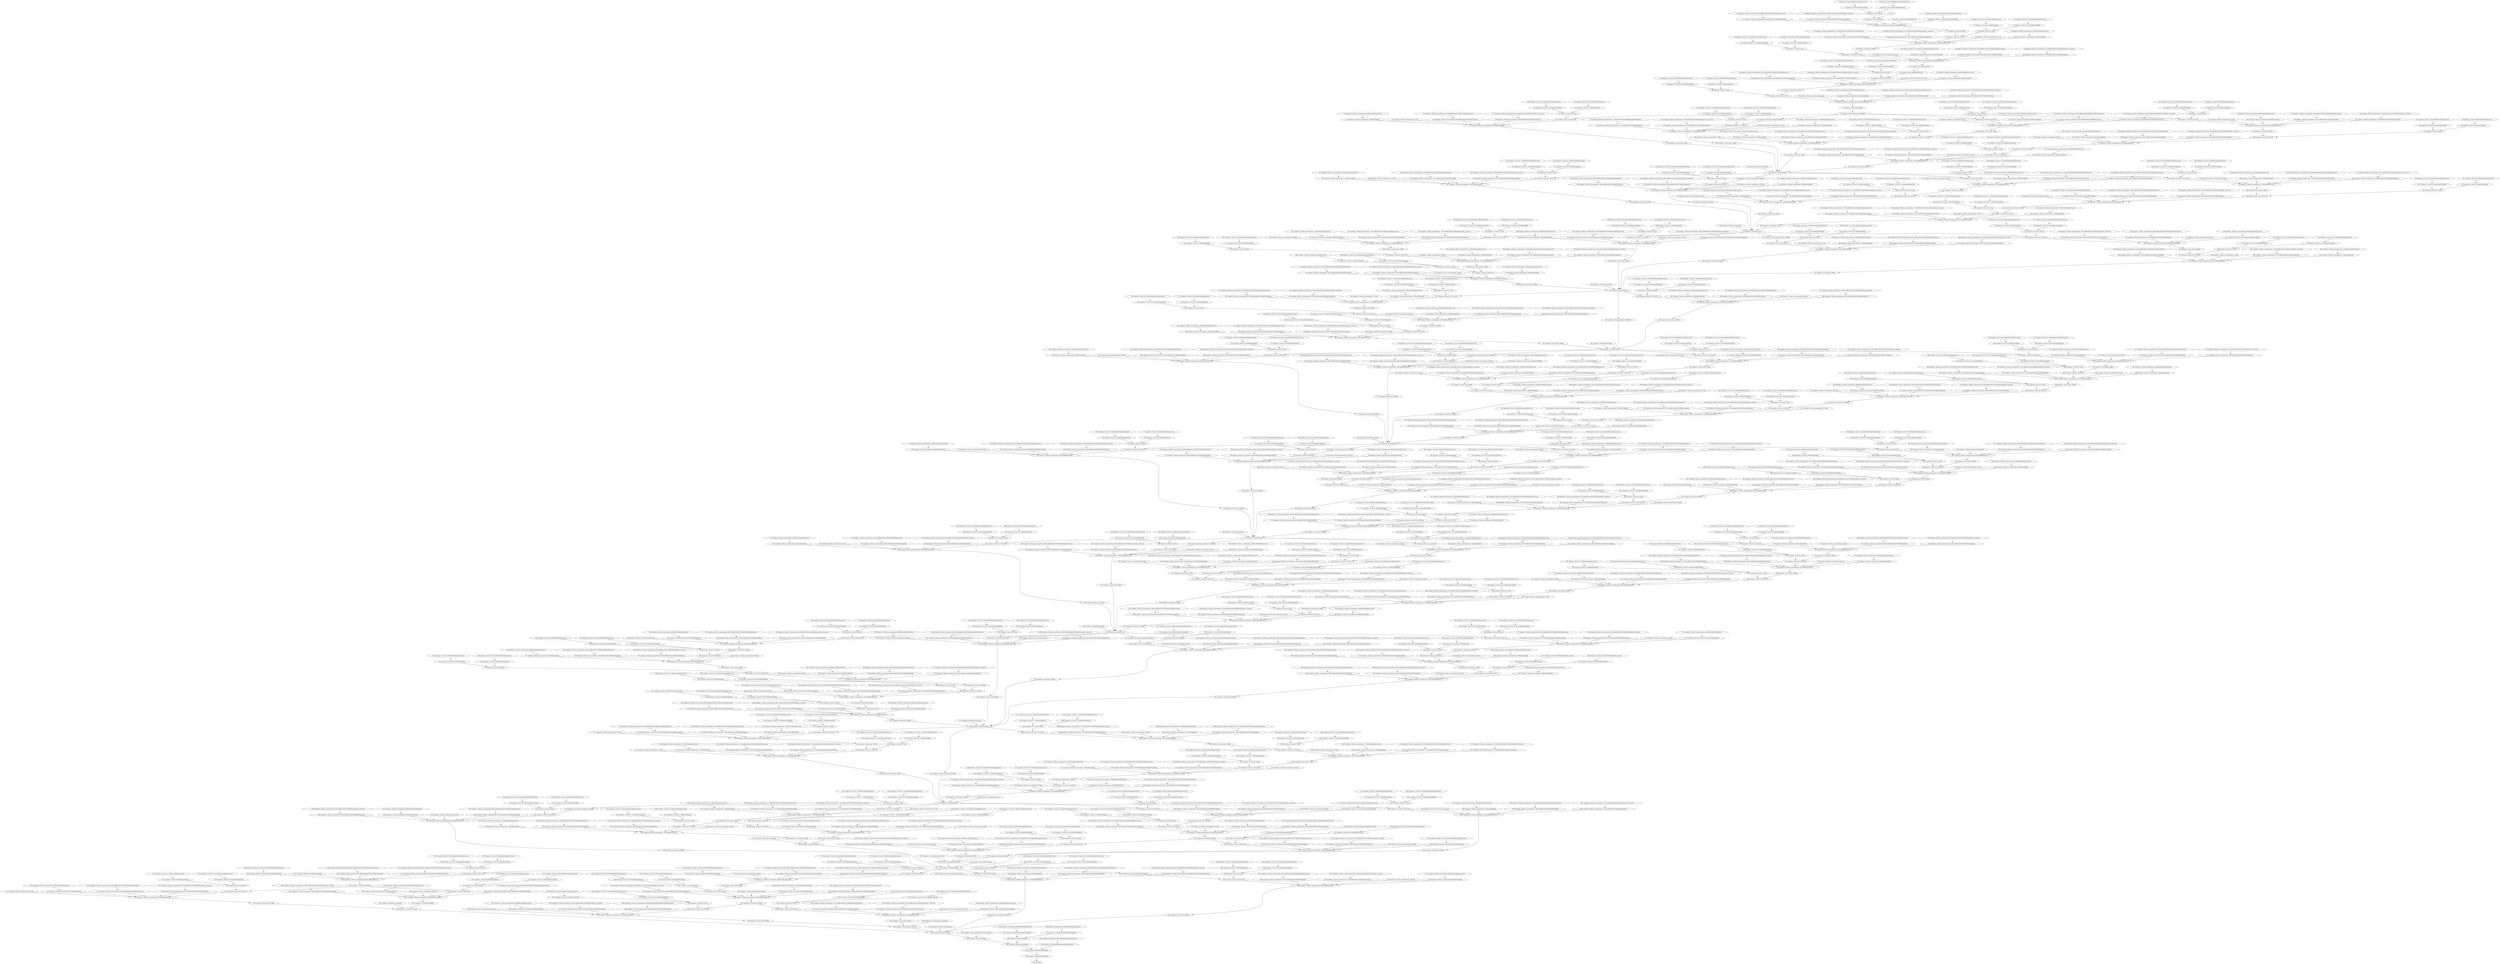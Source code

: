 strict digraph  {
"0 args_0" [id=0, op=Placeholder];
"1 inception_v3/conv2d/ReadVariableOp/resource" [id=1, op=Placeholder];
"2 inception_v3/conv2d/ReadVariableOp" [id=2, op=ReadVariableOp];
"3 inception_v3/conv2d/mul/ReadVariableOp/resource" [id=3, op=Placeholder];
"4 inception_v3/conv2d/mul/ReadVariableOp" [id=4, op=ReadVariableOp];
"5 inception_v3/conv2d/mul" [id=5, op=Mul];
"6 inception_v3/conv2d/Conv2D" [id=6, op=Conv2D];
"7 inception_v3/batch_normalization/scale" [id=7, op=Const];
"8 inception_v3/batch_normalization/ReadVariableOp/resource" [id=8, op=Placeholder];
"9 inception_v3/batch_normalization/ReadVariableOp" [id=9, op=ReadVariableOp];
"10 inception_v3/batch_normalization/FusedBatchNormV3/ReadVariableOp/resource" [id=10, op=Placeholder];
"11 inception_v3/batch_normalization/FusedBatchNormV3/ReadVariableOp" [id=11, op=ReadVariableOp];
"12 inception_v3/batch_normalization/FusedBatchNormV3/ReadVariableOp_1/resource" [id=12, op=Placeholder];
"13 inception_v3/batch_normalization/FusedBatchNormV3/ReadVariableOp_1" [id=13, op=ReadVariableOp];
"14 inception_v3/batch_normalization/FusedBatchNormV3" [id=14, op=FusedBatchNormV3];
"15 inception_v3/activation/Relu" [id=15, op=Relu];
"16 inception_v3/conv2d_1/ReadVariableOp/resource" [id=16, op=Placeholder];
"17 inception_v3/conv2d_1/ReadVariableOp" [id=17, op=ReadVariableOp];
"18 inception_v3/conv2d_1/mul/ReadVariableOp/resource" [id=18, op=Placeholder];
"19 inception_v3/conv2d_1/mul/ReadVariableOp" [id=19, op=ReadVariableOp];
"20 inception_v3/conv2d_1/mul" [id=20, op=Mul];
"21 inception_v3/conv2d_1/Conv2D" [id=21, op=Conv2D];
"22 inception_v3/batch_normalization_1/scale" [id=22, op=Const];
"23 inception_v3/batch_normalization_1/ReadVariableOp/resource" [id=23, op=Placeholder];
"24 inception_v3/batch_normalization_1/ReadVariableOp" [id=24, op=ReadVariableOp];
"25 inception_v3/batch_normalization_1/FusedBatchNormV3/ReadVariableOp/resource" [id=25, op=Placeholder];
"26 inception_v3/batch_normalization_1/FusedBatchNormV3/ReadVariableOp" [id=26, op=ReadVariableOp];
"27 inception_v3/batch_normalization_1/FusedBatchNormV3/ReadVariableOp_1/resource" [id=27, op=Placeholder];
"28 inception_v3/batch_normalization_1/FusedBatchNormV3/ReadVariableOp_1" [id=28, op=ReadVariableOp];
"29 inception_v3/batch_normalization_1/FusedBatchNormV3" [id=29, op=FusedBatchNormV3];
"30 inception_v3/activation_1/Relu" [id=30, op=Relu];
"31 inception_v3/conv2d_2/ReadVariableOp/resource" [id=31, op=Placeholder];
"32 inception_v3/conv2d_2/ReadVariableOp" [id=32, op=ReadVariableOp];
"33 inception_v3/conv2d_2/mul/ReadVariableOp/resource" [id=33, op=Placeholder];
"34 inception_v3/conv2d_2/mul/ReadVariableOp" [id=34, op=ReadVariableOp];
"35 inception_v3/conv2d_2/mul" [id=35, op=Mul];
"36 inception_v3/conv2d_2/Conv2D" [id=36, op=Conv2D];
"37 inception_v3/batch_normalization_2/scale" [id=37, op=Const];
"38 inception_v3/batch_normalization_2/ReadVariableOp/resource" [id=38, op=Placeholder];
"39 inception_v3/batch_normalization_2/ReadVariableOp" [id=39, op=ReadVariableOp];
"40 inception_v3/batch_normalization_2/FusedBatchNormV3/ReadVariableOp/resource" [id=40, op=Placeholder];
"41 inception_v3/batch_normalization_2/FusedBatchNormV3/ReadVariableOp" [id=41, op=ReadVariableOp];
"42 inception_v3/batch_normalization_2/FusedBatchNormV3/ReadVariableOp_1/resource" [id=42, op=Placeholder];
"43 inception_v3/batch_normalization_2/FusedBatchNormV3/ReadVariableOp_1" [id=43, op=ReadVariableOp];
"44 inception_v3/batch_normalization_2/FusedBatchNormV3" [id=44, op=FusedBatchNormV3];
"45 inception_v3/activation_2/Relu" [id=45, op=Relu];
"46 inception_v3/max_pooling2d/MaxPool" [id=46, op=MaxPool];
"47 inception_v3/conv2d_3/ReadVariableOp/resource" [id=47, op=Placeholder];
"48 inception_v3/conv2d_3/ReadVariableOp" [id=48, op=ReadVariableOp];
"49 inception_v3/conv2d_3/mul/ReadVariableOp/resource" [id=49, op=Placeholder];
"50 inception_v3/conv2d_3/mul/ReadVariableOp" [id=50, op=ReadVariableOp];
"51 inception_v3/conv2d_3/mul" [id=51, op=Mul];
"52 inception_v3/conv2d_3/Conv2D" [id=52, op=Conv2D];
"53 inception_v3/batch_normalization_3/scale" [id=53, op=Const];
"54 inception_v3/batch_normalization_3/ReadVariableOp/resource" [id=54, op=Placeholder];
"55 inception_v3/batch_normalization_3/ReadVariableOp" [id=55, op=ReadVariableOp];
"56 inception_v3/batch_normalization_3/FusedBatchNormV3/ReadVariableOp/resource" [id=56, op=Placeholder];
"57 inception_v3/batch_normalization_3/FusedBatchNormV3/ReadVariableOp" [id=57, op=ReadVariableOp];
"58 inception_v3/batch_normalization_3/FusedBatchNormV3/ReadVariableOp_1/resource" [id=58, op=Placeholder];
"59 inception_v3/batch_normalization_3/FusedBatchNormV3/ReadVariableOp_1" [id=59, op=ReadVariableOp];
"60 inception_v3/batch_normalization_3/FusedBatchNormV3" [id=60, op=FusedBatchNormV3];
"61 inception_v3/activation_3/Relu" [id=61, op=Relu];
"62 inception_v3/conv2d_4/ReadVariableOp/resource" [id=62, op=Placeholder];
"63 inception_v3/conv2d_4/ReadVariableOp" [id=63, op=ReadVariableOp];
"64 inception_v3/conv2d_4/mul/ReadVariableOp/resource" [id=64, op=Placeholder];
"65 inception_v3/conv2d_4/mul/ReadVariableOp" [id=65, op=ReadVariableOp];
"66 inception_v3/conv2d_4/mul" [id=66, op=Mul];
"67 inception_v3/conv2d_4/Conv2D" [id=67, op=Conv2D];
"68 inception_v3/batch_normalization_4/scale" [id=68, op=Placeholder];
"69 inception_v3/batch_normalization_4/ReadVariableOp/resource" [id=69, op=Placeholder];
"70 inception_v3/batch_normalization_4/ReadVariableOp" [id=70, op=ReadVariableOp];
"71 inception_v3/batch_normalization_4/FusedBatchNormV3/ReadVariableOp/resource" [id=71, op=Placeholder];
"72 inception_v3/batch_normalization_4/FusedBatchNormV3/ReadVariableOp" [id=72, op=ReadVariableOp];
"73 inception_v3/batch_normalization_4/FusedBatchNormV3/ReadVariableOp_1/resource" [id=73, op=Placeholder];
"74 inception_v3/batch_normalization_4/FusedBatchNormV3/ReadVariableOp_1" [id=74, op=ReadVariableOp];
"75 inception_v3/batch_normalization_4/FusedBatchNormV3" [id=75, op=FusedBatchNormV3];
"76 inception_v3/activation_4/Relu" [id=76, op=Relu];
"77 inception_v3/max_pooling2d_1/MaxPool" [id=77, op=MaxPool];
"78 inception_v3/conv2d_8/ReadVariableOp/resource" [id=78, op=Placeholder];
"79 inception_v3/conv2d_8/ReadVariableOp" [id=79, op=ReadVariableOp];
"80 inception_v3/conv2d_8/mul/ReadVariableOp/resource" [id=80, op=Placeholder];
"81 inception_v3/conv2d_8/mul/ReadVariableOp" [id=81, op=ReadVariableOp];
"82 inception_v3/conv2d_8/mul" [id=82, op=Mul];
"83 inception_v3/conv2d_8/Conv2D" [id=83, op=Conv2D];
"84 inception_v3/batch_normalization_8/scale" [id=84, op=Const];
"85 inception_v3/batch_normalization_8/ReadVariableOp/resource" [id=85, op=Placeholder];
"86 inception_v3/batch_normalization_8/ReadVariableOp" [id=86, op=ReadVariableOp];
"87 inception_v3/batch_normalization_8/FusedBatchNormV3/ReadVariableOp/resource" [id=87, op=Placeholder];
"88 inception_v3/batch_normalization_8/FusedBatchNormV3/ReadVariableOp" [id=88, op=ReadVariableOp];
"89 inception_v3/batch_normalization_8/FusedBatchNormV3/ReadVariableOp_1/resource" [id=89, op=Placeholder];
"90 inception_v3/batch_normalization_8/FusedBatchNormV3/ReadVariableOp_1" [id=90, op=ReadVariableOp];
"91 inception_v3/batch_normalization_8/FusedBatchNormV3" [id=91, op=FusedBatchNormV3];
"92 inception_v3/activation_8/Relu" [id=92, op=Relu];
"93 inception_v3/conv2d_9/ReadVariableOp/resource" [id=93, op=Placeholder];
"94 inception_v3/conv2d_9/ReadVariableOp" [id=94, op=ReadVariableOp];
"95 inception_v3/conv2d_9/mul/ReadVariableOp/resource" [id=95, op=Placeholder];
"96 inception_v3/conv2d_9/mul/ReadVariableOp" [id=96, op=ReadVariableOp];
"97 inception_v3/conv2d_9/mul" [id=97, op=Mul];
"98 inception_v3/conv2d_9/Conv2D" [id=98, op=Conv2D];
"99 inception_v3/conv2d_6/ReadVariableOp/resource" [id=99, op=Placeholder];
"100 inception_v3/conv2d_6/ReadVariableOp" [id=100, op=ReadVariableOp];
"101 inception_v3/conv2d_6/mul/ReadVariableOp/resource" [id=101, op=Placeholder];
"102 inception_v3/conv2d_6/mul/ReadVariableOp" [id=102, op=ReadVariableOp];
"103 inception_v3/conv2d_6/mul" [id=103, op=Mul];
"104 inception_v3/conv2d_6/Conv2D" [id=104, op=Conv2D];
"105 inception_v3/batch_normalization_9/scale" [id=105, op=Const];
"106 inception_v3/batch_normalization_9/ReadVariableOp/resource" [id=106, op=Placeholder];
"107 inception_v3/batch_normalization_9/ReadVariableOp" [id=107, op=ReadVariableOp];
"108 inception_v3/batch_normalization_9/FusedBatchNormV3/ReadVariableOp/resource" [id=108, op=Placeholder];
"109 inception_v3/batch_normalization_9/FusedBatchNormV3/ReadVariableOp" [id=109, op=ReadVariableOp];
"110 inception_v3/batch_normalization_9/FusedBatchNormV3/ReadVariableOp_1/resource" [id=110, op=Placeholder];
"111 inception_v3/batch_normalization_9/FusedBatchNormV3/ReadVariableOp_1" [id=111, op=ReadVariableOp];
"112 inception_v3/batch_normalization_9/FusedBatchNormV3" [id=112, op=FusedBatchNormV3];
"113 inception_v3/batch_normalization_6/scale" [id=113, op=Const];
"114 inception_v3/batch_normalization_6/ReadVariableOp/resource" [id=114, op=Placeholder];
"115 inception_v3/batch_normalization_6/ReadVariableOp" [id=115, op=ReadVariableOp];
"116 inception_v3/batch_normalization_6/FusedBatchNormV3/ReadVariableOp/resource" [id=116, op=Placeholder];
"117 inception_v3/batch_normalization_6/FusedBatchNormV3/ReadVariableOp" [id=117, op=ReadVariableOp];
"118 inception_v3/batch_normalization_6/FusedBatchNormV3/ReadVariableOp_1/resource" [id=118, op=Placeholder];
"119 inception_v3/batch_normalization_6/FusedBatchNormV3/ReadVariableOp_1" [id=119, op=ReadVariableOp];
"120 inception_v3/batch_normalization_6/FusedBatchNormV3" [id=120, op=FusedBatchNormV3];
"121 inception_v3/average_pooling2d/AvgPool" [id=121, op=AvgPool];
"122 inception_v3/activation_9/Relu" [id=122, op=Relu];
"123 inception_v3/activation_6/Relu" [id=123, op=Relu];
"124 inception_v3/conv2d_11/ReadVariableOp/resource" [id=124, op=Placeholder];
"125 inception_v3/conv2d_11/ReadVariableOp" [id=125, op=ReadVariableOp];
"126 inception_v3/conv2d_11/mul/ReadVariableOp/resource" [id=126, op=Placeholder];
"127 inception_v3/conv2d_11/mul/ReadVariableOp" [id=127, op=ReadVariableOp];
"128 inception_v3/conv2d_11/mul" [id=128, op=Mul];
"129 inception_v3/conv2d_11/Conv2D" [id=129, op=Conv2D];
"130 inception_v3/conv2d_10/ReadVariableOp/resource" [id=130, op=Placeholder];
"131 inception_v3/conv2d_10/ReadVariableOp" [id=131, op=ReadVariableOp];
"132 inception_v3/conv2d_10/mul/ReadVariableOp/resource" [id=132, op=Placeholder];
"133 inception_v3/conv2d_10/mul/ReadVariableOp" [id=133, op=ReadVariableOp];
"134 inception_v3/conv2d_10/mul" [id=134, op=Mul];
"135 inception_v3/conv2d_10/Conv2D" [id=135, op=Conv2D];
"136 inception_v3/conv2d_7/ReadVariableOp/resource" [id=136, op=Placeholder];
"137 inception_v3/conv2d_7/ReadVariableOp" [id=137, op=ReadVariableOp];
"138 inception_v3/conv2d_7/mul/ReadVariableOp/resource" [id=138, op=Placeholder];
"139 inception_v3/conv2d_7/mul/ReadVariableOp" [id=139, op=ReadVariableOp];
"140 inception_v3/conv2d_7/mul" [id=140, op=Mul];
"141 inception_v3/conv2d_7/Conv2D" [id=141, op=Conv2D];
"142 inception_v3/conv2d_5/ReadVariableOp/resource" [id=142, op=Placeholder];
"143 inception_v3/conv2d_5/ReadVariableOp" [id=143, op=ReadVariableOp];
"144 inception_v3/conv2d_5/mul/ReadVariableOp/resource" [id=144, op=Placeholder];
"145 inception_v3/conv2d_5/mul/ReadVariableOp" [id=145, op=ReadVariableOp];
"146 inception_v3/conv2d_5/mul" [id=146, op=Mul];
"147 inception_v3/conv2d_5/Conv2D" [id=147, op=Conv2D];
"148 inception_v3/batch_normalization_11/scale" [id=148, op=Const];
"149 inception_v3/batch_normalization_11/ReadVariableOp/resource" [id=149, op=Placeholder];
"150 inception_v3/batch_normalization_11/ReadVariableOp" [id=150, op=ReadVariableOp];
"151 inception_v3/batch_normalization_11/FusedBatchNormV3/ReadVariableOp/resource" [id=151, op=Placeholder];
"152 inception_v3/batch_normalization_11/FusedBatchNormV3/ReadVariableOp" [id=152, op=ReadVariableOp];
"153 inception_v3/batch_normalization_11/FusedBatchNormV3/ReadVariableOp_1/resource" [id=153, op=Placeholder];
"154 inception_v3/batch_normalization_11/FusedBatchNormV3/ReadVariableOp_1" [id=154, op=ReadVariableOp];
"155 inception_v3/batch_normalization_11/FusedBatchNormV3" [id=155, op=FusedBatchNormV3];
"156 inception_v3/batch_normalization_10/scale" [id=156, op=Const];
"157 inception_v3/batch_normalization_10/ReadVariableOp/resource" [id=157, op=Placeholder];
"158 inception_v3/batch_normalization_10/ReadVariableOp" [id=158, op=ReadVariableOp];
"159 inception_v3/batch_normalization_10/FusedBatchNormV3/ReadVariableOp/resource" [id=159, op=Placeholder];
"160 inception_v3/batch_normalization_10/FusedBatchNormV3/ReadVariableOp" [id=160, op=ReadVariableOp];
"161 inception_v3/batch_normalization_10/FusedBatchNormV3/ReadVariableOp_1/resource" [id=161, op=Placeholder];
"162 inception_v3/batch_normalization_10/FusedBatchNormV3/ReadVariableOp_1" [id=162, op=ReadVariableOp];
"163 inception_v3/batch_normalization_10/FusedBatchNormV3" [id=163, op=FusedBatchNormV3];
"164 inception_v3/batch_normalization_7/scale" [id=164, op=Const];
"165 inception_v3/batch_normalization_7/ReadVariableOp/resource" [id=165, op=Placeholder];
"166 inception_v3/batch_normalization_7/ReadVariableOp" [id=166, op=ReadVariableOp];
"167 inception_v3/batch_normalization_7/FusedBatchNormV3/ReadVariableOp/resource" [id=167, op=Placeholder];
"168 inception_v3/batch_normalization_7/FusedBatchNormV3/ReadVariableOp" [id=168, op=ReadVariableOp];
"169 inception_v3/batch_normalization_7/FusedBatchNormV3/ReadVariableOp_1/resource" [id=169, op=Placeholder];
"170 inception_v3/batch_normalization_7/FusedBatchNormV3/ReadVariableOp_1" [id=170, op=ReadVariableOp];
"171 inception_v3/batch_normalization_7/FusedBatchNormV3" [id=171, op=FusedBatchNormV3];
"172 inception_v3/batch_normalization_5/scale" [id=172, op=Const];
"173 inception_v3/batch_normalization_5/ReadVariableOp/resource" [id=173, op=Placeholder];
"174 inception_v3/batch_normalization_5/ReadVariableOp" [id=174, op=ReadVariableOp];
"175 inception_v3/batch_normalization_5/FusedBatchNormV3/ReadVariableOp/resource" [id=175, op=Placeholder];
"176 inception_v3/batch_normalization_5/FusedBatchNormV3/ReadVariableOp" [id=176, op=ReadVariableOp];
"177 inception_v3/batch_normalization_5/FusedBatchNormV3/ReadVariableOp_1/resource" [id=177, op=Placeholder];
"178 inception_v3/batch_normalization_5/FusedBatchNormV3/ReadVariableOp_1" [id=178, op=ReadVariableOp];
"179 inception_v3/batch_normalization_5/FusedBatchNormV3" [id=179, op=FusedBatchNormV3];
"180 inception_v3/activation_5/Relu" [id=180, op=Relu];
"181 inception_v3/activation_7/Relu" [id=181, op=Relu];
"182 inception_v3/activation_10/Relu" [id=182, op=Relu];
"183 inception_v3/activation_11/Relu" [id=183, op=Relu];
"184 inception_v3/mixed0/concat/axis" [id=184, op=Const];
"185 inception_v3/mixed0/concat" [id=185, op=ConcatV2];
"186 inception_v3/conv2d_15/ReadVariableOp/resource" [id=186, op=Placeholder];
"187 inception_v3/conv2d_15/ReadVariableOp" [id=187, op=ReadVariableOp];
"188 inception_v3/conv2d_15/mul/ReadVariableOp/resource" [id=188, op=Placeholder];
"189 inception_v3/conv2d_15/mul/ReadVariableOp" [id=189, op=ReadVariableOp];
"190 inception_v3/conv2d_15/mul" [id=190, op=Mul];
"191 inception_v3/conv2d_15/Conv2D" [id=191, op=Conv2D];
"192 inception_v3/batch_normalization_15/scale" [id=192, op=Const];
"193 inception_v3/batch_normalization_15/ReadVariableOp/resource" [id=193, op=Placeholder];
"194 inception_v3/batch_normalization_15/ReadVariableOp" [id=194, op=ReadVariableOp];
"195 inception_v3/batch_normalization_15/FusedBatchNormV3/ReadVariableOp/resource" [id=195, op=Placeholder];
"196 inception_v3/batch_normalization_15/FusedBatchNormV3/ReadVariableOp" [id=196, op=ReadVariableOp];
"197 inception_v3/batch_normalization_15/FusedBatchNormV3/ReadVariableOp_1/resource" [id=197, op=Placeholder];
"198 inception_v3/batch_normalization_15/FusedBatchNormV3/ReadVariableOp_1" [id=198, op=ReadVariableOp];
"199 inception_v3/batch_normalization_15/FusedBatchNormV3" [id=199, op=FusedBatchNormV3];
"200 inception_v3/activation_15/Relu" [id=200, op=Relu];
"201 inception_v3/conv2d_16/ReadVariableOp/resource" [id=201, op=Placeholder];
"202 inception_v3/conv2d_16/ReadVariableOp" [id=202, op=ReadVariableOp];
"203 inception_v3/conv2d_16/mul/ReadVariableOp/resource" [id=203, op=Placeholder];
"204 inception_v3/conv2d_16/mul/ReadVariableOp" [id=204, op=ReadVariableOp];
"205 inception_v3/conv2d_16/mul" [id=205, op=Mul];
"206 inception_v3/conv2d_16/Conv2D" [id=206, op=Conv2D];
"207 inception_v3/conv2d_13/ReadVariableOp/resource" [id=207, op=Placeholder];
"208 inception_v3/conv2d_13/ReadVariableOp" [id=208, op=ReadVariableOp];
"209 inception_v3/conv2d_13/mul/ReadVariableOp/resource" [id=209, op=Placeholder];
"210 inception_v3/conv2d_13/mul/ReadVariableOp" [id=210, op=ReadVariableOp];
"211 inception_v3/conv2d_13/mul" [id=211, op=Mul];
"212 inception_v3/conv2d_13/Conv2D" [id=212, op=Conv2D];
"213 inception_v3/batch_normalization_16/scale" [id=213, op=Const];
"214 inception_v3/batch_normalization_16/ReadVariableOp/resource" [id=214, op=Placeholder];
"215 inception_v3/batch_normalization_16/ReadVariableOp" [id=215, op=ReadVariableOp];
"216 inception_v3/batch_normalization_16/FusedBatchNormV3/ReadVariableOp/resource" [id=216, op=Placeholder];
"217 inception_v3/batch_normalization_16/FusedBatchNormV3/ReadVariableOp" [id=217, op=ReadVariableOp];
"218 inception_v3/batch_normalization_16/FusedBatchNormV3/ReadVariableOp_1/resource" [id=218, op=Placeholder];
"219 inception_v3/batch_normalization_16/FusedBatchNormV3/ReadVariableOp_1" [id=219, op=ReadVariableOp];
"220 inception_v3/batch_normalization_16/FusedBatchNormV3" [id=220, op=FusedBatchNormV3];
"221 inception_v3/batch_normalization_13/scale" [id=221, op=Const];
"222 inception_v3/batch_normalization_13/ReadVariableOp/resource" [id=222, op=Placeholder];
"223 inception_v3/batch_normalization_13/ReadVariableOp" [id=223, op=ReadVariableOp];
"224 inception_v3/batch_normalization_13/FusedBatchNormV3/ReadVariableOp/resource" [id=224, op=Placeholder];
"225 inception_v3/batch_normalization_13/FusedBatchNormV3/ReadVariableOp" [id=225, op=ReadVariableOp];
"226 inception_v3/batch_normalization_13/FusedBatchNormV3/ReadVariableOp_1/resource" [id=226, op=Placeholder];
"227 inception_v3/batch_normalization_13/FusedBatchNormV3/ReadVariableOp_1" [id=227, op=ReadVariableOp];
"228 inception_v3/batch_normalization_13/FusedBatchNormV3" [id=228, op=FusedBatchNormV3];
"229 inception_v3/average_pooling2d_1/AvgPool" [id=229, op=AvgPool];
"230 inception_v3/activation_16/Relu" [id=230, op=Relu];
"231 inception_v3/activation_13/Relu" [id=231, op=Relu];
"232 inception_v3/conv2d_18/ReadVariableOp/resource" [id=232, op=Placeholder];
"233 inception_v3/conv2d_18/ReadVariableOp" [id=233, op=ReadVariableOp];
"234 inception_v3/conv2d_18/mul/ReadVariableOp/resource" [id=234, op=Placeholder];
"235 inception_v3/conv2d_18/mul/ReadVariableOp" [id=235, op=ReadVariableOp];
"236 inception_v3/conv2d_18/mul" [id=236, op=Mul];
"237 inception_v3/conv2d_18/Conv2D" [id=237, op=Conv2D];
"238 inception_v3/conv2d_17/ReadVariableOp/resource" [id=238, op=Placeholder];
"239 inception_v3/conv2d_17/ReadVariableOp" [id=239, op=ReadVariableOp];
"240 inception_v3/conv2d_17/mul/ReadVariableOp/resource" [id=240, op=Placeholder];
"241 inception_v3/conv2d_17/mul/ReadVariableOp" [id=241, op=ReadVariableOp];
"242 inception_v3/conv2d_17/mul" [id=242, op=Mul];
"243 inception_v3/conv2d_17/Conv2D" [id=243, op=Conv2D];
"244 inception_v3/conv2d_14/ReadVariableOp/resource" [id=244, op=Placeholder];
"245 inception_v3/conv2d_14/ReadVariableOp" [id=245, op=ReadVariableOp];
"246 inception_v3/conv2d_14/mul/ReadVariableOp/resource" [id=246, op=Placeholder];
"247 inception_v3/conv2d_14/mul/ReadVariableOp" [id=247, op=ReadVariableOp];
"248 inception_v3/conv2d_14/mul" [id=248, op=Mul];
"249 inception_v3/conv2d_14/Conv2D" [id=249, op=Conv2D];
"250 inception_v3/conv2d_12/ReadVariableOp/resource" [id=250, op=Placeholder];
"251 inception_v3/conv2d_12/ReadVariableOp" [id=251, op=ReadVariableOp];
"252 inception_v3/conv2d_12/mul/ReadVariableOp/resource" [id=252, op=Placeholder];
"253 inception_v3/conv2d_12/mul/ReadVariableOp" [id=253, op=ReadVariableOp];
"254 inception_v3/conv2d_12/mul" [id=254, op=Mul];
"255 inception_v3/conv2d_12/Conv2D" [id=255, op=Conv2D];
"256 inception_v3/batch_normalization_18/scale" [id=256, op=Const];
"257 inception_v3/batch_normalization_18/ReadVariableOp/resource" [id=257, op=Placeholder];
"258 inception_v3/batch_normalization_18/ReadVariableOp" [id=258, op=ReadVariableOp];
"259 inception_v3/batch_normalization_18/FusedBatchNormV3/ReadVariableOp/resource" [id=259, op=Placeholder];
"260 inception_v3/batch_normalization_18/FusedBatchNormV3/ReadVariableOp" [id=260, op=ReadVariableOp];
"261 inception_v3/batch_normalization_18/FusedBatchNormV3/ReadVariableOp_1/resource" [id=261, op=Placeholder];
"262 inception_v3/batch_normalization_18/FusedBatchNormV3/ReadVariableOp_1" [id=262, op=ReadVariableOp];
"263 inception_v3/batch_normalization_18/FusedBatchNormV3" [id=263, op=FusedBatchNormV3];
"264 inception_v3/batch_normalization_17/scale" [id=264, op=Const];
"265 inception_v3/batch_normalization_17/ReadVariableOp/resource" [id=265, op=Placeholder];
"266 inception_v3/batch_normalization_17/ReadVariableOp" [id=266, op=ReadVariableOp];
"267 inception_v3/batch_normalization_17/FusedBatchNormV3/ReadVariableOp/resource" [id=267, op=Placeholder];
"268 inception_v3/batch_normalization_17/FusedBatchNormV3/ReadVariableOp" [id=268, op=ReadVariableOp];
"269 inception_v3/batch_normalization_17/FusedBatchNormV3/ReadVariableOp_1/resource" [id=269, op=Placeholder];
"270 inception_v3/batch_normalization_17/FusedBatchNormV3/ReadVariableOp_1" [id=270, op=ReadVariableOp];
"271 inception_v3/batch_normalization_17/FusedBatchNormV3" [id=271, op=FusedBatchNormV3];
"272 inception_v3/batch_normalization_14/scale" [id=272, op=Const];
"273 inception_v3/batch_normalization_14/ReadVariableOp/resource" [id=273, op=Placeholder];
"274 inception_v3/batch_normalization_14/ReadVariableOp" [id=274, op=ReadVariableOp];
"275 inception_v3/batch_normalization_14/FusedBatchNormV3/ReadVariableOp/resource" [id=275, op=Placeholder];
"276 inception_v3/batch_normalization_14/FusedBatchNormV3/ReadVariableOp" [id=276, op=ReadVariableOp];
"277 inception_v3/batch_normalization_14/FusedBatchNormV3/ReadVariableOp_1/resource" [id=277, op=Placeholder];
"278 inception_v3/batch_normalization_14/FusedBatchNormV3/ReadVariableOp_1" [id=278, op=ReadVariableOp];
"279 inception_v3/batch_normalization_14/FusedBatchNormV3" [id=279, op=FusedBatchNormV3];
"280 inception_v3/batch_normalization_12/scale" [id=280, op=Const];
"281 inception_v3/batch_normalization_12/ReadVariableOp/resource" [id=281, op=Placeholder];
"282 inception_v3/batch_normalization_12/ReadVariableOp" [id=282, op=ReadVariableOp];
"283 inception_v3/batch_normalization_12/FusedBatchNormV3/ReadVariableOp/resource" [id=283, op=Placeholder];
"284 inception_v3/batch_normalization_12/FusedBatchNormV3/ReadVariableOp" [id=284, op=ReadVariableOp];
"285 inception_v3/batch_normalization_12/FusedBatchNormV3/ReadVariableOp_1/resource" [id=285, op=Placeholder];
"286 inception_v3/batch_normalization_12/FusedBatchNormV3/ReadVariableOp_1" [id=286, op=ReadVariableOp];
"287 inception_v3/batch_normalization_12/FusedBatchNormV3" [id=287, op=FusedBatchNormV3];
"288 inception_v3/activation_12/Relu" [id=288, op=Relu];
"289 inception_v3/activation_14/Relu" [id=289, op=Relu];
"290 inception_v3/activation_17/Relu" [id=290, op=Relu];
"291 inception_v3/activation_18/Relu" [id=291, op=Relu];
"292 inception_v3/mixed1/concat/axis" [id=292, op=Const];
"293 inception_v3/mixed1/concat" [id=293, op=ConcatV2];
"294 inception_v3/conv2d_22/ReadVariableOp/resource" [id=294, op=Placeholder];
"295 inception_v3/conv2d_22/ReadVariableOp" [id=295, op=ReadVariableOp];
"296 inception_v3/conv2d_22/mul/ReadVariableOp/resource" [id=296, op=Placeholder];
"297 inception_v3/conv2d_22/mul/ReadVariableOp" [id=297, op=ReadVariableOp];
"298 inception_v3/conv2d_22/mul" [id=298, op=Mul];
"299 inception_v3/conv2d_22/Conv2D" [id=299, op=Conv2D];
"300 inception_v3/batch_normalization_22/scale" [id=300, op=Const];
"301 inception_v3/batch_normalization_22/ReadVariableOp/resource" [id=301, op=Placeholder];
"302 inception_v3/batch_normalization_22/ReadVariableOp" [id=302, op=ReadVariableOp];
"303 inception_v3/batch_normalization_22/FusedBatchNormV3/ReadVariableOp/resource" [id=303, op=Placeholder];
"304 inception_v3/batch_normalization_22/FusedBatchNormV3/ReadVariableOp" [id=304, op=ReadVariableOp];
"305 inception_v3/batch_normalization_22/FusedBatchNormV3/ReadVariableOp_1/resource" [id=305, op=Placeholder];
"306 inception_v3/batch_normalization_22/FusedBatchNormV3/ReadVariableOp_1" [id=306, op=ReadVariableOp];
"307 inception_v3/batch_normalization_22/FusedBatchNormV3" [id=307, op=FusedBatchNormV3];
"308 inception_v3/activation_22/Relu" [id=308, op=Relu];
"309 inception_v3/conv2d_23/ReadVariableOp/resource" [id=309, op=Placeholder];
"310 inception_v3/conv2d_23/ReadVariableOp" [id=310, op=ReadVariableOp];
"311 inception_v3/conv2d_23/mul/ReadVariableOp/resource" [id=311, op=Placeholder];
"312 inception_v3/conv2d_23/mul/ReadVariableOp" [id=312, op=ReadVariableOp];
"313 inception_v3/conv2d_23/mul" [id=313, op=Mul];
"314 inception_v3/conv2d_23/Conv2D" [id=314, op=Conv2D];
"315 inception_v3/conv2d_20/ReadVariableOp/resource" [id=315, op=Placeholder];
"316 inception_v3/conv2d_20/ReadVariableOp" [id=316, op=ReadVariableOp];
"317 inception_v3/conv2d_20/mul/ReadVariableOp/resource" [id=317, op=Placeholder];
"318 inception_v3/conv2d_20/mul/ReadVariableOp" [id=318, op=ReadVariableOp];
"319 inception_v3/conv2d_20/mul" [id=319, op=Mul];
"320 inception_v3/conv2d_20/Conv2D" [id=320, op=Conv2D];
"321 inception_v3/batch_normalization_23/scale" [id=321, op=Const];
"322 inception_v3/batch_normalization_23/ReadVariableOp/resource" [id=322, op=Placeholder];
"323 inception_v3/batch_normalization_23/ReadVariableOp" [id=323, op=ReadVariableOp];
"324 inception_v3/batch_normalization_23/FusedBatchNormV3/ReadVariableOp/resource" [id=324, op=Placeholder];
"325 inception_v3/batch_normalization_23/FusedBatchNormV3/ReadVariableOp" [id=325, op=ReadVariableOp];
"326 inception_v3/batch_normalization_23/FusedBatchNormV3/ReadVariableOp_1/resource" [id=326, op=Placeholder];
"327 inception_v3/batch_normalization_23/FusedBatchNormV3/ReadVariableOp_1" [id=327, op=ReadVariableOp];
"328 inception_v3/batch_normalization_23/FusedBatchNormV3" [id=328, op=FusedBatchNormV3];
"329 inception_v3/batch_normalization_20/scale" [id=329, op=Const];
"330 inception_v3/batch_normalization_20/ReadVariableOp/resource" [id=330, op=Placeholder];
"331 inception_v3/batch_normalization_20/ReadVariableOp" [id=331, op=ReadVariableOp];
"332 inception_v3/batch_normalization_20/FusedBatchNormV3/ReadVariableOp/resource" [id=332, op=Placeholder];
"333 inception_v3/batch_normalization_20/FusedBatchNormV3/ReadVariableOp" [id=333, op=ReadVariableOp];
"334 inception_v3/batch_normalization_20/FusedBatchNormV3/ReadVariableOp_1/resource" [id=334, op=Placeholder];
"335 inception_v3/batch_normalization_20/FusedBatchNormV3/ReadVariableOp_1" [id=335, op=ReadVariableOp];
"336 inception_v3/batch_normalization_20/FusedBatchNormV3" [id=336, op=FusedBatchNormV3];
"337 inception_v3/average_pooling2d_2/AvgPool" [id=337, op=AvgPool];
"338 inception_v3/activation_23/Relu" [id=338, op=Relu];
"339 inception_v3/activation_20/Relu" [id=339, op=Relu];
"340 inception_v3/conv2d_25/ReadVariableOp/resource" [id=340, op=Placeholder];
"341 inception_v3/conv2d_25/ReadVariableOp" [id=341, op=ReadVariableOp];
"342 inception_v3/conv2d_25/mul/ReadVariableOp/resource" [id=342, op=Placeholder];
"343 inception_v3/conv2d_25/mul/ReadVariableOp" [id=343, op=ReadVariableOp];
"344 inception_v3/conv2d_25/mul" [id=344, op=Mul];
"345 inception_v3/conv2d_25/Conv2D" [id=345, op=Conv2D];
"346 inception_v3/conv2d_24/ReadVariableOp/resource" [id=346, op=Placeholder];
"347 inception_v3/conv2d_24/ReadVariableOp" [id=347, op=ReadVariableOp];
"348 inception_v3/conv2d_24/mul/ReadVariableOp/resource" [id=348, op=Placeholder];
"349 inception_v3/conv2d_24/mul/ReadVariableOp" [id=349, op=ReadVariableOp];
"350 inception_v3/conv2d_24/mul" [id=350, op=Mul];
"351 inception_v3/conv2d_24/Conv2D" [id=351, op=Conv2D];
"352 inception_v3/conv2d_21/ReadVariableOp/resource" [id=352, op=Placeholder];
"353 inception_v3/conv2d_21/ReadVariableOp" [id=353, op=ReadVariableOp];
"354 inception_v3/conv2d_21/mul/ReadVariableOp/resource" [id=354, op=Placeholder];
"355 inception_v3/conv2d_21/mul/ReadVariableOp" [id=355, op=ReadVariableOp];
"356 inception_v3/conv2d_21/mul" [id=356, op=Mul];
"357 inception_v3/conv2d_21/Conv2D" [id=357, op=Conv2D];
"358 inception_v3/conv2d_19/ReadVariableOp/resource" [id=358, op=Placeholder];
"359 inception_v3/conv2d_19/ReadVariableOp" [id=359, op=ReadVariableOp];
"360 inception_v3/conv2d_19/mul/ReadVariableOp/resource" [id=360, op=Placeholder];
"361 inception_v3/conv2d_19/mul/ReadVariableOp" [id=361, op=ReadVariableOp];
"362 inception_v3/conv2d_19/mul" [id=362, op=Mul];
"363 inception_v3/conv2d_19/Conv2D" [id=363, op=Conv2D];
"364 inception_v3/batch_normalization_25/scale" [id=364, op=Const];
"365 inception_v3/batch_normalization_25/ReadVariableOp/resource" [id=365, op=Placeholder];
"366 inception_v3/batch_normalization_25/ReadVariableOp" [id=366, op=ReadVariableOp];
"367 inception_v3/batch_normalization_25/FusedBatchNormV3/ReadVariableOp/resource" [id=367, op=Placeholder];
"368 inception_v3/batch_normalization_25/FusedBatchNormV3/ReadVariableOp" [id=368, op=ReadVariableOp];
"369 inception_v3/batch_normalization_25/FusedBatchNormV3/ReadVariableOp_1/resource" [id=369, op=Placeholder];
"370 inception_v3/batch_normalization_25/FusedBatchNormV3/ReadVariableOp_1" [id=370, op=ReadVariableOp];
"371 inception_v3/batch_normalization_25/FusedBatchNormV3" [id=371, op=FusedBatchNormV3];
"372 inception_v3/batch_normalization_24/scale" [id=372, op=Const];
"373 inception_v3/batch_normalization_24/ReadVariableOp/resource" [id=373, op=Placeholder];
"374 inception_v3/batch_normalization_24/ReadVariableOp" [id=374, op=ReadVariableOp];
"375 inception_v3/batch_normalization_24/FusedBatchNormV3/ReadVariableOp/resource" [id=375, op=Placeholder];
"376 inception_v3/batch_normalization_24/FusedBatchNormV3/ReadVariableOp" [id=376, op=ReadVariableOp];
"377 inception_v3/batch_normalization_24/FusedBatchNormV3/ReadVariableOp_1/resource" [id=377, op=Placeholder];
"378 inception_v3/batch_normalization_24/FusedBatchNormV3/ReadVariableOp_1" [id=378, op=ReadVariableOp];
"379 inception_v3/batch_normalization_24/FusedBatchNormV3" [id=379, op=FusedBatchNormV3];
"380 inception_v3/batch_normalization_21/scale" [id=380, op=Const];
"381 inception_v3/batch_normalization_21/ReadVariableOp/resource" [id=381, op=Placeholder];
"382 inception_v3/batch_normalization_21/ReadVariableOp" [id=382, op=ReadVariableOp];
"383 inception_v3/batch_normalization_21/FusedBatchNormV3/ReadVariableOp/resource" [id=383, op=Placeholder];
"384 inception_v3/batch_normalization_21/FusedBatchNormV3/ReadVariableOp" [id=384, op=ReadVariableOp];
"385 inception_v3/batch_normalization_21/FusedBatchNormV3/ReadVariableOp_1/resource" [id=385, op=Placeholder];
"386 inception_v3/batch_normalization_21/FusedBatchNormV3/ReadVariableOp_1" [id=386, op=ReadVariableOp];
"387 inception_v3/batch_normalization_21/FusedBatchNormV3" [id=387, op=FusedBatchNormV3];
"388 inception_v3/batch_normalization_19/scale" [id=388, op=Const];
"389 inception_v3/batch_normalization_19/ReadVariableOp/resource" [id=389, op=Placeholder];
"390 inception_v3/batch_normalization_19/ReadVariableOp" [id=390, op=ReadVariableOp];
"391 inception_v3/batch_normalization_19/FusedBatchNormV3/ReadVariableOp/resource" [id=391, op=Placeholder];
"392 inception_v3/batch_normalization_19/FusedBatchNormV3/ReadVariableOp" [id=392, op=ReadVariableOp];
"393 inception_v3/batch_normalization_19/FusedBatchNormV3/ReadVariableOp_1/resource" [id=393, op=Placeholder];
"394 inception_v3/batch_normalization_19/FusedBatchNormV3/ReadVariableOp_1" [id=394, op=ReadVariableOp];
"395 inception_v3/batch_normalization_19/FusedBatchNormV3" [id=395, op=FusedBatchNormV3];
"396 inception_v3/activation_19/Relu" [id=396, op=Relu];
"397 inception_v3/activation_21/Relu" [id=397, op=Relu];
"398 inception_v3/activation_24/Relu" [id=398, op=Relu];
"399 inception_v3/activation_25/Relu" [id=399, op=Relu];
"400 inception_v3/mixed2/concat/axis" [id=400, op=Const];
"401 inception_v3/mixed2/concat" [id=401, op=ConcatV2];
"402 inception_v3/conv2d_27/ReadVariableOp/resource" [id=402, op=Placeholder];
"403 inception_v3/conv2d_27/ReadVariableOp" [id=403, op=ReadVariableOp];
"404 inception_v3/conv2d_27/mul/ReadVariableOp/resource" [id=404, op=Placeholder];
"405 inception_v3/conv2d_27/mul/ReadVariableOp" [id=405, op=ReadVariableOp];
"406 inception_v3/conv2d_27/mul" [id=406, op=Mul];
"407 inception_v3/conv2d_27/Conv2D" [id=407, op=Conv2D];
"408 inception_v3/batch_normalization_27/scale" [id=408, op=Const];
"409 inception_v3/batch_normalization_27/ReadVariableOp/resource" [id=409, op=Placeholder];
"410 inception_v3/batch_normalization_27/ReadVariableOp" [id=410, op=ReadVariableOp];
"411 inception_v3/batch_normalization_27/FusedBatchNormV3/ReadVariableOp/resource" [id=411, op=Placeholder];
"412 inception_v3/batch_normalization_27/FusedBatchNormV3/ReadVariableOp" [id=412, op=ReadVariableOp];
"413 inception_v3/batch_normalization_27/FusedBatchNormV3/ReadVariableOp_1/resource" [id=413, op=Placeholder];
"414 inception_v3/batch_normalization_27/FusedBatchNormV3/ReadVariableOp_1" [id=414, op=ReadVariableOp];
"415 inception_v3/batch_normalization_27/FusedBatchNormV3" [id=415, op=FusedBatchNormV3];
"416 inception_v3/activation_27/Relu" [id=416, op=Relu];
"417 inception_v3/conv2d_28/ReadVariableOp/resource" [id=417, op=Placeholder];
"418 inception_v3/conv2d_28/ReadVariableOp" [id=418, op=ReadVariableOp];
"419 inception_v3/conv2d_28/mul/ReadVariableOp/resource" [id=419, op=Placeholder];
"420 inception_v3/conv2d_28/mul/ReadVariableOp" [id=420, op=ReadVariableOp];
"421 inception_v3/conv2d_28/mul" [id=421, op=Mul];
"422 inception_v3/conv2d_28/Conv2D" [id=422, op=Conv2D];
"423 inception_v3/batch_normalization_28/scale" [id=423, op=Const];
"424 inception_v3/batch_normalization_28/ReadVariableOp/resource" [id=424, op=Placeholder];
"425 inception_v3/batch_normalization_28/ReadVariableOp" [id=425, op=ReadVariableOp];
"426 inception_v3/batch_normalization_28/FusedBatchNormV3/ReadVariableOp/resource" [id=426, op=Placeholder];
"427 inception_v3/batch_normalization_28/FusedBatchNormV3/ReadVariableOp" [id=427, op=ReadVariableOp];
"428 inception_v3/batch_normalization_28/FusedBatchNormV3/ReadVariableOp_1/resource" [id=428, op=Placeholder];
"429 inception_v3/batch_normalization_28/FusedBatchNormV3/ReadVariableOp_1" [id=429, op=ReadVariableOp];
"430 inception_v3/batch_normalization_28/FusedBatchNormV3" [id=430, op=FusedBatchNormV3];
"431 inception_v3/activation_28/Relu" [id=431, op=Relu];
"432 inception_v3/conv2d_29/ReadVariableOp/resource" [id=432, op=Placeholder];
"433 inception_v3/conv2d_29/ReadVariableOp" [id=433, op=ReadVariableOp];
"434 inception_v3/conv2d_29/mul/ReadVariableOp/resource" [id=434, op=Placeholder];
"435 inception_v3/conv2d_29/mul/ReadVariableOp" [id=435, op=ReadVariableOp];
"436 inception_v3/conv2d_29/mul" [id=436, op=Mul];
"437 inception_v3/conv2d_29/Conv2D" [id=437, op=Conv2D];
"438 inception_v3/conv2d_26/ReadVariableOp/resource" [id=438, op=Placeholder];
"439 inception_v3/conv2d_26/ReadVariableOp" [id=439, op=ReadVariableOp];
"440 inception_v3/conv2d_26/mul/ReadVariableOp/resource" [id=440, op=Placeholder];
"441 inception_v3/conv2d_26/mul/ReadVariableOp" [id=441, op=ReadVariableOp];
"442 inception_v3/conv2d_26/mul" [id=442, op=Mul];
"443 inception_v3/conv2d_26/Conv2D" [id=443, op=Conv2D];
"444 inception_v3/batch_normalization_29/scale" [id=444, op=Const];
"445 inception_v3/batch_normalization_29/ReadVariableOp/resource" [id=445, op=Placeholder];
"446 inception_v3/batch_normalization_29/ReadVariableOp" [id=446, op=ReadVariableOp];
"447 inception_v3/batch_normalization_29/FusedBatchNormV3/ReadVariableOp/resource" [id=447, op=Placeholder];
"448 inception_v3/batch_normalization_29/FusedBatchNormV3/ReadVariableOp" [id=448, op=ReadVariableOp];
"449 inception_v3/batch_normalization_29/FusedBatchNormV3/ReadVariableOp_1/resource" [id=449, op=Placeholder];
"450 inception_v3/batch_normalization_29/FusedBatchNormV3/ReadVariableOp_1" [id=450, op=ReadVariableOp];
"451 inception_v3/batch_normalization_29/FusedBatchNormV3" [id=451, op=FusedBatchNormV3];
"452 inception_v3/batch_normalization_26/scale" [id=452, op=Placeholder];
"453 inception_v3/batch_normalization_26/ReadVariableOp/resource" [id=453, op=Placeholder];
"454 inception_v3/batch_normalization_26/ReadVariableOp" [id=454, op=ReadVariableOp];
"455 inception_v3/batch_normalization_26/FusedBatchNormV3/ReadVariableOp/resource" [id=455, op=Placeholder];
"456 inception_v3/batch_normalization_26/FusedBatchNormV3/ReadVariableOp" [id=456, op=ReadVariableOp];
"457 inception_v3/batch_normalization_26/FusedBatchNormV3/ReadVariableOp_1/resource" [id=457, op=Placeholder];
"458 inception_v3/batch_normalization_26/FusedBatchNormV3/ReadVariableOp_1" [id=458, op=ReadVariableOp];
"459 inception_v3/batch_normalization_26/FusedBatchNormV3" [id=459, op=FusedBatchNormV3];
"460 inception_v3/activation_26/Relu" [id=460, op=Relu];
"461 inception_v3/activation_29/Relu" [id=461, op=Relu];
"462 inception_v3/max_pooling2d_2/MaxPool" [id=462, op=MaxPool];
"463 inception_v3/mixed3/concat/axis" [id=463, op=Const];
"464 inception_v3/mixed3/concat" [id=464, op=ConcatV2];
"465 inception_v3/conv2d_34/ReadVariableOp/resource" [id=465, op=Placeholder];
"466 inception_v3/conv2d_34/ReadVariableOp" [id=466, op=ReadVariableOp];
"467 inception_v3/conv2d_34/mul/ReadVariableOp/resource" [id=467, op=Placeholder];
"468 inception_v3/conv2d_34/mul/ReadVariableOp" [id=468, op=ReadVariableOp];
"469 inception_v3/conv2d_34/mul" [id=469, op=Mul];
"470 inception_v3/conv2d_34/Conv2D" [id=470, op=Conv2D];
"471 inception_v3/batch_normalization_34/scale" [id=471, op=Const];
"472 inception_v3/batch_normalization_34/ReadVariableOp/resource" [id=472, op=Placeholder];
"473 inception_v3/batch_normalization_34/ReadVariableOp" [id=473, op=ReadVariableOp];
"474 inception_v3/batch_normalization_34/FusedBatchNormV3/ReadVariableOp/resource" [id=474, op=Placeholder];
"475 inception_v3/batch_normalization_34/FusedBatchNormV3/ReadVariableOp" [id=475, op=ReadVariableOp];
"476 inception_v3/batch_normalization_34/FusedBatchNormV3/ReadVariableOp_1/resource" [id=476, op=Placeholder];
"477 inception_v3/batch_normalization_34/FusedBatchNormV3/ReadVariableOp_1" [id=477, op=ReadVariableOp];
"478 inception_v3/batch_normalization_34/FusedBatchNormV3" [id=478, op=FusedBatchNormV3];
"479 inception_v3/activation_34/Relu" [id=479, op=Relu];
"480 inception_v3/conv2d_35/ReadVariableOp/resource" [id=480, op=Placeholder];
"481 inception_v3/conv2d_35/ReadVariableOp" [id=481, op=ReadVariableOp];
"482 inception_v3/conv2d_35/mul/ReadVariableOp/resource" [id=482, op=Placeholder];
"483 inception_v3/conv2d_35/mul/ReadVariableOp" [id=483, op=ReadVariableOp];
"484 inception_v3/conv2d_35/mul" [id=484, op=Mul];
"485 inception_v3/conv2d_35/Conv2D" [id=485, op=Conv2D];
"486 inception_v3/batch_normalization_35/scale" [id=486, op=Const];
"487 inception_v3/batch_normalization_35/ReadVariableOp/resource" [id=487, op=Placeholder];
"488 inception_v3/batch_normalization_35/ReadVariableOp" [id=488, op=ReadVariableOp];
"489 inception_v3/batch_normalization_35/FusedBatchNormV3/ReadVariableOp/resource" [id=489, op=Placeholder];
"490 inception_v3/batch_normalization_35/FusedBatchNormV3/ReadVariableOp" [id=490, op=ReadVariableOp];
"491 inception_v3/batch_normalization_35/FusedBatchNormV3/ReadVariableOp_1/resource" [id=491, op=Placeholder];
"492 inception_v3/batch_normalization_35/FusedBatchNormV3/ReadVariableOp_1" [id=492, op=ReadVariableOp];
"493 inception_v3/batch_normalization_35/FusedBatchNormV3" [id=493, op=FusedBatchNormV3];
"494 inception_v3/activation_35/Relu" [id=494, op=Relu];
"495 inception_v3/conv2d_36/ReadVariableOp/resource" [id=495, op=Placeholder];
"496 inception_v3/conv2d_36/ReadVariableOp" [id=496, op=ReadVariableOp];
"497 inception_v3/conv2d_36/mul/ReadVariableOp/resource" [id=497, op=Placeholder];
"498 inception_v3/conv2d_36/mul/ReadVariableOp" [id=498, op=ReadVariableOp];
"499 inception_v3/conv2d_36/mul" [id=499, op=Mul];
"500 inception_v3/conv2d_36/Conv2D" [id=500, op=Conv2D];
"501 inception_v3/conv2d_31/ReadVariableOp/resource" [id=501, op=Placeholder];
"502 inception_v3/conv2d_31/ReadVariableOp" [id=502, op=ReadVariableOp];
"503 inception_v3/conv2d_31/mul/ReadVariableOp/resource" [id=503, op=Placeholder];
"504 inception_v3/conv2d_31/mul/ReadVariableOp" [id=504, op=ReadVariableOp];
"505 inception_v3/conv2d_31/mul" [id=505, op=Mul];
"506 inception_v3/conv2d_31/Conv2D" [id=506, op=Conv2D];
"507 inception_v3/batch_normalization_36/scale" [id=507, op=Const];
"508 inception_v3/batch_normalization_36/ReadVariableOp/resource" [id=508, op=Placeholder];
"509 inception_v3/batch_normalization_36/ReadVariableOp" [id=509, op=ReadVariableOp];
"510 inception_v3/batch_normalization_36/FusedBatchNormV3/ReadVariableOp/resource" [id=510, op=Placeholder];
"511 inception_v3/batch_normalization_36/FusedBatchNormV3/ReadVariableOp" [id=511, op=ReadVariableOp];
"512 inception_v3/batch_normalization_36/FusedBatchNormV3/ReadVariableOp_1/resource" [id=512, op=Placeholder];
"513 inception_v3/batch_normalization_36/FusedBatchNormV3/ReadVariableOp_1" [id=513, op=ReadVariableOp];
"514 inception_v3/batch_normalization_36/FusedBatchNormV3" [id=514, op=FusedBatchNormV3];
"515 inception_v3/batch_normalization_31/scale" [id=515, op=Const];
"516 inception_v3/batch_normalization_31/ReadVariableOp/resource" [id=516, op=Placeholder];
"517 inception_v3/batch_normalization_31/ReadVariableOp" [id=517, op=ReadVariableOp];
"518 inception_v3/batch_normalization_31/FusedBatchNormV3/ReadVariableOp/resource" [id=518, op=Placeholder];
"519 inception_v3/batch_normalization_31/FusedBatchNormV3/ReadVariableOp" [id=519, op=ReadVariableOp];
"520 inception_v3/batch_normalization_31/FusedBatchNormV3/ReadVariableOp_1/resource" [id=520, op=Placeholder];
"521 inception_v3/batch_normalization_31/FusedBatchNormV3/ReadVariableOp_1" [id=521, op=ReadVariableOp];
"522 inception_v3/batch_normalization_31/FusedBatchNormV3" [id=522, op=FusedBatchNormV3];
"523 inception_v3/activation_36/Relu" [id=523, op=Relu];
"524 inception_v3/activation_31/Relu" [id=524, op=Relu];
"525 inception_v3/conv2d_37/ReadVariableOp/resource" [id=525, op=Placeholder];
"526 inception_v3/conv2d_37/ReadVariableOp" [id=526, op=ReadVariableOp];
"527 inception_v3/conv2d_37/mul/ReadVariableOp/resource" [id=527, op=Placeholder];
"528 inception_v3/conv2d_37/mul/ReadVariableOp" [id=528, op=ReadVariableOp];
"529 inception_v3/conv2d_37/mul" [id=529, op=Mul];
"530 inception_v3/conv2d_37/Conv2D" [id=530, op=Conv2D];
"531 inception_v3/conv2d_32/ReadVariableOp/resource" [id=531, op=Placeholder];
"532 inception_v3/conv2d_32/ReadVariableOp" [id=532, op=ReadVariableOp];
"533 inception_v3/conv2d_32/mul/ReadVariableOp/resource" [id=533, op=Placeholder];
"534 inception_v3/conv2d_32/mul/ReadVariableOp" [id=534, op=ReadVariableOp];
"535 inception_v3/conv2d_32/mul" [id=535, op=Mul];
"536 inception_v3/conv2d_32/Conv2D" [id=536, op=Conv2D];
"537 inception_v3/batch_normalization_37/scale" [id=537, op=Const];
"538 inception_v3/batch_normalization_37/ReadVariableOp/resource" [id=538, op=Placeholder];
"539 inception_v3/batch_normalization_37/ReadVariableOp" [id=539, op=ReadVariableOp];
"540 inception_v3/batch_normalization_37/FusedBatchNormV3/ReadVariableOp/resource" [id=540, op=Placeholder];
"541 inception_v3/batch_normalization_37/FusedBatchNormV3/ReadVariableOp" [id=541, op=ReadVariableOp];
"542 inception_v3/batch_normalization_37/FusedBatchNormV3/ReadVariableOp_1/resource" [id=542, op=Placeholder];
"543 inception_v3/batch_normalization_37/FusedBatchNormV3/ReadVariableOp_1" [id=543, op=ReadVariableOp];
"544 inception_v3/batch_normalization_37/FusedBatchNormV3" [id=544, op=FusedBatchNormV3];
"545 inception_v3/batch_normalization_32/scale" [id=545, op=Const];
"546 inception_v3/batch_normalization_32/ReadVariableOp/resource" [id=546, op=Placeholder];
"547 inception_v3/batch_normalization_32/ReadVariableOp" [id=547, op=ReadVariableOp];
"548 inception_v3/batch_normalization_32/FusedBatchNormV3/ReadVariableOp/resource" [id=548, op=Placeholder];
"549 inception_v3/batch_normalization_32/FusedBatchNormV3/ReadVariableOp" [id=549, op=ReadVariableOp];
"550 inception_v3/batch_normalization_32/FusedBatchNormV3/ReadVariableOp_1/resource" [id=550, op=Placeholder];
"551 inception_v3/batch_normalization_32/FusedBatchNormV3/ReadVariableOp_1" [id=551, op=ReadVariableOp];
"552 inception_v3/batch_normalization_32/FusedBatchNormV3" [id=552, op=FusedBatchNormV3];
"553 inception_v3/average_pooling2d_3/AvgPool" [id=553, op=AvgPool];
"554 inception_v3/activation_37/Relu" [id=554, op=Relu];
"555 inception_v3/activation_32/Relu" [id=555, op=Relu];
"556 inception_v3/conv2d_39/ReadVariableOp/resource" [id=556, op=Placeholder];
"557 inception_v3/conv2d_39/ReadVariableOp" [id=557, op=ReadVariableOp];
"558 inception_v3/conv2d_39/mul/ReadVariableOp/resource" [id=558, op=Placeholder];
"559 inception_v3/conv2d_39/mul/ReadVariableOp" [id=559, op=ReadVariableOp];
"560 inception_v3/conv2d_39/mul" [id=560, op=Mul];
"561 inception_v3/conv2d_39/Conv2D" [id=561, op=Conv2D];
"562 inception_v3/conv2d_38/ReadVariableOp/resource" [id=562, op=Placeholder];
"563 inception_v3/conv2d_38/ReadVariableOp" [id=563, op=ReadVariableOp];
"564 inception_v3/conv2d_38/mul/ReadVariableOp/resource" [id=564, op=Placeholder];
"565 inception_v3/conv2d_38/mul/ReadVariableOp" [id=565, op=ReadVariableOp];
"566 inception_v3/conv2d_38/mul" [id=566, op=Mul];
"567 inception_v3/conv2d_38/Conv2D" [id=567, op=Conv2D];
"568 inception_v3/conv2d_33/ReadVariableOp/resource" [id=568, op=Placeholder];
"569 inception_v3/conv2d_33/ReadVariableOp" [id=569, op=ReadVariableOp];
"570 inception_v3/conv2d_33/mul/ReadVariableOp/resource" [id=570, op=Placeholder];
"571 inception_v3/conv2d_33/mul/ReadVariableOp" [id=571, op=ReadVariableOp];
"572 inception_v3/conv2d_33/mul" [id=572, op=Mul];
"573 inception_v3/conv2d_33/Conv2D" [id=573, op=Conv2D];
"574 inception_v3/conv2d_30/ReadVariableOp/resource" [id=574, op=Placeholder];
"575 inception_v3/conv2d_30/ReadVariableOp" [id=575, op=ReadVariableOp];
"576 inception_v3/conv2d_30/mul/ReadVariableOp/resource" [id=576, op=Placeholder];
"577 inception_v3/conv2d_30/mul/ReadVariableOp" [id=577, op=ReadVariableOp];
"578 inception_v3/conv2d_30/mul" [id=578, op=Mul];
"579 inception_v3/conv2d_30/Conv2D" [id=579, op=Conv2D];
"580 inception_v3/batch_normalization_39/scale" [id=580, op=Placeholder];
"581 inception_v3/batch_normalization_39/ReadVariableOp/resource" [id=581, op=Placeholder];
"582 inception_v3/batch_normalization_39/ReadVariableOp" [id=582, op=ReadVariableOp];
"583 inception_v3/batch_normalization_39/FusedBatchNormV3/ReadVariableOp/resource" [id=583, op=Placeholder];
"584 inception_v3/batch_normalization_39/FusedBatchNormV3/ReadVariableOp" [id=584, op=ReadVariableOp];
"585 inception_v3/batch_normalization_39/FusedBatchNormV3/ReadVariableOp_1/resource" [id=585, op=Placeholder];
"586 inception_v3/batch_normalization_39/FusedBatchNormV3/ReadVariableOp_1" [id=586, op=ReadVariableOp];
"587 inception_v3/batch_normalization_39/FusedBatchNormV3" [id=587, op=FusedBatchNormV3];
"588 inception_v3/batch_normalization_38/scale" [id=588, op=Placeholder];
"589 inception_v3/batch_normalization_38/ReadVariableOp/resource" [id=589, op=Placeholder];
"590 inception_v3/batch_normalization_38/ReadVariableOp" [id=590, op=ReadVariableOp];
"591 inception_v3/batch_normalization_38/FusedBatchNormV3/ReadVariableOp/resource" [id=591, op=Placeholder];
"592 inception_v3/batch_normalization_38/FusedBatchNormV3/ReadVariableOp" [id=592, op=ReadVariableOp];
"593 inception_v3/batch_normalization_38/FusedBatchNormV3/ReadVariableOp_1/resource" [id=593, op=Placeholder];
"594 inception_v3/batch_normalization_38/FusedBatchNormV3/ReadVariableOp_1" [id=594, op=ReadVariableOp];
"595 inception_v3/batch_normalization_38/FusedBatchNormV3" [id=595, op=FusedBatchNormV3];
"596 inception_v3/batch_normalization_33/scale" [id=596, op=Placeholder];
"597 inception_v3/batch_normalization_33/ReadVariableOp/resource" [id=597, op=Placeholder];
"598 inception_v3/batch_normalization_33/ReadVariableOp" [id=598, op=ReadVariableOp];
"599 inception_v3/batch_normalization_33/FusedBatchNormV3/ReadVariableOp/resource" [id=599, op=Placeholder];
"600 inception_v3/batch_normalization_33/FusedBatchNormV3/ReadVariableOp" [id=600, op=ReadVariableOp];
"601 inception_v3/batch_normalization_33/FusedBatchNormV3/ReadVariableOp_1/resource" [id=601, op=Placeholder];
"602 inception_v3/batch_normalization_33/FusedBatchNormV3/ReadVariableOp_1" [id=602, op=ReadVariableOp];
"603 inception_v3/batch_normalization_33/FusedBatchNormV3" [id=603, op=FusedBatchNormV3];
"604 inception_v3/batch_normalization_30/scale" [id=604, op=Placeholder];
"605 inception_v3/batch_normalization_30/ReadVariableOp/resource" [id=605, op=Placeholder];
"606 inception_v3/batch_normalization_30/ReadVariableOp" [id=606, op=ReadVariableOp];
"607 inception_v3/batch_normalization_30/FusedBatchNormV3/ReadVariableOp/resource" [id=607, op=Placeholder];
"608 inception_v3/batch_normalization_30/FusedBatchNormV3/ReadVariableOp" [id=608, op=ReadVariableOp];
"609 inception_v3/batch_normalization_30/FusedBatchNormV3/ReadVariableOp_1/resource" [id=609, op=Placeholder];
"610 inception_v3/batch_normalization_30/FusedBatchNormV3/ReadVariableOp_1" [id=610, op=ReadVariableOp];
"611 inception_v3/batch_normalization_30/FusedBatchNormV3" [id=611, op=FusedBatchNormV3];
"612 inception_v3/activation_30/Relu" [id=612, op=Relu];
"613 inception_v3/activation_33/Relu" [id=613, op=Relu];
"614 inception_v3/activation_38/Relu" [id=614, op=Relu];
"615 inception_v3/activation_39/Relu" [id=615, op=Relu];
"616 inception_v3/mixed4/concat/axis" [id=616, op=Const];
"617 inception_v3/mixed4/concat" [id=617, op=ConcatV2];
"618 inception_v3/conv2d_44/ReadVariableOp/resource" [id=618, op=Placeholder];
"619 inception_v3/conv2d_44/ReadVariableOp" [id=619, op=ReadVariableOp];
"620 inception_v3/conv2d_44/mul/ReadVariableOp/resource" [id=620, op=Placeholder];
"621 inception_v3/conv2d_44/mul/ReadVariableOp" [id=621, op=ReadVariableOp];
"622 inception_v3/conv2d_44/mul" [id=622, op=Mul];
"623 inception_v3/conv2d_44/Conv2D" [id=623, op=Conv2D];
"624 inception_v3/batch_normalization_44/scale" [id=624, op=Placeholder];
"625 inception_v3/batch_normalization_44/ReadVariableOp/resource" [id=625, op=Placeholder];
"626 inception_v3/batch_normalization_44/ReadVariableOp" [id=626, op=ReadVariableOp];
"627 inception_v3/batch_normalization_44/FusedBatchNormV3/ReadVariableOp/resource" [id=627, op=Placeholder];
"628 inception_v3/batch_normalization_44/FusedBatchNormV3/ReadVariableOp" [id=628, op=ReadVariableOp];
"629 inception_v3/batch_normalization_44/FusedBatchNormV3/ReadVariableOp_1/resource" [id=629, op=Placeholder];
"630 inception_v3/batch_normalization_44/FusedBatchNormV3/ReadVariableOp_1" [id=630, op=ReadVariableOp];
"631 inception_v3/batch_normalization_44/FusedBatchNormV3" [id=631, op=FusedBatchNormV3];
"632 inception_v3/activation_44/Relu" [id=632, op=Relu];
"633 inception_v3/conv2d_45/ReadVariableOp/resource" [id=633, op=Placeholder];
"634 inception_v3/conv2d_45/ReadVariableOp" [id=634, op=ReadVariableOp];
"635 inception_v3/conv2d_45/mul/ReadVariableOp/resource" [id=635, op=Placeholder];
"636 inception_v3/conv2d_45/mul/ReadVariableOp" [id=636, op=ReadVariableOp];
"637 inception_v3/conv2d_45/mul" [id=637, op=Mul];
"638 inception_v3/conv2d_45/Conv2D" [id=638, op=Conv2D];
"639 inception_v3/batch_normalization_45/scale" [id=639, op=Placeholder];
"640 inception_v3/batch_normalization_45/ReadVariableOp/resource" [id=640, op=Placeholder];
"641 inception_v3/batch_normalization_45/ReadVariableOp" [id=641, op=ReadVariableOp];
"642 inception_v3/batch_normalization_45/FusedBatchNormV3/ReadVariableOp/resource" [id=642, op=Placeholder];
"643 inception_v3/batch_normalization_45/FusedBatchNormV3/ReadVariableOp" [id=643, op=ReadVariableOp];
"644 inception_v3/batch_normalization_45/FusedBatchNormV3/ReadVariableOp_1/resource" [id=644, op=Placeholder];
"645 inception_v3/batch_normalization_45/FusedBatchNormV3/ReadVariableOp_1" [id=645, op=ReadVariableOp];
"646 inception_v3/batch_normalization_45/FusedBatchNormV3" [id=646, op=FusedBatchNormV3];
"647 inception_v3/activation_45/Relu" [id=647, op=Relu];
"648 inception_v3/conv2d_46/ReadVariableOp/resource" [id=648, op=Placeholder];
"649 inception_v3/conv2d_46/ReadVariableOp" [id=649, op=ReadVariableOp];
"650 inception_v3/conv2d_46/mul/ReadVariableOp/resource" [id=650, op=Placeholder];
"651 inception_v3/conv2d_46/mul/ReadVariableOp" [id=651, op=ReadVariableOp];
"652 inception_v3/conv2d_46/mul" [id=652, op=Mul];
"653 inception_v3/conv2d_46/Conv2D" [id=653, op=Conv2D];
"654 inception_v3/conv2d_41/ReadVariableOp/resource" [id=654, op=Placeholder];
"655 inception_v3/conv2d_41/ReadVariableOp" [id=655, op=ReadVariableOp];
"656 inception_v3/conv2d_41/mul/ReadVariableOp/resource" [id=656, op=Placeholder];
"657 inception_v3/conv2d_41/mul/ReadVariableOp" [id=657, op=ReadVariableOp];
"658 inception_v3/conv2d_41/mul" [id=658, op=Mul];
"659 inception_v3/conv2d_41/Conv2D" [id=659, op=Conv2D];
"660 inception_v3/batch_normalization_46/scale" [id=660, op=Placeholder];
"661 inception_v3/batch_normalization_46/ReadVariableOp/resource" [id=661, op=Placeholder];
"662 inception_v3/batch_normalization_46/ReadVariableOp" [id=662, op=ReadVariableOp];
"663 inception_v3/batch_normalization_46/FusedBatchNormV3/ReadVariableOp/resource" [id=663, op=Placeholder];
"664 inception_v3/batch_normalization_46/FusedBatchNormV3/ReadVariableOp" [id=664, op=ReadVariableOp];
"665 inception_v3/batch_normalization_46/FusedBatchNormV3/ReadVariableOp_1/resource" [id=665, op=Placeholder];
"666 inception_v3/batch_normalization_46/FusedBatchNormV3/ReadVariableOp_1" [id=666, op=ReadVariableOp];
"667 inception_v3/batch_normalization_46/FusedBatchNormV3" [id=667, op=FusedBatchNormV3];
"668 inception_v3/batch_normalization_41/scale" [id=668, op=Placeholder];
"669 inception_v3/batch_normalization_41/ReadVariableOp/resource" [id=669, op=Placeholder];
"670 inception_v3/batch_normalization_41/ReadVariableOp" [id=670, op=ReadVariableOp];
"671 inception_v3/batch_normalization_41/FusedBatchNormV3/ReadVariableOp/resource" [id=671, op=Placeholder];
"672 inception_v3/batch_normalization_41/FusedBatchNormV3/ReadVariableOp" [id=672, op=ReadVariableOp];
"673 inception_v3/batch_normalization_41/FusedBatchNormV3/ReadVariableOp_1/resource" [id=673, op=Placeholder];
"674 inception_v3/batch_normalization_41/FusedBatchNormV3/ReadVariableOp_1" [id=674, op=ReadVariableOp];
"675 inception_v3/batch_normalization_41/FusedBatchNormV3" [id=675, op=FusedBatchNormV3];
"676 inception_v3/activation_46/Relu" [id=676, op=Relu];
"677 inception_v3/activation_41/Relu" [id=677, op=Relu];
"678 inception_v3/conv2d_47/ReadVariableOp/resource" [id=678, op=Placeholder];
"679 inception_v3/conv2d_47/ReadVariableOp" [id=679, op=ReadVariableOp];
"680 inception_v3/conv2d_47/mul/ReadVariableOp/resource" [id=680, op=Placeholder];
"681 inception_v3/conv2d_47/mul/ReadVariableOp" [id=681, op=ReadVariableOp];
"682 inception_v3/conv2d_47/mul" [id=682, op=Mul];
"683 inception_v3/conv2d_47/Conv2D" [id=683, op=Conv2D];
"684 inception_v3/conv2d_42/ReadVariableOp/resource" [id=684, op=Placeholder];
"685 inception_v3/conv2d_42/ReadVariableOp" [id=685, op=ReadVariableOp];
"686 inception_v3/conv2d_42/mul/ReadVariableOp/resource" [id=686, op=Placeholder];
"687 inception_v3/conv2d_42/mul/ReadVariableOp" [id=687, op=ReadVariableOp];
"688 inception_v3/conv2d_42/mul" [id=688, op=Mul];
"689 inception_v3/conv2d_42/Conv2D" [id=689, op=Conv2D];
"690 inception_v3/batch_normalization_47/scale" [id=690, op=Placeholder];
"691 inception_v3/batch_normalization_47/ReadVariableOp/resource" [id=691, op=Placeholder];
"692 inception_v3/batch_normalization_47/ReadVariableOp" [id=692, op=ReadVariableOp];
"693 inception_v3/batch_normalization_47/FusedBatchNormV3/ReadVariableOp/resource" [id=693, op=Placeholder];
"694 inception_v3/batch_normalization_47/FusedBatchNormV3/ReadVariableOp" [id=694, op=ReadVariableOp];
"695 inception_v3/batch_normalization_47/FusedBatchNormV3/ReadVariableOp_1/resource" [id=695, op=Placeholder];
"696 inception_v3/batch_normalization_47/FusedBatchNormV3/ReadVariableOp_1" [id=696, op=ReadVariableOp];
"697 inception_v3/batch_normalization_47/FusedBatchNormV3" [id=697, op=FusedBatchNormV3];
"698 inception_v3/batch_normalization_42/scale" [id=698, op=Placeholder];
"699 inception_v3/batch_normalization_42/ReadVariableOp/resource" [id=699, op=Placeholder];
"700 inception_v3/batch_normalization_42/ReadVariableOp" [id=700, op=ReadVariableOp];
"701 inception_v3/batch_normalization_42/FusedBatchNormV3/ReadVariableOp/resource" [id=701, op=Placeholder];
"702 inception_v3/batch_normalization_42/FusedBatchNormV3/ReadVariableOp" [id=702, op=ReadVariableOp];
"703 inception_v3/batch_normalization_42/FusedBatchNormV3/ReadVariableOp_1/resource" [id=703, op=Placeholder];
"704 inception_v3/batch_normalization_42/FusedBatchNormV3/ReadVariableOp_1" [id=704, op=ReadVariableOp];
"705 inception_v3/batch_normalization_42/FusedBatchNormV3" [id=705, op=FusedBatchNormV3];
"706 inception_v3/average_pooling2d_4/AvgPool" [id=706, op=AvgPool];
"707 inception_v3/activation_47/Relu" [id=707, op=Relu];
"708 inception_v3/activation_42/Relu" [id=708, op=Relu];
"709 inception_v3/conv2d_49/ReadVariableOp/resource" [id=709, op=Placeholder];
"710 inception_v3/conv2d_49/ReadVariableOp" [id=710, op=ReadVariableOp];
"711 inception_v3/conv2d_49/mul/ReadVariableOp/resource" [id=711, op=Placeholder];
"712 inception_v3/conv2d_49/mul/ReadVariableOp" [id=712, op=ReadVariableOp];
"713 inception_v3/conv2d_49/mul" [id=713, op=Mul];
"714 inception_v3/conv2d_49/Conv2D" [id=714, op=Conv2D];
"715 inception_v3/conv2d_48/ReadVariableOp/resource" [id=715, op=Placeholder];
"716 inception_v3/conv2d_48/ReadVariableOp" [id=716, op=ReadVariableOp];
"717 inception_v3/conv2d_48/mul/ReadVariableOp/resource" [id=717, op=Placeholder];
"718 inception_v3/conv2d_48/mul/ReadVariableOp" [id=718, op=ReadVariableOp];
"719 inception_v3/conv2d_48/mul" [id=719, op=Mul];
"720 inception_v3/conv2d_48/Conv2D" [id=720, op=Conv2D];
"721 inception_v3/conv2d_43/ReadVariableOp/resource" [id=721, op=Placeholder];
"722 inception_v3/conv2d_43/ReadVariableOp" [id=722, op=ReadVariableOp];
"723 inception_v3/conv2d_43/mul/ReadVariableOp/resource" [id=723, op=Placeholder];
"724 inception_v3/conv2d_43/mul/ReadVariableOp" [id=724, op=ReadVariableOp];
"725 inception_v3/conv2d_43/mul" [id=725, op=Mul];
"726 inception_v3/conv2d_43/Conv2D" [id=726, op=Conv2D];
"727 inception_v3/conv2d_40/ReadVariableOp/resource" [id=727, op=Placeholder];
"728 inception_v3/conv2d_40/ReadVariableOp" [id=728, op=ReadVariableOp];
"729 inception_v3/conv2d_40/mul/ReadVariableOp/resource" [id=729, op=Placeholder];
"730 inception_v3/conv2d_40/mul/ReadVariableOp" [id=730, op=ReadVariableOp];
"731 inception_v3/conv2d_40/mul" [id=731, op=Mul];
"732 inception_v3/conv2d_40/Conv2D" [id=732, op=Conv2D];
"733 inception_v3/batch_normalization_49/scale" [id=733, op=Placeholder];
"734 inception_v3/batch_normalization_49/ReadVariableOp/resource" [id=734, op=Placeholder];
"735 inception_v3/batch_normalization_49/ReadVariableOp" [id=735, op=ReadVariableOp];
"736 inception_v3/batch_normalization_49/FusedBatchNormV3/ReadVariableOp/resource" [id=736, op=Placeholder];
"737 inception_v3/batch_normalization_49/FusedBatchNormV3/ReadVariableOp" [id=737, op=ReadVariableOp];
"738 inception_v3/batch_normalization_49/FusedBatchNormV3/ReadVariableOp_1/resource" [id=738, op=Placeholder];
"739 inception_v3/batch_normalization_49/FusedBatchNormV3/ReadVariableOp_1" [id=739, op=ReadVariableOp];
"740 inception_v3/batch_normalization_49/FusedBatchNormV3" [id=740, op=FusedBatchNormV3];
"741 inception_v3/batch_normalization_48/scale" [id=741, op=Placeholder];
"742 inception_v3/batch_normalization_48/ReadVariableOp/resource" [id=742, op=Placeholder];
"743 inception_v3/batch_normalization_48/ReadVariableOp" [id=743, op=ReadVariableOp];
"744 inception_v3/batch_normalization_48/FusedBatchNormV3/ReadVariableOp/resource" [id=744, op=Placeholder];
"745 inception_v3/batch_normalization_48/FusedBatchNormV3/ReadVariableOp" [id=745, op=ReadVariableOp];
"746 inception_v3/batch_normalization_48/FusedBatchNormV3/ReadVariableOp_1/resource" [id=746, op=Placeholder];
"747 inception_v3/batch_normalization_48/FusedBatchNormV3/ReadVariableOp_1" [id=747, op=ReadVariableOp];
"748 inception_v3/batch_normalization_48/FusedBatchNormV3" [id=748, op=FusedBatchNormV3];
"749 inception_v3/batch_normalization_43/scale" [id=749, op=Placeholder];
"750 inception_v3/batch_normalization_43/ReadVariableOp/resource" [id=750, op=Placeholder];
"751 inception_v3/batch_normalization_43/ReadVariableOp" [id=751, op=ReadVariableOp];
"752 inception_v3/batch_normalization_43/FusedBatchNormV3/ReadVariableOp/resource" [id=752, op=Placeholder];
"753 inception_v3/batch_normalization_43/FusedBatchNormV3/ReadVariableOp" [id=753, op=ReadVariableOp];
"754 inception_v3/batch_normalization_43/FusedBatchNormV3/ReadVariableOp_1/resource" [id=754, op=Placeholder];
"755 inception_v3/batch_normalization_43/FusedBatchNormV3/ReadVariableOp_1" [id=755, op=ReadVariableOp];
"756 inception_v3/batch_normalization_43/FusedBatchNormV3" [id=756, op=FusedBatchNormV3];
"757 inception_v3/batch_normalization_40/scale" [id=757, op=Placeholder];
"758 inception_v3/batch_normalization_40/ReadVariableOp/resource" [id=758, op=Placeholder];
"759 inception_v3/batch_normalization_40/ReadVariableOp" [id=759, op=ReadVariableOp];
"760 inception_v3/batch_normalization_40/FusedBatchNormV3/ReadVariableOp/resource" [id=760, op=Placeholder];
"761 inception_v3/batch_normalization_40/FusedBatchNormV3/ReadVariableOp" [id=761, op=ReadVariableOp];
"762 inception_v3/batch_normalization_40/FusedBatchNormV3/ReadVariableOp_1/resource" [id=762, op=Placeholder];
"763 inception_v3/batch_normalization_40/FusedBatchNormV3/ReadVariableOp_1" [id=763, op=ReadVariableOp];
"764 inception_v3/batch_normalization_40/FusedBatchNormV3" [id=764, op=FusedBatchNormV3];
"765 inception_v3/activation_40/Relu" [id=765, op=Relu];
"766 inception_v3/activation_43/Relu" [id=766, op=Relu];
"767 inception_v3/activation_48/Relu" [id=767, op=Relu];
"768 inception_v3/activation_49/Relu" [id=768, op=Relu];
"769 inception_v3/mixed5/concat/axis" [id=769, op=Const];
"770 inception_v3/mixed5/concat" [id=770, op=ConcatV2];
"771 inception_v3/conv2d_54/ReadVariableOp/resource" [id=771, op=Placeholder];
"772 inception_v3/conv2d_54/ReadVariableOp" [id=772, op=ReadVariableOp];
"773 inception_v3/conv2d_54/mul/ReadVariableOp/resource" [id=773, op=Placeholder];
"774 inception_v3/conv2d_54/mul/ReadVariableOp" [id=774, op=ReadVariableOp];
"775 inception_v3/conv2d_54/mul" [id=775, op=Mul];
"776 inception_v3/conv2d_54/Conv2D" [id=776, op=Conv2D];
"777 inception_v3/batch_normalization_54/scale" [id=777, op=Placeholder];
"778 inception_v3/batch_normalization_54/ReadVariableOp/resource" [id=778, op=Placeholder];
"779 inception_v3/batch_normalization_54/ReadVariableOp" [id=779, op=ReadVariableOp];
"780 inception_v3/batch_normalization_54/FusedBatchNormV3/ReadVariableOp/resource" [id=780, op=Placeholder];
"781 inception_v3/batch_normalization_54/FusedBatchNormV3/ReadVariableOp" [id=781, op=ReadVariableOp];
"782 inception_v3/batch_normalization_54/FusedBatchNormV3/ReadVariableOp_1/resource" [id=782, op=Placeholder];
"783 inception_v3/batch_normalization_54/FusedBatchNormV3/ReadVariableOp_1" [id=783, op=ReadVariableOp];
"784 inception_v3/batch_normalization_54/FusedBatchNormV3" [id=784, op=FusedBatchNormV3];
"785 inception_v3/activation_54/Relu" [id=785, op=Relu];
"786 inception_v3/conv2d_55/ReadVariableOp/resource" [id=786, op=Placeholder];
"787 inception_v3/conv2d_55/ReadVariableOp" [id=787, op=ReadVariableOp];
"788 inception_v3/conv2d_55/mul/ReadVariableOp/resource" [id=788, op=Placeholder];
"789 inception_v3/conv2d_55/mul/ReadVariableOp" [id=789, op=ReadVariableOp];
"790 inception_v3/conv2d_55/mul" [id=790, op=Mul];
"791 inception_v3/conv2d_55/Conv2D" [id=791, op=Conv2D];
"792 inception_v3/batch_normalization_55/scale" [id=792, op=Placeholder];
"793 inception_v3/batch_normalization_55/ReadVariableOp/resource" [id=793, op=Placeholder];
"794 inception_v3/batch_normalization_55/ReadVariableOp" [id=794, op=ReadVariableOp];
"795 inception_v3/batch_normalization_55/FusedBatchNormV3/ReadVariableOp/resource" [id=795, op=Placeholder];
"796 inception_v3/batch_normalization_55/FusedBatchNormV3/ReadVariableOp" [id=796, op=ReadVariableOp];
"797 inception_v3/batch_normalization_55/FusedBatchNormV3/ReadVariableOp_1/resource" [id=797, op=Placeholder];
"798 inception_v3/batch_normalization_55/FusedBatchNormV3/ReadVariableOp_1" [id=798, op=ReadVariableOp];
"799 inception_v3/batch_normalization_55/FusedBatchNormV3" [id=799, op=FusedBatchNormV3];
"800 inception_v3/activation_55/Relu" [id=800, op=Relu];
"801 inception_v3/conv2d_56/ReadVariableOp/resource" [id=801, op=Placeholder];
"802 inception_v3/conv2d_56/ReadVariableOp" [id=802, op=ReadVariableOp];
"803 inception_v3/conv2d_56/mul/ReadVariableOp/resource" [id=803, op=Placeholder];
"804 inception_v3/conv2d_56/mul/ReadVariableOp" [id=804, op=ReadVariableOp];
"805 inception_v3/conv2d_56/mul" [id=805, op=Mul];
"806 inception_v3/conv2d_56/Conv2D" [id=806, op=Conv2D];
"807 inception_v3/conv2d_51/ReadVariableOp/resource" [id=807, op=Placeholder];
"808 inception_v3/conv2d_51/ReadVariableOp" [id=808, op=ReadVariableOp];
"809 inception_v3/conv2d_51/mul/ReadVariableOp/resource" [id=809, op=Placeholder];
"810 inception_v3/conv2d_51/mul/ReadVariableOp" [id=810, op=ReadVariableOp];
"811 inception_v3/conv2d_51/mul" [id=811, op=Mul];
"812 inception_v3/conv2d_51/Conv2D" [id=812, op=Conv2D];
"813 inception_v3/batch_normalization_56/scale" [id=813, op=Placeholder];
"814 inception_v3/batch_normalization_56/ReadVariableOp/resource" [id=814, op=Placeholder];
"815 inception_v3/batch_normalization_56/ReadVariableOp" [id=815, op=ReadVariableOp];
"816 inception_v3/batch_normalization_56/FusedBatchNormV3/ReadVariableOp/resource" [id=816, op=Placeholder];
"817 inception_v3/batch_normalization_56/FusedBatchNormV3/ReadVariableOp" [id=817, op=ReadVariableOp];
"818 inception_v3/batch_normalization_56/FusedBatchNormV3/ReadVariableOp_1/resource" [id=818, op=Placeholder];
"819 inception_v3/batch_normalization_56/FusedBatchNormV3/ReadVariableOp_1" [id=819, op=ReadVariableOp];
"820 inception_v3/batch_normalization_56/FusedBatchNormV3" [id=820, op=FusedBatchNormV3];
"821 inception_v3/batch_normalization_51/scale" [id=821, op=Placeholder];
"822 inception_v3/batch_normalization_51/ReadVariableOp/resource" [id=822, op=Placeholder];
"823 inception_v3/batch_normalization_51/ReadVariableOp" [id=823, op=ReadVariableOp];
"824 inception_v3/batch_normalization_51/FusedBatchNormV3/ReadVariableOp/resource" [id=824, op=Placeholder];
"825 inception_v3/batch_normalization_51/FusedBatchNormV3/ReadVariableOp" [id=825, op=ReadVariableOp];
"826 inception_v3/batch_normalization_51/FusedBatchNormV3/ReadVariableOp_1/resource" [id=826, op=Placeholder];
"827 inception_v3/batch_normalization_51/FusedBatchNormV3/ReadVariableOp_1" [id=827, op=ReadVariableOp];
"828 inception_v3/batch_normalization_51/FusedBatchNormV3" [id=828, op=FusedBatchNormV3];
"829 inception_v3/activation_56/Relu" [id=829, op=Relu];
"830 inception_v3/activation_51/Relu" [id=830, op=Relu];
"831 inception_v3/conv2d_57/ReadVariableOp/resource" [id=831, op=Placeholder];
"832 inception_v3/conv2d_57/ReadVariableOp" [id=832, op=ReadVariableOp];
"833 inception_v3/conv2d_57/mul/ReadVariableOp/resource" [id=833, op=Placeholder];
"834 inception_v3/conv2d_57/mul/ReadVariableOp" [id=834, op=ReadVariableOp];
"835 inception_v3/conv2d_57/mul" [id=835, op=Mul];
"836 inception_v3/conv2d_57/Conv2D" [id=836, op=Conv2D];
"837 inception_v3/conv2d_52/ReadVariableOp/resource" [id=837, op=Placeholder];
"838 inception_v3/conv2d_52/ReadVariableOp" [id=838, op=ReadVariableOp];
"839 inception_v3/conv2d_52/mul/ReadVariableOp/resource" [id=839, op=Placeholder];
"840 inception_v3/conv2d_52/mul/ReadVariableOp" [id=840, op=ReadVariableOp];
"841 inception_v3/conv2d_52/mul" [id=841, op=Mul];
"842 inception_v3/conv2d_52/Conv2D" [id=842, op=Conv2D];
"843 inception_v3/batch_normalization_57/scale" [id=843, op=Placeholder];
"844 inception_v3/batch_normalization_57/ReadVariableOp/resource" [id=844, op=Placeholder];
"845 inception_v3/batch_normalization_57/ReadVariableOp" [id=845, op=ReadVariableOp];
"846 inception_v3/batch_normalization_57/FusedBatchNormV3/ReadVariableOp/resource" [id=846, op=Placeholder];
"847 inception_v3/batch_normalization_57/FusedBatchNormV3/ReadVariableOp" [id=847, op=ReadVariableOp];
"848 inception_v3/batch_normalization_57/FusedBatchNormV3/ReadVariableOp_1/resource" [id=848, op=Placeholder];
"849 inception_v3/batch_normalization_57/FusedBatchNormV3/ReadVariableOp_1" [id=849, op=ReadVariableOp];
"850 inception_v3/batch_normalization_57/FusedBatchNormV3" [id=850, op=FusedBatchNormV3];
"851 inception_v3/batch_normalization_52/scale" [id=851, op=Placeholder];
"852 inception_v3/batch_normalization_52/ReadVariableOp/resource" [id=852, op=Placeholder];
"853 inception_v3/batch_normalization_52/ReadVariableOp" [id=853, op=ReadVariableOp];
"854 inception_v3/batch_normalization_52/FusedBatchNormV3/ReadVariableOp/resource" [id=854, op=Placeholder];
"855 inception_v3/batch_normalization_52/FusedBatchNormV3/ReadVariableOp" [id=855, op=ReadVariableOp];
"856 inception_v3/batch_normalization_52/FusedBatchNormV3/ReadVariableOp_1/resource" [id=856, op=Placeholder];
"857 inception_v3/batch_normalization_52/FusedBatchNormV3/ReadVariableOp_1" [id=857, op=ReadVariableOp];
"858 inception_v3/batch_normalization_52/FusedBatchNormV3" [id=858, op=FusedBatchNormV3];
"859 inception_v3/average_pooling2d_5/AvgPool" [id=859, op=AvgPool];
"860 inception_v3/activation_57/Relu" [id=860, op=Relu];
"861 inception_v3/activation_52/Relu" [id=861, op=Relu];
"862 inception_v3/conv2d_59/ReadVariableOp/resource" [id=862, op=Placeholder];
"863 inception_v3/conv2d_59/ReadVariableOp" [id=863, op=ReadVariableOp];
"864 inception_v3/conv2d_59/mul/ReadVariableOp/resource" [id=864, op=Placeholder];
"865 inception_v3/conv2d_59/mul/ReadVariableOp" [id=865, op=ReadVariableOp];
"866 inception_v3/conv2d_59/mul" [id=866, op=Mul];
"867 inception_v3/conv2d_59/Conv2D" [id=867, op=Conv2D];
"868 inception_v3/conv2d_58/ReadVariableOp/resource" [id=868, op=Placeholder];
"869 inception_v3/conv2d_58/ReadVariableOp" [id=869, op=ReadVariableOp];
"870 inception_v3/conv2d_58/mul/ReadVariableOp/resource" [id=870, op=Placeholder];
"871 inception_v3/conv2d_58/mul/ReadVariableOp" [id=871, op=ReadVariableOp];
"872 inception_v3/conv2d_58/mul" [id=872, op=Mul];
"873 inception_v3/conv2d_58/Conv2D" [id=873, op=Conv2D];
"874 inception_v3/conv2d_53/ReadVariableOp/resource" [id=874, op=Placeholder];
"875 inception_v3/conv2d_53/ReadVariableOp" [id=875, op=ReadVariableOp];
"876 inception_v3/conv2d_53/mul/ReadVariableOp/resource" [id=876, op=Placeholder];
"877 inception_v3/conv2d_53/mul/ReadVariableOp" [id=877, op=ReadVariableOp];
"878 inception_v3/conv2d_53/mul" [id=878, op=Mul];
"879 inception_v3/conv2d_53/Conv2D" [id=879, op=Conv2D];
"880 inception_v3/conv2d_50/ReadVariableOp/resource" [id=880, op=Placeholder];
"881 inception_v3/conv2d_50/ReadVariableOp" [id=881, op=ReadVariableOp];
"882 inception_v3/conv2d_50/mul/ReadVariableOp/resource" [id=882, op=Placeholder];
"883 inception_v3/conv2d_50/mul/ReadVariableOp" [id=883, op=ReadVariableOp];
"884 inception_v3/conv2d_50/mul" [id=884, op=Mul];
"885 inception_v3/conv2d_50/Conv2D" [id=885, op=Conv2D];
"886 inception_v3/batch_normalization_59/scale" [id=886, op=Placeholder];
"887 inception_v3/batch_normalization_59/ReadVariableOp/resource" [id=887, op=Placeholder];
"888 inception_v3/batch_normalization_59/ReadVariableOp" [id=888, op=ReadVariableOp];
"889 inception_v3/batch_normalization_59/FusedBatchNormV3/ReadVariableOp/resource" [id=889, op=Placeholder];
"890 inception_v3/batch_normalization_59/FusedBatchNormV3/ReadVariableOp" [id=890, op=ReadVariableOp];
"891 inception_v3/batch_normalization_59/FusedBatchNormV3/ReadVariableOp_1/resource" [id=891, op=Placeholder];
"892 inception_v3/batch_normalization_59/FusedBatchNormV3/ReadVariableOp_1" [id=892, op=ReadVariableOp];
"893 inception_v3/batch_normalization_59/FusedBatchNormV3" [id=893, op=FusedBatchNormV3];
"894 inception_v3/batch_normalization_58/scale" [id=894, op=Placeholder];
"895 inception_v3/batch_normalization_58/ReadVariableOp/resource" [id=895, op=Placeholder];
"896 inception_v3/batch_normalization_58/ReadVariableOp" [id=896, op=ReadVariableOp];
"897 inception_v3/batch_normalization_58/FusedBatchNormV3/ReadVariableOp/resource" [id=897, op=Placeholder];
"898 inception_v3/batch_normalization_58/FusedBatchNormV3/ReadVariableOp" [id=898, op=ReadVariableOp];
"899 inception_v3/batch_normalization_58/FusedBatchNormV3/ReadVariableOp_1/resource" [id=899, op=Placeholder];
"900 inception_v3/batch_normalization_58/FusedBatchNormV3/ReadVariableOp_1" [id=900, op=ReadVariableOp];
"901 inception_v3/batch_normalization_58/FusedBatchNormV3" [id=901, op=FusedBatchNormV3];
"902 inception_v3/batch_normalization_53/scale" [id=902, op=Placeholder];
"903 inception_v3/batch_normalization_53/ReadVariableOp/resource" [id=903, op=Placeholder];
"904 inception_v3/batch_normalization_53/ReadVariableOp" [id=904, op=ReadVariableOp];
"905 inception_v3/batch_normalization_53/FusedBatchNormV3/ReadVariableOp/resource" [id=905, op=Placeholder];
"906 inception_v3/batch_normalization_53/FusedBatchNormV3/ReadVariableOp" [id=906, op=ReadVariableOp];
"907 inception_v3/batch_normalization_53/FusedBatchNormV3/ReadVariableOp_1/resource" [id=907, op=Placeholder];
"908 inception_v3/batch_normalization_53/FusedBatchNormV3/ReadVariableOp_1" [id=908, op=ReadVariableOp];
"909 inception_v3/batch_normalization_53/FusedBatchNormV3" [id=909, op=FusedBatchNormV3];
"910 inception_v3/batch_normalization_50/scale" [id=910, op=Placeholder];
"911 inception_v3/batch_normalization_50/ReadVariableOp/resource" [id=911, op=Placeholder];
"912 inception_v3/batch_normalization_50/ReadVariableOp" [id=912, op=ReadVariableOp];
"913 inception_v3/batch_normalization_50/FusedBatchNormV3/ReadVariableOp/resource" [id=913, op=Placeholder];
"914 inception_v3/batch_normalization_50/FusedBatchNormV3/ReadVariableOp" [id=914, op=ReadVariableOp];
"915 inception_v3/batch_normalization_50/FusedBatchNormV3/ReadVariableOp_1/resource" [id=915, op=Placeholder];
"916 inception_v3/batch_normalization_50/FusedBatchNormV3/ReadVariableOp_1" [id=916, op=ReadVariableOp];
"917 inception_v3/batch_normalization_50/FusedBatchNormV3" [id=917, op=FusedBatchNormV3];
"918 inception_v3/activation_50/Relu" [id=918, op=Relu];
"919 inception_v3/activation_53/Relu" [id=919, op=Relu];
"920 inception_v3/activation_58/Relu" [id=920, op=Relu];
"921 inception_v3/activation_59/Relu" [id=921, op=Relu];
"922 inception_v3/mixed6/concat/axis" [id=922, op=Const];
"923 inception_v3/mixed6/concat" [id=923, op=ConcatV2];
"924 inception_v3/conv2d_64/ReadVariableOp/resource" [id=924, op=Placeholder];
"925 inception_v3/conv2d_64/ReadVariableOp" [id=925, op=ReadVariableOp];
"926 inception_v3/conv2d_64/mul/ReadVariableOp/resource" [id=926, op=Placeholder];
"927 inception_v3/conv2d_64/mul/ReadVariableOp" [id=927, op=ReadVariableOp];
"928 inception_v3/conv2d_64/mul" [id=928, op=Mul];
"929 inception_v3/conv2d_64/Conv2D" [id=929, op=Conv2D];
"930 inception_v3/batch_normalization_64/scale" [id=930, op=Placeholder];
"931 inception_v3/batch_normalization_64/ReadVariableOp/resource" [id=931, op=Placeholder];
"932 inception_v3/batch_normalization_64/ReadVariableOp" [id=932, op=ReadVariableOp];
"933 inception_v3/batch_normalization_64/FusedBatchNormV3/ReadVariableOp/resource" [id=933, op=Placeholder];
"934 inception_v3/batch_normalization_64/FusedBatchNormV3/ReadVariableOp" [id=934, op=ReadVariableOp];
"935 inception_v3/batch_normalization_64/FusedBatchNormV3/ReadVariableOp_1/resource" [id=935, op=Placeholder];
"936 inception_v3/batch_normalization_64/FusedBatchNormV3/ReadVariableOp_1" [id=936, op=ReadVariableOp];
"937 inception_v3/batch_normalization_64/FusedBatchNormV3" [id=937, op=FusedBatchNormV3];
"938 inception_v3/activation_64/Relu" [id=938, op=Relu];
"939 inception_v3/conv2d_65/ReadVariableOp/resource" [id=939, op=Placeholder];
"940 inception_v3/conv2d_65/ReadVariableOp" [id=940, op=ReadVariableOp];
"941 inception_v3/conv2d_65/mul/ReadVariableOp/resource" [id=941, op=Placeholder];
"942 inception_v3/conv2d_65/mul/ReadVariableOp" [id=942, op=ReadVariableOp];
"943 inception_v3/conv2d_65/mul" [id=943, op=Mul];
"944 inception_v3/conv2d_65/Conv2D" [id=944, op=Conv2D];
"945 inception_v3/batch_normalization_65/scale" [id=945, op=Placeholder];
"946 inception_v3/batch_normalization_65/ReadVariableOp/resource" [id=946, op=Placeholder];
"947 inception_v3/batch_normalization_65/ReadVariableOp" [id=947, op=ReadVariableOp];
"948 inception_v3/batch_normalization_65/FusedBatchNormV3/ReadVariableOp/resource" [id=948, op=Placeholder];
"949 inception_v3/batch_normalization_65/FusedBatchNormV3/ReadVariableOp" [id=949, op=ReadVariableOp];
"950 inception_v3/batch_normalization_65/FusedBatchNormV3/ReadVariableOp_1/resource" [id=950, op=Placeholder];
"951 inception_v3/batch_normalization_65/FusedBatchNormV3/ReadVariableOp_1" [id=951, op=ReadVariableOp];
"952 inception_v3/batch_normalization_65/FusedBatchNormV3" [id=952, op=FusedBatchNormV3];
"953 inception_v3/activation_65/Relu" [id=953, op=Relu];
"954 inception_v3/conv2d_66/ReadVariableOp/resource" [id=954, op=Placeholder];
"955 inception_v3/conv2d_66/ReadVariableOp" [id=955, op=ReadVariableOp];
"956 inception_v3/conv2d_66/mul/ReadVariableOp/resource" [id=956, op=Placeholder];
"957 inception_v3/conv2d_66/mul/ReadVariableOp" [id=957, op=ReadVariableOp];
"958 inception_v3/conv2d_66/mul" [id=958, op=Mul];
"959 inception_v3/conv2d_66/Conv2D" [id=959, op=Conv2D];
"960 inception_v3/conv2d_61/ReadVariableOp/resource" [id=960, op=Placeholder];
"961 inception_v3/conv2d_61/ReadVariableOp" [id=961, op=ReadVariableOp];
"962 inception_v3/conv2d_61/mul/ReadVariableOp/resource" [id=962, op=Placeholder];
"963 inception_v3/conv2d_61/mul/ReadVariableOp" [id=963, op=ReadVariableOp];
"964 inception_v3/conv2d_61/mul" [id=964, op=Mul];
"965 inception_v3/conv2d_61/Conv2D" [id=965, op=Conv2D];
"966 inception_v3/batch_normalization_66/scale" [id=966, op=Placeholder];
"967 inception_v3/batch_normalization_66/ReadVariableOp/resource" [id=967, op=Placeholder];
"968 inception_v3/batch_normalization_66/ReadVariableOp" [id=968, op=ReadVariableOp];
"969 inception_v3/batch_normalization_66/FusedBatchNormV3/ReadVariableOp/resource" [id=969, op=Placeholder];
"970 inception_v3/batch_normalization_66/FusedBatchNormV3/ReadVariableOp" [id=970, op=ReadVariableOp];
"971 inception_v3/batch_normalization_66/FusedBatchNormV3/ReadVariableOp_1/resource" [id=971, op=Placeholder];
"972 inception_v3/batch_normalization_66/FusedBatchNormV3/ReadVariableOp_1" [id=972, op=ReadVariableOp];
"973 inception_v3/batch_normalization_66/FusedBatchNormV3" [id=973, op=FusedBatchNormV3];
"974 inception_v3/batch_normalization_61/scale" [id=974, op=Placeholder];
"975 inception_v3/batch_normalization_61/ReadVariableOp/resource" [id=975, op=Placeholder];
"976 inception_v3/batch_normalization_61/ReadVariableOp" [id=976, op=ReadVariableOp];
"977 inception_v3/batch_normalization_61/FusedBatchNormV3/ReadVariableOp/resource" [id=977, op=Placeholder];
"978 inception_v3/batch_normalization_61/FusedBatchNormV3/ReadVariableOp" [id=978, op=ReadVariableOp];
"979 inception_v3/batch_normalization_61/FusedBatchNormV3/ReadVariableOp_1/resource" [id=979, op=Placeholder];
"980 inception_v3/batch_normalization_61/FusedBatchNormV3/ReadVariableOp_1" [id=980, op=ReadVariableOp];
"981 inception_v3/batch_normalization_61/FusedBatchNormV3" [id=981, op=FusedBatchNormV3];
"982 inception_v3/activation_66/Relu" [id=982, op=Relu];
"983 inception_v3/activation_61/Relu" [id=983, op=Relu];
"984 inception_v3/conv2d_67/ReadVariableOp/resource" [id=984, op=Placeholder];
"985 inception_v3/conv2d_67/ReadVariableOp" [id=985, op=ReadVariableOp];
"986 inception_v3/conv2d_67/mul/ReadVariableOp/resource" [id=986, op=Placeholder];
"987 inception_v3/conv2d_67/mul/ReadVariableOp" [id=987, op=ReadVariableOp];
"988 inception_v3/conv2d_67/mul" [id=988, op=Mul];
"989 inception_v3/conv2d_67/Conv2D" [id=989, op=Conv2D];
"990 inception_v3/conv2d_62/ReadVariableOp/resource" [id=990, op=Placeholder];
"991 inception_v3/conv2d_62/ReadVariableOp" [id=991, op=ReadVariableOp];
"992 inception_v3/conv2d_62/mul/ReadVariableOp/resource" [id=992, op=Placeholder];
"993 inception_v3/conv2d_62/mul/ReadVariableOp" [id=993, op=ReadVariableOp];
"994 inception_v3/conv2d_62/mul" [id=994, op=Mul];
"995 inception_v3/conv2d_62/Conv2D" [id=995, op=Conv2D];
"996 inception_v3/batch_normalization_67/scale" [id=996, op=Placeholder];
"997 inception_v3/batch_normalization_67/ReadVariableOp/resource" [id=997, op=Placeholder];
"998 inception_v3/batch_normalization_67/ReadVariableOp" [id=998, op=ReadVariableOp];
"999 inception_v3/batch_normalization_67/FusedBatchNormV3/ReadVariableOp/resource" [id=999, op=Placeholder];
"1000 inception_v3/batch_normalization_67/FusedBatchNormV3/ReadVariableOp" [id=1000, op=ReadVariableOp];
"1001 inception_v3/batch_normalization_67/FusedBatchNormV3/ReadVariableOp_1/resource" [id=1001, op=Placeholder];
"1002 inception_v3/batch_normalization_67/FusedBatchNormV3/ReadVariableOp_1" [id=1002, op=ReadVariableOp];
"1003 inception_v3/batch_normalization_67/FusedBatchNormV3" [id=1003, op=FusedBatchNormV3];
"1004 inception_v3/batch_normalization_62/scale" [id=1004, op=Placeholder];
"1005 inception_v3/batch_normalization_62/ReadVariableOp/resource" [id=1005, op=Placeholder];
"1006 inception_v3/batch_normalization_62/ReadVariableOp" [id=1006, op=ReadVariableOp];
"1007 inception_v3/batch_normalization_62/FusedBatchNormV3/ReadVariableOp/resource" [id=1007, op=Placeholder];
"1008 inception_v3/batch_normalization_62/FusedBatchNormV3/ReadVariableOp" [id=1008, op=ReadVariableOp];
"1009 inception_v3/batch_normalization_62/FusedBatchNormV3/ReadVariableOp_1/resource" [id=1009, op=Placeholder];
"1010 inception_v3/batch_normalization_62/FusedBatchNormV3/ReadVariableOp_1" [id=1010, op=ReadVariableOp];
"1011 inception_v3/batch_normalization_62/FusedBatchNormV3" [id=1011, op=FusedBatchNormV3];
"1012 inception_v3/average_pooling2d_6/AvgPool" [id=1012, op=AvgPool];
"1013 inception_v3/activation_67/Relu" [id=1013, op=Relu];
"1014 inception_v3/activation_62/Relu" [id=1014, op=Relu];
"1015 inception_v3/conv2d_69/ReadVariableOp/resource" [id=1015, op=Placeholder];
"1016 inception_v3/conv2d_69/ReadVariableOp" [id=1016, op=ReadVariableOp];
"1017 inception_v3/conv2d_69/mul/ReadVariableOp/resource" [id=1017, op=Placeholder];
"1018 inception_v3/conv2d_69/mul/ReadVariableOp" [id=1018, op=ReadVariableOp];
"1019 inception_v3/conv2d_69/mul" [id=1019, op=Mul];
"1020 inception_v3/conv2d_69/Conv2D" [id=1020, op=Conv2D];
"1021 inception_v3/conv2d_68/ReadVariableOp/resource" [id=1021, op=Placeholder];
"1022 inception_v3/conv2d_68/ReadVariableOp" [id=1022, op=ReadVariableOp];
"1023 inception_v3/conv2d_68/mul/ReadVariableOp/resource" [id=1023, op=Placeholder];
"1024 inception_v3/conv2d_68/mul/ReadVariableOp" [id=1024, op=ReadVariableOp];
"1025 inception_v3/conv2d_68/mul" [id=1025, op=Mul];
"1026 inception_v3/conv2d_68/Conv2D" [id=1026, op=Conv2D];
"1027 inception_v3/conv2d_63/ReadVariableOp/resource" [id=1027, op=Placeholder];
"1028 inception_v3/conv2d_63/ReadVariableOp" [id=1028, op=ReadVariableOp];
"1029 inception_v3/conv2d_63/mul/ReadVariableOp/resource" [id=1029, op=Placeholder];
"1030 inception_v3/conv2d_63/mul/ReadVariableOp" [id=1030, op=ReadVariableOp];
"1031 inception_v3/conv2d_63/mul" [id=1031, op=Mul];
"1032 inception_v3/conv2d_63/Conv2D" [id=1032, op=Conv2D];
"1033 inception_v3/conv2d_60/ReadVariableOp/resource" [id=1033, op=Placeholder];
"1034 inception_v3/conv2d_60/ReadVariableOp" [id=1034, op=ReadVariableOp];
"1035 inception_v3/conv2d_60/mul/ReadVariableOp/resource" [id=1035, op=Placeholder];
"1036 inception_v3/conv2d_60/mul/ReadVariableOp" [id=1036, op=ReadVariableOp];
"1037 inception_v3/conv2d_60/mul" [id=1037, op=Mul];
"1038 inception_v3/conv2d_60/Conv2D" [id=1038, op=Conv2D];
"1039 inception_v3/batch_normalization_69/scale" [id=1039, op=Placeholder];
"1040 inception_v3/batch_normalization_69/ReadVariableOp/resource" [id=1040, op=Placeholder];
"1041 inception_v3/batch_normalization_69/ReadVariableOp" [id=1041, op=ReadVariableOp];
"1042 inception_v3/batch_normalization_69/FusedBatchNormV3/ReadVariableOp/resource" [id=1042, op=Placeholder];
"1043 inception_v3/batch_normalization_69/FusedBatchNormV3/ReadVariableOp" [id=1043, op=ReadVariableOp];
"1044 inception_v3/batch_normalization_69/FusedBatchNormV3/ReadVariableOp_1/resource" [id=1044, op=Placeholder];
"1045 inception_v3/batch_normalization_69/FusedBatchNormV3/ReadVariableOp_1" [id=1045, op=ReadVariableOp];
"1046 inception_v3/batch_normalization_69/FusedBatchNormV3" [id=1046, op=FusedBatchNormV3];
"1047 inception_v3/batch_normalization_68/scale" [id=1047, op=Placeholder];
"1048 inception_v3/batch_normalization_68/ReadVariableOp/resource" [id=1048, op=Placeholder];
"1049 inception_v3/batch_normalization_68/ReadVariableOp" [id=1049, op=ReadVariableOp];
"1050 inception_v3/batch_normalization_68/FusedBatchNormV3/ReadVariableOp/resource" [id=1050, op=Placeholder];
"1051 inception_v3/batch_normalization_68/FusedBatchNormV3/ReadVariableOp" [id=1051, op=ReadVariableOp];
"1052 inception_v3/batch_normalization_68/FusedBatchNormV3/ReadVariableOp_1/resource" [id=1052, op=Placeholder];
"1053 inception_v3/batch_normalization_68/FusedBatchNormV3/ReadVariableOp_1" [id=1053, op=ReadVariableOp];
"1054 inception_v3/batch_normalization_68/FusedBatchNormV3" [id=1054, op=FusedBatchNormV3];
"1055 inception_v3/batch_normalization_63/scale" [id=1055, op=Placeholder];
"1056 inception_v3/batch_normalization_63/ReadVariableOp/resource" [id=1056, op=Placeholder];
"1057 inception_v3/batch_normalization_63/ReadVariableOp" [id=1057, op=ReadVariableOp];
"1058 inception_v3/batch_normalization_63/FusedBatchNormV3/ReadVariableOp/resource" [id=1058, op=Placeholder];
"1059 inception_v3/batch_normalization_63/FusedBatchNormV3/ReadVariableOp" [id=1059, op=ReadVariableOp];
"1060 inception_v3/batch_normalization_63/FusedBatchNormV3/ReadVariableOp_1/resource" [id=1060, op=Placeholder];
"1061 inception_v3/batch_normalization_63/FusedBatchNormV3/ReadVariableOp_1" [id=1061, op=ReadVariableOp];
"1062 inception_v3/batch_normalization_63/FusedBatchNormV3" [id=1062, op=FusedBatchNormV3];
"1063 inception_v3/batch_normalization_60/scale" [id=1063, op=Placeholder];
"1064 inception_v3/batch_normalization_60/ReadVariableOp/resource" [id=1064, op=Placeholder];
"1065 inception_v3/batch_normalization_60/ReadVariableOp" [id=1065, op=ReadVariableOp];
"1066 inception_v3/batch_normalization_60/FusedBatchNormV3/ReadVariableOp/resource" [id=1066, op=Placeholder];
"1067 inception_v3/batch_normalization_60/FusedBatchNormV3/ReadVariableOp" [id=1067, op=ReadVariableOp];
"1068 inception_v3/batch_normalization_60/FusedBatchNormV3/ReadVariableOp_1/resource" [id=1068, op=Placeholder];
"1069 inception_v3/batch_normalization_60/FusedBatchNormV3/ReadVariableOp_1" [id=1069, op=ReadVariableOp];
"1070 inception_v3/batch_normalization_60/FusedBatchNormV3" [id=1070, op=FusedBatchNormV3];
"1071 inception_v3/activation_60/Relu" [id=1071, op=Relu];
"1072 inception_v3/activation_63/Relu" [id=1072, op=Relu];
"1073 inception_v3/activation_68/Relu" [id=1073, op=Relu];
"1074 inception_v3/activation_69/Relu" [id=1074, op=Relu];
"1075 inception_v3/mixed7/concat/axis" [id=1075, op=Const];
"1076 inception_v3/mixed7/concat" [id=1076, op=ConcatV2];
"1077 inception_v3/conv2d_72/ReadVariableOp/resource" [id=1077, op=Placeholder];
"1078 inception_v3/conv2d_72/ReadVariableOp" [id=1078, op=ReadVariableOp];
"1079 inception_v3/conv2d_72/mul/ReadVariableOp/resource" [id=1079, op=Placeholder];
"1080 inception_v3/conv2d_72/mul/ReadVariableOp" [id=1080, op=ReadVariableOp];
"1081 inception_v3/conv2d_72/mul" [id=1081, op=Mul];
"1082 inception_v3/conv2d_72/Conv2D" [id=1082, op=Conv2D];
"1083 inception_v3/batch_normalization_72/scale" [id=1083, op=Placeholder];
"1084 inception_v3/batch_normalization_72/ReadVariableOp/resource" [id=1084, op=Placeholder];
"1085 inception_v3/batch_normalization_72/ReadVariableOp" [id=1085, op=ReadVariableOp];
"1086 inception_v3/batch_normalization_72/FusedBatchNormV3/ReadVariableOp/resource" [id=1086, op=Placeholder];
"1087 inception_v3/batch_normalization_72/FusedBatchNormV3/ReadVariableOp" [id=1087, op=ReadVariableOp];
"1088 inception_v3/batch_normalization_72/FusedBatchNormV3/ReadVariableOp_1/resource" [id=1088, op=Placeholder];
"1089 inception_v3/batch_normalization_72/FusedBatchNormV3/ReadVariableOp_1" [id=1089, op=ReadVariableOp];
"1090 inception_v3/batch_normalization_72/FusedBatchNormV3" [id=1090, op=FusedBatchNormV3];
"1091 inception_v3/activation_72/Relu" [id=1091, op=Relu];
"1092 inception_v3/conv2d_73/ReadVariableOp/resource" [id=1092, op=Placeholder];
"1093 inception_v3/conv2d_73/ReadVariableOp" [id=1093, op=ReadVariableOp];
"1094 inception_v3/conv2d_73/mul/ReadVariableOp/resource" [id=1094, op=Placeholder];
"1095 inception_v3/conv2d_73/mul/ReadVariableOp" [id=1095, op=ReadVariableOp];
"1096 inception_v3/conv2d_73/mul" [id=1096, op=Mul];
"1097 inception_v3/conv2d_73/Conv2D" [id=1097, op=Conv2D];
"1098 inception_v3/batch_normalization_73/scale" [id=1098, op=Placeholder];
"1099 inception_v3/batch_normalization_73/ReadVariableOp/resource" [id=1099, op=Placeholder];
"1100 inception_v3/batch_normalization_73/ReadVariableOp" [id=1100, op=ReadVariableOp];
"1101 inception_v3/batch_normalization_73/FusedBatchNormV3/ReadVariableOp/resource" [id=1101, op=Placeholder];
"1102 inception_v3/batch_normalization_73/FusedBatchNormV3/ReadVariableOp" [id=1102, op=ReadVariableOp];
"1103 inception_v3/batch_normalization_73/FusedBatchNormV3/ReadVariableOp_1/resource" [id=1103, op=Placeholder];
"1104 inception_v3/batch_normalization_73/FusedBatchNormV3/ReadVariableOp_1" [id=1104, op=ReadVariableOp];
"1105 inception_v3/batch_normalization_73/FusedBatchNormV3" [id=1105, op=FusedBatchNormV3];
"1106 inception_v3/activation_73/Relu" [id=1106, op=Relu];
"1107 inception_v3/conv2d_74/ReadVariableOp/resource" [id=1107, op=Placeholder];
"1108 inception_v3/conv2d_74/ReadVariableOp" [id=1108, op=ReadVariableOp];
"1109 inception_v3/conv2d_74/mul/ReadVariableOp/resource" [id=1109, op=Placeholder];
"1110 inception_v3/conv2d_74/mul/ReadVariableOp" [id=1110, op=ReadVariableOp];
"1111 inception_v3/conv2d_74/mul" [id=1111, op=Mul];
"1112 inception_v3/conv2d_74/Conv2D" [id=1112, op=Conv2D];
"1113 inception_v3/conv2d_70/ReadVariableOp/resource" [id=1113, op=Placeholder];
"1114 inception_v3/conv2d_70/ReadVariableOp" [id=1114, op=ReadVariableOp];
"1115 inception_v3/conv2d_70/mul/ReadVariableOp/resource" [id=1115, op=Placeholder];
"1116 inception_v3/conv2d_70/mul/ReadVariableOp" [id=1116, op=ReadVariableOp];
"1117 inception_v3/conv2d_70/mul" [id=1117, op=Mul];
"1118 inception_v3/conv2d_70/Conv2D" [id=1118, op=Conv2D];
"1119 inception_v3/batch_normalization_74/scale" [id=1119, op=Placeholder];
"1120 inception_v3/batch_normalization_74/ReadVariableOp/resource" [id=1120, op=Placeholder];
"1121 inception_v3/batch_normalization_74/ReadVariableOp" [id=1121, op=ReadVariableOp];
"1122 inception_v3/batch_normalization_74/FusedBatchNormV3/ReadVariableOp/resource" [id=1122, op=Placeholder];
"1123 inception_v3/batch_normalization_74/FusedBatchNormV3/ReadVariableOp" [id=1123, op=ReadVariableOp];
"1124 inception_v3/batch_normalization_74/FusedBatchNormV3/ReadVariableOp_1/resource" [id=1124, op=Placeholder];
"1125 inception_v3/batch_normalization_74/FusedBatchNormV3/ReadVariableOp_1" [id=1125, op=ReadVariableOp];
"1126 inception_v3/batch_normalization_74/FusedBatchNormV3" [id=1126, op=FusedBatchNormV3];
"1127 inception_v3/batch_normalization_70/scale" [id=1127, op=Placeholder];
"1128 inception_v3/batch_normalization_70/ReadVariableOp/resource" [id=1128, op=Placeholder];
"1129 inception_v3/batch_normalization_70/ReadVariableOp" [id=1129, op=ReadVariableOp];
"1130 inception_v3/batch_normalization_70/FusedBatchNormV3/ReadVariableOp/resource" [id=1130, op=Placeholder];
"1131 inception_v3/batch_normalization_70/FusedBatchNormV3/ReadVariableOp" [id=1131, op=ReadVariableOp];
"1132 inception_v3/batch_normalization_70/FusedBatchNormV3/ReadVariableOp_1/resource" [id=1132, op=Placeholder];
"1133 inception_v3/batch_normalization_70/FusedBatchNormV3/ReadVariableOp_1" [id=1133, op=ReadVariableOp];
"1134 inception_v3/batch_normalization_70/FusedBatchNormV3" [id=1134, op=FusedBatchNormV3];
"1135 inception_v3/activation_74/Relu" [id=1135, op=Relu];
"1136 inception_v3/activation_70/Relu" [id=1136, op=Relu];
"1137 inception_v3/conv2d_75/ReadVariableOp/resource" [id=1137, op=Placeholder];
"1138 inception_v3/conv2d_75/ReadVariableOp" [id=1138, op=ReadVariableOp];
"1139 inception_v3/conv2d_75/mul/ReadVariableOp/resource" [id=1139, op=Placeholder];
"1140 inception_v3/conv2d_75/mul/ReadVariableOp" [id=1140, op=ReadVariableOp];
"1141 inception_v3/conv2d_75/mul" [id=1141, op=Mul];
"1142 inception_v3/conv2d_75/Conv2D" [id=1142, op=Conv2D];
"1143 inception_v3/conv2d_71/ReadVariableOp/resource" [id=1143, op=Placeholder];
"1144 inception_v3/conv2d_71/ReadVariableOp" [id=1144, op=ReadVariableOp];
"1145 inception_v3/conv2d_71/mul/ReadVariableOp/resource" [id=1145, op=Placeholder];
"1146 inception_v3/conv2d_71/mul/ReadVariableOp" [id=1146, op=ReadVariableOp];
"1147 inception_v3/conv2d_71/mul" [id=1147, op=Mul];
"1148 inception_v3/conv2d_71/Conv2D" [id=1148, op=Conv2D];
"1149 inception_v3/batch_normalization_75/scale" [id=1149, op=Placeholder];
"1150 inception_v3/batch_normalization_75/ReadVariableOp/resource" [id=1150, op=Placeholder];
"1151 inception_v3/batch_normalization_75/ReadVariableOp" [id=1151, op=ReadVariableOp];
"1152 inception_v3/batch_normalization_75/FusedBatchNormV3/ReadVariableOp/resource" [id=1152, op=Placeholder];
"1153 inception_v3/batch_normalization_75/FusedBatchNormV3/ReadVariableOp" [id=1153, op=ReadVariableOp];
"1154 inception_v3/batch_normalization_75/FusedBatchNormV3/ReadVariableOp_1/resource" [id=1154, op=Placeholder];
"1155 inception_v3/batch_normalization_75/FusedBatchNormV3/ReadVariableOp_1" [id=1155, op=ReadVariableOp];
"1156 inception_v3/batch_normalization_75/FusedBatchNormV3" [id=1156, op=FusedBatchNormV3];
"1157 inception_v3/batch_normalization_71/scale" [id=1157, op=Placeholder];
"1158 inception_v3/batch_normalization_71/ReadVariableOp/resource" [id=1158, op=Placeholder];
"1159 inception_v3/batch_normalization_71/ReadVariableOp" [id=1159, op=ReadVariableOp];
"1160 inception_v3/batch_normalization_71/FusedBatchNormV3/ReadVariableOp/resource" [id=1160, op=Placeholder];
"1161 inception_v3/batch_normalization_71/FusedBatchNormV3/ReadVariableOp" [id=1161, op=ReadVariableOp];
"1162 inception_v3/batch_normalization_71/FusedBatchNormV3/ReadVariableOp_1/resource" [id=1162, op=Placeholder];
"1163 inception_v3/batch_normalization_71/FusedBatchNormV3/ReadVariableOp_1" [id=1163, op=ReadVariableOp];
"1164 inception_v3/batch_normalization_71/FusedBatchNormV3" [id=1164, op=FusedBatchNormV3];
"1165 inception_v3/activation_71/Relu" [id=1165, op=Relu];
"1166 inception_v3/activation_75/Relu" [id=1166, op=Relu];
"1167 inception_v3/max_pooling2d_3/MaxPool" [id=1167, op=MaxPool];
"1168 inception_v3/mixed8/concat/axis" [id=1168, op=Const];
"1169 inception_v3/mixed8/concat" [id=1169, op=ConcatV2];
"1170 inception_v3/conv2d_80/ReadVariableOp/resource" [id=1170, op=Placeholder];
"1171 inception_v3/conv2d_80/ReadVariableOp" [id=1171, op=ReadVariableOp];
"1172 inception_v3/conv2d_80/mul/ReadVariableOp/resource" [id=1172, op=Placeholder];
"1173 inception_v3/conv2d_80/mul/ReadVariableOp" [id=1173, op=ReadVariableOp];
"1174 inception_v3/conv2d_80/mul" [id=1174, op=Mul];
"1175 inception_v3/conv2d_80/Conv2D" [id=1175, op=Conv2D];
"1176 inception_v3/batch_normalization_80/scale" [id=1176, op=Placeholder];
"1177 inception_v3/batch_normalization_80/ReadVariableOp/resource" [id=1177, op=Placeholder];
"1178 inception_v3/batch_normalization_80/ReadVariableOp" [id=1178, op=ReadVariableOp];
"1179 inception_v3/batch_normalization_80/FusedBatchNormV3/ReadVariableOp/resource" [id=1179, op=Placeholder];
"1180 inception_v3/batch_normalization_80/FusedBatchNormV3/ReadVariableOp" [id=1180, op=ReadVariableOp];
"1181 inception_v3/batch_normalization_80/FusedBatchNormV3/ReadVariableOp_1/resource" [id=1181, op=Placeholder];
"1182 inception_v3/batch_normalization_80/FusedBatchNormV3/ReadVariableOp_1" [id=1182, op=ReadVariableOp];
"1183 inception_v3/batch_normalization_80/FusedBatchNormV3" [id=1183, op=FusedBatchNormV3];
"1184 inception_v3/activation_80/Relu" [id=1184, op=Relu];
"1185 inception_v3/conv2d_81/ReadVariableOp/resource" [id=1185, op=Placeholder];
"1186 inception_v3/conv2d_81/ReadVariableOp" [id=1186, op=ReadVariableOp];
"1187 inception_v3/conv2d_81/mul/ReadVariableOp/resource" [id=1187, op=Placeholder];
"1188 inception_v3/conv2d_81/mul/ReadVariableOp" [id=1188, op=ReadVariableOp];
"1189 inception_v3/conv2d_81/mul" [id=1189, op=Mul];
"1190 inception_v3/conv2d_81/Conv2D" [id=1190, op=Conv2D];
"1191 inception_v3/conv2d_77/ReadVariableOp/resource" [id=1191, op=Placeholder];
"1192 inception_v3/conv2d_77/ReadVariableOp" [id=1192, op=ReadVariableOp];
"1193 inception_v3/conv2d_77/mul/ReadVariableOp/resource" [id=1193, op=Placeholder];
"1194 inception_v3/conv2d_77/mul/ReadVariableOp" [id=1194, op=ReadVariableOp];
"1195 inception_v3/conv2d_77/mul" [id=1195, op=Mul];
"1196 inception_v3/conv2d_77/Conv2D" [id=1196, op=Conv2D];
"1197 inception_v3/batch_normalization_81/scale" [id=1197, op=Placeholder];
"1198 inception_v3/batch_normalization_81/ReadVariableOp/resource" [id=1198, op=Placeholder];
"1199 inception_v3/batch_normalization_81/ReadVariableOp" [id=1199, op=ReadVariableOp];
"1200 inception_v3/batch_normalization_81/FusedBatchNormV3/ReadVariableOp/resource" [id=1200, op=Placeholder];
"1201 inception_v3/batch_normalization_81/FusedBatchNormV3/ReadVariableOp" [id=1201, op=ReadVariableOp];
"1202 inception_v3/batch_normalization_81/FusedBatchNormV3/ReadVariableOp_1/resource" [id=1202, op=Placeholder];
"1203 inception_v3/batch_normalization_81/FusedBatchNormV3/ReadVariableOp_1" [id=1203, op=ReadVariableOp];
"1204 inception_v3/batch_normalization_81/FusedBatchNormV3" [id=1204, op=FusedBatchNormV3];
"1205 inception_v3/batch_normalization_77/scale" [id=1205, op=Placeholder];
"1206 inception_v3/batch_normalization_77/ReadVariableOp/resource" [id=1206, op=Placeholder];
"1207 inception_v3/batch_normalization_77/ReadVariableOp" [id=1207, op=ReadVariableOp];
"1208 inception_v3/batch_normalization_77/FusedBatchNormV3/ReadVariableOp/resource" [id=1208, op=Placeholder];
"1209 inception_v3/batch_normalization_77/FusedBatchNormV3/ReadVariableOp" [id=1209, op=ReadVariableOp];
"1210 inception_v3/batch_normalization_77/FusedBatchNormV3/ReadVariableOp_1/resource" [id=1210, op=Placeholder];
"1211 inception_v3/batch_normalization_77/FusedBatchNormV3/ReadVariableOp_1" [id=1211, op=ReadVariableOp];
"1212 inception_v3/batch_normalization_77/FusedBatchNormV3" [id=1212, op=FusedBatchNormV3];
"1213 inception_v3/activation_81/Relu" [id=1213, op=Relu];
"1214 inception_v3/activation_77/Relu" [id=1214, op=Relu];
"1215 inception_v3/average_pooling2d_7/AvgPool" [id=1215, op=AvgPool];
"1216 inception_v3/conv2d_83/ReadVariableOp/resource" [id=1216, op=Placeholder];
"1217 inception_v3/conv2d_83/ReadVariableOp" [id=1217, op=ReadVariableOp];
"1218 inception_v3/conv2d_83/mul/ReadVariableOp/resource" [id=1218, op=Placeholder];
"1219 inception_v3/conv2d_83/mul/ReadVariableOp" [id=1219, op=ReadVariableOp];
"1220 inception_v3/conv2d_83/mul" [id=1220, op=Mul];
"1221 inception_v3/conv2d_83/Conv2D" [id=1221, op=Conv2D];
"1222 inception_v3/conv2d_82/ReadVariableOp/resource" [id=1222, op=Placeholder];
"1223 inception_v3/conv2d_82/ReadVariableOp" [id=1223, op=ReadVariableOp];
"1224 inception_v3/conv2d_82/mul/ReadVariableOp/resource" [id=1224, op=Placeholder];
"1225 inception_v3/conv2d_82/mul/ReadVariableOp" [id=1225, op=ReadVariableOp];
"1226 inception_v3/conv2d_82/mul" [id=1226, op=Mul];
"1227 inception_v3/conv2d_82/Conv2D" [id=1227, op=Conv2D];
"1228 inception_v3/conv2d_79/ReadVariableOp/resource" [id=1228, op=Placeholder];
"1229 inception_v3/conv2d_79/ReadVariableOp" [id=1229, op=ReadVariableOp];
"1230 inception_v3/conv2d_79/mul/ReadVariableOp/resource" [id=1230, op=Placeholder];
"1231 inception_v3/conv2d_79/mul/ReadVariableOp" [id=1231, op=ReadVariableOp];
"1232 inception_v3/conv2d_79/mul" [id=1232, op=Mul];
"1233 inception_v3/conv2d_79/Conv2D" [id=1233, op=Conv2D];
"1234 inception_v3/conv2d_78/ReadVariableOp/resource" [id=1234, op=Placeholder];
"1235 inception_v3/conv2d_78/ReadVariableOp" [id=1235, op=ReadVariableOp];
"1236 inception_v3/conv2d_78/mul/ReadVariableOp/resource" [id=1236, op=Placeholder];
"1237 inception_v3/conv2d_78/mul/ReadVariableOp" [id=1237, op=ReadVariableOp];
"1238 inception_v3/conv2d_78/mul" [id=1238, op=Mul];
"1239 inception_v3/conv2d_78/Conv2D" [id=1239, op=Conv2D];
"1240 inception_v3/conv2d_84/ReadVariableOp/resource" [id=1240, op=Placeholder];
"1241 inception_v3/conv2d_84/ReadVariableOp" [id=1241, op=ReadVariableOp];
"1242 inception_v3/conv2d_84/mul/ReadVariableOp/resource" [id=1242, op=Placeholder];
"1243 inception_v3/conv2d_84/mul/ReadVariableOp" [id=1243, op=ReadVariableOp];
"1244 inception_v3/conv2d_84/mul" [id=1244, op=Mul];
"1245 inception_v3/conv2d_84/Conv2D" [id=1245, op=Conv2D];
"1246 inception_v3/batch_normalization_83/scale" [id=1246, op=Placeholder];
"1247 inception_v3/batch_normalization_83/ReadVariableOp/resource" [id=1247, op=Placeholder];
"1248 inception_v3/batch_normalization_83/ReadVariableOp" [id=1248, op=ReadVariableOp];
"1249 inception_v3/batch_normalization_83/FusedBatchNormV3/ReadVariableOp/resource" [id=1249, op=Placeholder];
"1250 inception_v3/batch_normalization_83/FusedBatchNormV3/ReadVariableOp" [id=1250, op=ReadVariableOp];
"1251 inception_v3/batch_normalization_83/FusedBatchNormV3/ReadVariableOp_1/resource" [id=1251, op=Placeholder];
"1252 inception_v3/batch_normalization_83/FusedBatchNormV3/ReadVariableOp_1" [id=1252, op=ReadVariableOp];
"1253 inception_v3/batch_normalization_83/FusedBatchNormV3" [id=1253, op=FusedBatchNormV3];
"1254 inception_v3/batch_normalization_82/scale" [id=1254, op=Placeholder];
"1255 inception_v3/batch_normalization_82/ReadVariableOp/resource" [id=1255, op=Placeholder];
"1256 inception_v3/batch_normalization_82/ReadVariableOp" [id=1256, op=ReadVariableOp];
"1257 inception_v3/batch_normalization_82/FusedBatchNormV3/ReadVariableOp/resource" [id=1257, op=Placeholder];
"1258 inception_v3/batch_normalization_82/FusedBatchNormV3/ReadVariableOp" [id=1258, op=ReadVariableOp];
"1259 inception_v3/batch_normalization_82/FusedBatchNormV3/ReadVariableOp_1/resource" [id=1259, op=Placeholder];
"1260 inception_v3/batch_normalization_82/FusedBatchNormV3/ReadVariableOp_1" [id=1260, op=ReadVariableOp];
"1261 inception_v3/batch_normalization_82/FusedBatchNormV3" [id=1261, op=FusedBatchNormV3];
"1262 inception_v3/batch_normalization_79/scale" [id=1262, op=Placeholder];
"1263 inception_v3/batch_normalization_79/ReadVariableOp/resource" [id=1263, op=Placeholder];
"1264 inception_v3/batch_normalization_79/ReadVariableOp" [id=1264, op=ReadVariableOp];
"1265 inception_v3/batch_normalization_79/FusedBatchNormV3/ReadVariableOp/resource" [id=1265, op=Placeholder];
"1266 inception_v3/batch_normalization_79/FusedBatchNormV3/ReadVariableOp" [id=1266, op=ReadVariableOp];
"1267 inception_v3/batch_normalization_79/FusedBatchNormV3/ReadVariableOp_1/resource" [id=1267, op=Placeholder];
"1268 inception_v3/batch_normalization_79/FusedBatchNormV3/ReadVariableOp_1" [id=1268, op=ReadVariableOp];
"1269 inception_v3/batch_normalization_79/FusedBatchNormV3" [id=1269, op=FusedBatchNormV3];
"1270 inception_v3/batch_normalization_78/scale" [id=1270, op=Placeholder];
"1271 inception_v3/batch_normalization_78/ReadVariableOp/resource" [id=1271, op=Placeholder];
"1272 inception_v3/batch_normalization_78/ReadVariableOp" [id=1272, op=ReadVariableOp];
"1273 inception_v3/batch_normalization_78/FusedBatchNormV3/ReadVariableOp/resource" [id=1273, op=Placeholder];
"1274 inception_v3/batch_normalization_78/FusedBatchNormV3/ReadVariableOp" [id=1274, op=ReadVariableOp];
"1275 inception_v3/batch_normalization_78/FusedBatchNormV3/ReadVariableOp_1/resource" [id=1275, op=Placeholder];
"1276 inception_v3/batch_normalization_78/FusedBatchNormV3/ReadVariableOp_1" [id=1276, op=ReadVariableOp];
"1277 inception_v3/batch_normalization_78/FusedBatchNormV3" [id=1277, op=FusedBatchNormV3];
"1278 inception_v3/conv2d_76/ReadVariableOp/resource" [id=1278, op=Placeholder];
"1279 inception_v3/conv2d_76/ReadVariableOp" [id=1279, op=ReadVariableOp];
"1280 inception_v3/conv2d_76/mul/ReadVariableOp/resource" [id=1280, op=Placeholder];
"1281 inception_v3/conv2d_76/mul/ReadVariableOp" [id=1281, op=ReadVariableOp];
"1282 inception_v3/conv2d_76/mul" [id=1282, op=Mul];
"1283 inception_v3/conv2d_76/Conv2D" [id=1283, op=Conv2D];
"1284 inception_v3/batch_normalization_84/scale" [id=1284, op=Placeholder];
"1285 inception_v3/batch_normalization_84/ReadVariableOp/resource" [id=1285, op=Placeholder];
"1286 inception_v3/batch_normalization_84/ReadVariableOp" [id=1286, op=ReadVariableOp];
"1287 inception_v3/batch_normalization_84/FusedBatchNormV3/ReadVariableOp/resource" [id=1287, op=Placeholder];
"1288 inception_v3/batch_normalization_84/FusedBatchNormV3/ReadVariableOp" [id=1288, op=ReadVariableOp];
"1289 inception_v3/batch_normalization_84/FusedBatchNormV3/ReadVariableOp_1/resource" [id=1289, op=Placeholder];
"1290 inception_v3/batch_normalization_84/FusedBatchNormV3/ReadVariableOp_1" [id=1290, op=ReadVariableOp];
"1291 inception_v3/batch_normalization_84/FusedBatchNormV3" [id=1291, op=FusedBatchNormV3];
"1292 inception_v3/activation_82/Relu" [id=1292, op=Relu];
"1293 inception_v3/activation_83/Relu" [id=1293, op=Relu];
"1294 inception_v3/activation_78/Relu" [id=1294, op=Relu];
"1295 inception_v3/activation_79/Relu" [id=1295, op=Relu];
"1296 inception_v3/batch_normalization_76/scale" [id=1296, op=Placeholder];
"1297 inception_v3/batch_normalization_76/ReadVariableOp/resource" [id=1297, op=Placeholder];
"1298 inception_v3/batch_normalization_76/ReadVariableOp" [id=1298, op=ReadVariableOp];
"1299 inception_v3/batch_normalization_76/FusedBatchNormV3/ReadVariableOp/resource" [id=1299, op=Placeholder];
"1300 inception_v3/batch_normalization_76/FusedBatchNormV3/ReadVariableOp" [id=1300, op=ReadVariableOp];
"1301 inception_v3/batch_normalization_76/FusedBatchNormV3/ReadVariableOp_1/resource" [id=1301, op=Placeholder];
"1302 inception_v3/batch_normalization_76/FusedBatchNormV3/ReadVariableOp_1" [id=1302, op=ReadVariableOp];
"1303 inception_v3/batch_normalization_76/FusedBatchNormV3" [id=1303, op=FusedBatchNormV3];
"1304 inception_v3/activation_76/Relu" [id=1304, op=Relu];
"1305 inception_v3/mixed9_0/concat/axis" [id=1305, op=Const];
"1306 inception_v3/mixed9_0/concat" [id=1306, op=ConcatV2];
"1307 inception_v3/concatenate/concat/axis" [id=1307, op=Const];
"1308 inception_v3/concatenate/concat" [id=1308, op=ConcatV2];
"1309 inception_v3/activation_84/Relu" [id=1309, op=Relu];
"1310 inception_v3/mixed9/concat/axis" [id=1310, op=Const];
"1311 inception_v3/mixed9/concat" [id=1311, op=ConcatV2];
"1312 inception_v3/conv2d_89/ReadVariableOp/resource" [id=1312, op=Placeholder];
"1313 inception_v3/conv2d_89/ReadVariableOp" [id=1313, op=ReadVariableOp];
"1314 inception_v3/conv2d_89/mul/ReadVariableOp/resource" [id=1314, op=Placeholder];
"1315 inception_v3/conv2d_89/mul/ReadVariableOp" [id=1315, op=ReadVariableOp];
"1316 inception_v3/conv2d_89/mul" [id=1316, op=Mul];
"1317 inception_v3/conv2d_89/Conv2D" [id=1317, op=Conv2D];
"1318 inception_v3/batch_normalization_89/scale" [id=1318, op=Placeholder];
"1319 inception_v3/batch_normalization_89/ReadVariableOp/resource" [id=1319, op=Placeholder];
"1320 inception_v3/batch_normalization_89/ReadVariableOp" [id=1320, op=ReadVariableOp];
"1321 inception_v3/batch_normalization_89/FusedBatchNormV3/ReadVariableOp/resource" [id=1321, op=Placeholder];
"1322 inception_v3/batch_normalization_89/FusedBatchNormV3/ReadVariableOp" [id=1322, op=ReadVariableOp];
"1323 inception_v3/batch_normalization_89/FusedBatchNormV3/ReadVariableOp_1/resource" [id=1323, op=Placeholder];
"1324 inception_v3/batch_normalization_89/FusedBatchNormV3/ReadVariableOp_1" [id=1324, op=ReadVariableOp];
"1325 inception_v3/batch_normalization_89/FusedBatchNormV3" [id=1325, op=FusedBatchNormV3];
"1326 inception_v3/activation_89/Relu" [id=1326, op=Relu];
"1327 inception_v3/conv2d_90/ReadVariableOp/resource" [id=1327, op=Placeholder];
"1328 inception_v3/conv2d_90/ReadVariableOp" [id=1328, op=ReadVariableOp];
"1329 inception_v3/conv2d_90/mul/ReadVariableOp/resource" [id=1329, op=Placeholder];
"1330 inception_v3/conv2d_90/mul/ReadVariableOp" [id=1330, op=ReadVariableOp];
"1331 inception_v3/conv2d_90/mul" [id=1331, op=Mul];
"1332 inception_v3/conv2d_90/Conv2D" [id=1332, op=Conv2D];
"1333 inception_v3/conv2d_86/ReadVariableOp/resource" [id=1333, op=Placeholder];
"1334 inception_v3/conv2d_86/ReadVariableOp" [id=1334, op=ReadVariableOp];
"1335 inception_v3/conv2d_86/mul/ReadVariableOp/resource" [id=1335, op=Placeholder];
"1336 inception_v3/conv2d_86/mul/ReadVariableOp" [id=1336, op=ReadVariableOp];
"1337 inception_v3/conv2d_86/mul" [id=1337, op=Mul];
"1338 inception_v3/conv2d_86/Conv2D" [id=1338, op=Conv2D];
"1339 inception_v3/batch_normalization_90/scale" [id=1339, op=Placeholder];
"1340 inception_v3/batch_normalization_90/ReadVariableOp/resource" [id=1340, op=Placeholder];
"1341 inception_v3/batch_normalization_90/ReadVariableOp" [id=1341, op=ReadVariableOp];
"1342 inception_v3/batch_normalization_90/FusedBatchNormV3/ReadVariableOp/resource" [id=1342, op=Placeholder];
"1343 inception_v3/batch_normalization_90/FusedBatchNormV3/ReadVariableOp" [id=1343, op=ReadVariableOp];
"1344 inception_v3/batch_normalization_90/FusedBatchNormV3/ReadVariableOp_1/resource" [id=1344, op=Placeholder];
"1345 inception_v3/batch_normalization_90/FusedBatchNormV3/ReadVariableOp_1" [id=1345, op=ReadVariableOp];
"1346 inception_v3/batch_normalization_90/FusedBatchNormV3" [id=1346, op=FusedBatchNormV3];
"1347 inception_v3/batch_normalization_86/scale" [id=1347, op=Placeholder];
"1348 inception_v3/batch_normalization_86/ReadVariableOp/resource" [id=1348, op=Placeholder];
"1349 inception_v3/batch_normalization_86/ReadVariableOp" [id=1349, op=ReadVariableOp];
"1350 inception_v3/batch_normalization_86/FusedBatchNormV3/ReadVariableOp/resource" [id=1350, op=Placeholder];
"1351 inception_v3/batch_normalization_86/FusedBatchNormV3/ReadVariableOp" [id=1351, op=ReadVariableOp];
"1352 inception_v3/batch_normalization_86/FusedBatchNormV3/ReadVariableOp_1/resource" [id=1352, op=Placeholder];
"1353 inception_v3/batch_normalization_86/FusedBatchNormV3/ReadVariableOp_1" [id=1353, op=ReadVariableOp];
"1354 inception_v3/batch_normalization_86/FusedBatchNormV3" [id=1354, op=FusedBatchNormV3];
"1355 inception_v3/activation_90/Relu" [id=1355, op=Relu];
"1356 inception_v3/activation_86/Relu" [id=1356, op=Relu];
"1357 inception_v3/average_pooling2d_8/AvgPool" [id=1357, op=AvgPool];
"1358 inception_v3/conv2d_92/ReadVariableOp/resource" [id=1358, op=Placeholder];
"1359 inception_v3/conv2d_92/ReadVariableOp" [id=1359, op=ReadVariableOp];
"1360 inception_v3/conv2d_92/mul/ReadVariableOp/resource" [id=1360, op=Placeholder];
"1361 inception_v3/conv2d_92/mul/ReadVariableOp" [id=1361, op=ReadVariableOp];
"1362 inception_v3/conv2d_92/mul" [id=1362, op=Mul];
"1363 inception_v3/conv2d_92/Conv2D" [id=1363, op=Conv2D];
"1364 inception_v3/conv2d_91/ReadVariableOp/resource" [id=1364, op=Placeholder];
"1365 inception_v3/conv2d_91/ReadVariableOp" [id=1365, op=ReadVariableOp];
"1366 inception_v3/conv2d_91/mul/ReadVariableOp/resource" [id=1366, op=Placeholder];
"1367 inception_v3/conv2d_91/mul/ReadVariableOp" [id=1367, op=ReadVariableOp];
"1368 inception_v3/conv2d_91/mul" [id=1368, op=Mul];
"1369 inception_v3/conv2d_91/Conv2D" [id=1369, op=Conv2D];
"1370 inception_v3/conv2d_88/ReadVariableOp/resource" [id=1370, op=Placeholder];
"1371 inception_v3/conv2d_88/ReadVariableOp" [id=1371, op=ReadVariableOp];
"1372 inception_v3/conv2d_88/mul/ReadVariableOp/resource" [id=1372, op=Placeholder];
"1373 inception_v3/conv2d_88/mul/ReadVariableOp" [id=1373, op=ReadVariableOp];
"1374 inception_v3/conv2d_88/mul" [id=1374, op=Mul];
"1375 inception_v3/conv2d_88/Conv2D" [id=1375, op=Conv2D];
"1376 inception_v3/conv2d_87/ReadVariableOp/resource" [id=1376, op=Placeholder];
"1377 inception_v3/conv2d_87/ReadVariableOp" [id=1377, op=ReadVariableOp];
"1378 inception_v3/conv2d_87/mul/ReadVariableOp/resource" [id=1378, op=Placeholder];
"1379 inception_v3/conv2d_87/mul/ReadVariableOp" [id=1379, op=ReadVariableOp];
"1380 inception_v3/conv2d_87/mul" [id=1380, op=Mul];
"1381 inception_v3/conv2d_87/Conv2D" [id=1381, op=Conv2D];
"1382 inception_v3/conv2d_93/ReadVariableOp/resource" [id=1382, op=Placeholder];
"1383 inception_v3/conv2d_93/ReadVariableOp" [id=1383, op=ReadVariableOp];
"1384 inception_v3/conv2d_93/mul/ReadVariableOp/resource" [id=1384, op=Placeholder];
"1385 inception_v3/conv2d_93/mul/ReadVariableOp" [id=1385, op=ReadVariableOp];
"1386 inception_v3/conv2d_93/mul" [id=1386, op=Mul];
"1387 inception_v3/conv2d_93/Conv2D" [id=1387, op=Conv2D];
"1388 inception_v3/batch_normalization_92/scale" [id=1388, op=Placeholder];
"1389 inception_v3/batch_normalization_92/ReadVariableOp/resource" [id=1389, op=Placeholder];
"1390 inception_v3/batch_normalization_92/ReadVariableOp" [id=1390, op=ReadVariableOp];
"1391 inception_v3/batch_normalization_92/FusedBatchNormV3/ReadVariableOp/resource" [id=1391, op=Placeholder];
"1392 inception_v3/batch_normalization_92/FusedBatchNormV3/ReadVariableOp" [id=1392, op=ReadVariableOp];
"1393 inception_v3/batch_normalization_92/FusedBatchNormV3/ReadVariableOp_1/resource" [id=1393, op=Placeholder];
"1394 inception_v3/batch_normalization_92/FusedBatchNormV3/ReadVariableOp_1" [id=1394, op=ReadVariableOp];
"1395 inception_v3/batch_normalization_92/FusedBatchNormV3" [id=1395, op=FusedBatchNormV3];
"1396 inception_v3/batch_normalization_91/scale" [id=1396, op=Placeholder];
"1397 inception_v3/batch_normalization_91/ReadVariableOp/resource" [id=1397, op=Placeholder];
"1398 inception_v3/batch_normalization_91/ReadVariableOp" [id=1398, op=ReadVariableOp];
"1399 inception_v3/batch_normalization_91/FusedBatchNormV3/ReadVariableOp/resource" [id=1399, op=Placeholder];
"1400 inception_v3/batch_normalization_91/FusedBatchNormV3/ReadVariableOp" [id=1400, op=ReadVariableOp];
"1401 inception_v3/batch_normalization_91/FusedBatchNormV3/ReadVariableOp_1/resource" [id=1401, op=Placeholder];
"1402 inception_v3/batch_normalization_91/FusedBatchNormV3/ReadVariableOp_1" [id=1402, op=ReadVariableOp];
"1403 inception_v3/batch_normalization_91/FusedBatchNormV3" [id=1403, op=FusedBatchNormV3];
"1404 inception_v3/batch_normalization_88/scale" [id=1404, op=Placeholder];
"1405 inception_v3/batch_normalization_88/ReadVariableOp/resource" [id=1405, op=Placeholder];
"1406 inception_v3/batch_normalization_88/ReadVariableOp" [id=1406, op=ReadVariableOp];
"1407 inception_v3/batch_normalization_88/FusedBatchNormV3/ReadVariableOp/resource" [id=1407, op=Placeholder];
"1408 inception_v3/batch_normalization_88/FusedBatchNormV3/ReadVariableOp" [id=1408, op=ReadVariableOp];
"1409 inception_v3/batch_normalization_88/FusedBatchNormV3/ReadVariableOp_1/resource" [id=1409, op=Placeholder];
"1410 inception_v3/batch_normalization_88/FusedBatchNormV3/ReadVariableOp_1" [id=1410, op=ReadVariableOp];
"1411 inception_v3/batch_normalization_88/FusedBatchNormV3" [id=1411, op=FusedBatchNormV3];
"1412 inception_v3/batch_normalization_87/scale" [id=1412, op=Placeholder];
"1413 inception_v3/batch_normalization_87/ReadVariableOp/resource" [id=1413, op=Placeholder];
"1414 inception_v3/batch_normalization_87/ReadVariableOp" [id=1414, op=ReadVariableOp];
"1415 inception_v3/batch_normalization_87/FusedBatchNormV3/ReadVariableOp/resource" [id=1415, op=Placeholder];
"1416 inception_v3/batch_normalization_87/FusedBatchNormV3/ReadVariableOp" [id=1416, op=ReadVariableOp];
"1417 inception_v3/batch_normalization_87/FusedBatchNormV3/ReadVariableOp_1/resource" [id=1417, op=Placeholder];
"1418 inception_v3/batch_normalization_87/FusedBatchNormV3/ReadVariableOp_1" [id=1418, op=ReadVariableOp];
"1419 inception_v3/batch_normalization_87/FusedBatchNormV3" [id=1419, op=FusedBatchNormV3];
"1420 inception_v3/conv2d_85/ReadVariableOp/resource" [id=1420, op=Placeholder];
"1421 inception_v3/conv2d_85/ReadVariableOp" [id=1421, op=ReadVariableOp];
"1422 inception_v3/conv2d_85/mul/ReadVariableOp/resource" [id=1422, op=Placeholder];
"1423 inception_v3/conv2d_85/mul/ReadVariableOp" [id=1423, op=ReadVariableOp];
"1424 inception_v3/conv2d_85/mul" [id=1424, op=Mul];
"1425 inception_v3/conv2d_85/Conv2D" [id=1425, op=Conv2D];
"1426 inception_v3/batch_normalization_93/scale" [id=1426, op=Placeholder];
"1427 inception_v3/batch_normalization_93/ReadVariableOp/resource" [id=1427, op=Placeholder];
"1428 inception_v3/batch_normalization_93/ReadVariableOp" [id=1428, op=ReadVariableOp];
"1429 inception_v3/batch_normalization_93/FusedBatchNormV3/ReadVariableOp/resource" [id=1429, op=Placeholder];
"1430 inception_v3/batch_normalization_93/FusedBatchNormV3/ReadVariableOp" [id=1430, op=ReadVariableOp];
"1431 inception_v3/batch_normalization_93/FusedBatchNormV3/ReadVariableOp_1/resource" [id=1431, op=Placeholder];
"1432 inception_v3/batch_normalization_93/FusedBatchNormV3/ReadVariableOp_1" [id=1432, op=ReadVariableOp];
"1433 inception_v3/batch_normalization_93/FusedBatchNormV3" [id=1433, op=FusedBatchNormV3];
"1434 inception_v3/activation_91/Relu" [id=1434, op=Relu];
"1435 inception_v3/activation_92/Relu" [id=1435, op=Relu];
"1436 inception_v3/activation_87/Relu" [id=1436, op=Relu];
"1437 inception_v3/activation_88/Relu" [id=1437, op=Relu];
"1438 inception_v3/batch_normalization_85/scale" [id=1438, op=Placeholder];
"1439 inception_v3/batch_normalization_85/ReadVariableOp/resource" [id=1439, op=Placeholder];
"1440 inception_v3/batch_normalization_85/ReadVariableOp" [id=1440, op=ReadVariableOp];
"1441 inception_v3/batch_normalization_85/FusedBatchNormV3/ReadVariableOp/resource" [id=1441, op=Placeholder];
"1442 inception_v3/batch_normalization_85/FusedBatchNormV3/ReadVariableOp" [id=1442, op=ReadVariableOp];
"1443 inception_v3/batch_normalization_85/FusedBatchNormV3/ReadVariableOp_1/resource" [id=1443, op=Placeholder];
"1444 inception_v3/batch_normalization_85/FusedBatchNormV3/ReadVariableOp_1" [id=1444, op=ReadVariableOp];
"1445 inception_v3/batch_normalization_85/FusedBatchNormV3" [id=1445, op=FusedBatchNormV3];
"1446 inception_v3/activation_85/Relu" [id=1446, op=Relu];
"1447 inception_v3/mixed9_1/concat/axis" [id=1447, op=Const];
"1448 inception_v3/mixed9_1/concat" [id=1448, op=ConcatV2];
"1449 inception_v3/concatenate_1/concat/axis" [id=1449, op=Const];
"1450 inception_v3/concatenate_1/concat" [id=1450, op=ConcatV2];
"1451 inception_v3/activation_93/Relu" [id=1451, op=Relu];
"1452 inception_v3/mixed10/concat/axis" [id=1452, op=Const];
"1453 inception_v3/mixed10/concat" [id=1453, op=ConcatV2];
"1454 inception_v3/avg_pool/Mean/reduction_indices" [id=1454, op=Const];
"1455 inception_v3/avg_pool/Mean" [id=1455, op=Mean];
"1456 inception_v3/predictions/ReadVariableOp/resource" [id=1456, op=Placeholder];
"1457 inception_v3/predictions/ReadVariableOp" [id=1457, op=ReadVariableOp];
"1458 inception_v3/predictions/mul/ReadVariableOp/resource" [id=1458, op=Placeholder];
"1459 inception_v3/predictions/mul/ReadVariableOp" [id=1459, op=ReadVariableOp];
"1460 inception_v3/predictions/mul" [id=1460, op=Mul];
"1461 inception_v3/predictions/MatMul" [id=1461, op=MatMul];
"1462 inception_v3/predictions/BiasAdd/ReadVariableOp/resource" [id=1462, op=Placeholder];
"1463 inception_v3/predictions/BiasAdd/ReadVariableOp" [id=1463, op=ReadVariableOp];
"1464 inception_v3/predictions/BiasAdd" [id=1464, op=BiasAdd];
"1465 inception_v3/predictions/Softmax" [id=1465, op=Softmax];
"1466 Identity" [id=1466, op=Identity];
"0 args_0" -> "6 inception_v3/conv2d/Conv2D";
"1 inception_v3/conv2d/ReadVariableOp/resource" -> "2 inception_v3/conv2d/ReadVariableOp";
"2 inception_v3/conv2d/ReadVariableOp" -> "5 inception_v3/conv2d/mul";
"3 inception_v3/conv2d/mul/ReadVariableOp/resource" -> "4 inception_v3/conv2d/mul/ReadVariableOp";
"4 inception_v3/conv2d/mul/ReadVariableOp" -> "5 inception_v3/conv2d/mul";
"5 inception_v3/conv2d/mul" -> "6 inception_v3/conv2d/Conv2D";
"6 inception_v3/conv2d/Conv2D" -> "14 inception_v3/batch_normalization/FusedBatchNormV3";
"7 inception_v3/batch_normalization/scale" -> "14 inception_v3/batch_normalization/FusedBatchNormV3";
"8 inception_v3/batch_normalization/ReadVariableOp/resource" -> "9 inception_v3/batch_normalization/ReadVariableOp";
"9 inception_v3/batch_normalization/ReadVariableOp" -> "14 inception_v3/batch_normalization/FusedBatchNormV3";
"10 inception_v3/batch_normalization/FusedBatchNormV3/ReadVariableOp/resource" -> "11 inception_v3/batch_normalization/FusedBatchNormV3/ReadVariableOp";
"11 inception_v3/batch_normalization/FusedBatchNormV3/ReadVariableOp" -> "14 inception_v3/batch_normalization/FusedBatchNormV3";
"12 inception_v3/batch_normalization/FusedBatchNormV3/ReadVariableOp_1/resource" -> "13 inception_v3/batch_normalization/FusedBatchNormV3/ReadVariableOp_1";
"13 inception_v3/batch_normalization/FusedBatchNormV3/ReadVariableOp_1" -> "14 inception_v3/batch_normalization/FusedBatchNormV3";
"14 inception_v3/batch_normalization/FusedBatchNormV3" -> "15 inception_v3/activation/Relu";
"15 inception_v3/activation/Relu" -> "21 inception_v3/conv2d_1/Conv2D";
"16 inception_v3/conv2d_1/ReadVariableOp/resource" -> "17 inception_v3/conv2d_1/ReadVariableOp";
"17 inception_v3/conv2d_1/ReadVariableOp" -> "20 inception_v3/conv2d_1/mul";
"18 inception_v3/conv2d_1/mul/ReadVariableOp/resource" -> "19 inception_v3/conv2d_1/mul/ReadVariableOp";
"19 inception_v3/conv2d_1/mul/ReadVariableOp" -> "20 inception_v3/conv2d_1/mul";
"20 inception_v3/conv2d_1/mul" -> "21 inception_v3/conv2d_1/Conv2D";
"21 inception_v3/conv2d_1/Conv2D" -> "29 inception_v3/batch_normalization_1/FusedBatchNormV3";
"22 inception_v3/batch_normalization_1/scale" -> "29 inception_v3/batch_normalization_1/FusedBatchNormV3";
"23 inception_v3/batch_normalization_1/ReadVariableOp/resource" -> "24 inception_v3/batch_normalization_1/ReadVariableOp";
"24 inception_v3/batch_normalization_1/ReadVariableOp" -> "29 inception_v3/batch_normalization_1/FusedBatchNormV3";
"25 inception_v3/batch_normalization_1/FusedBatchNormV3/ReadVariableOp/resource" -> "26 inception_v3/batch_normalization_1/FusedBatchNormV3/ReadVariableOp";
"26 inception_v3/batch_normalization_1/FusedBatchNormV3/ReadVariableOp" -> "29 inception_v3/batch_normalization_1/FusedBatchNormV3";
"27 inception_v3/batch_normalization_1/FusedBatchNormV3/ReadVariableOp_1/resource" -> "28 inception_v3/batch_normalization_1/FusedBatchNormV3/ReadVariableOp_1";
"28 inception_v3/batch_normalization_1/FusedBatchNormV3/ReadVariableOp_1" -> "29 inception_v3/batch_normalization_1/FusedBatchNormV3";
"29 inception_v3/batch_normalization_1/FusedBatchNormV3" -> "30 inception_v3/activation_1/Relu";
"30 inception_v3/activation_1/Relu" -> "36 inception_v3/conv2d_2/Conv2D";
"31 inception_v3/conv2d_2/ReadVariableOp/resource" -> "32 inception_v3/conv2d_2/ReadVariableOp";
"32 inception_v3/conv2d_2/ReadVariableOp" -> "35 inception_v3/conv2d_2/mul";
"33 inception_v3/conv2d_2/mul/ReadVariableOp/resource" -> "34 inception_v3/conv2d_2/mul/ReadVariableOp";
"34 inception_v3/conv2d_2/mul/ReadVariableOp" -> "35 inception_v3/conv2d_2/mul";
"35 inception_v3/conv2d_2/mul" -> "36 inception_v3/conv2d_2/Conv2D";
"36 inception_v3/conv2d_2/Conv2D" -> "44 inception_v3/batch_normalization_2/FusedBatchNormV3";
"37 inception_v3/batch_normalization_2/scale" -> "44 inception_v3/batch_normalization_2/FusedBatchNormV3";
"38 inception_v3/batch_normalization_2/ReadVariableOp/resource" -> "39 inception_v3/batch_normalization_2/ReadVariableOp";
"39 inception_v3/batch_normalization_2/ReadVariableOp" -> "44 inception_v3/batch_normalization_2/FusedBatchNormV3";
"40 inception_v3/batch_normalization_2/FusedBatchNormV3/ReadVariableOp/resource" -> "41 inception_v3/batch_normalization_2/FusedBatchNormV3/ReadVariableOp";
"41 inception_v3/batch_normalization_2/FusedBatchNormV3/ReadVariableOp" -> "44 inception_v3/batch_normalization_2/FusedBatchNormV3";
"42 inception_v3/batch_normalization_2/FusedBatchNormV3/ReadVariableOp_1/resource" -> "43 inception_v3/batch_normalization_2/FusedBatchNormV3/ReadVariableOp_1";
"43 inception_v3/batch_normalization_2/FusedBatchNormV3/ReadVariableOp_1" -> "44 inception_v3/batch_normalization_2/FusedBatchNormV3";
"44 inception_v3/batch_normalization_2/FusedBatchNormV3" -> "45 inception_v3/activation_2/Relu";
"45 inception_v3/activation_2/Relu" -> "46 inception_v3/max_pooling2d/MaxPool";
"46 inception_v3/max_pooling2d/MaxPool" -> "52 inception_v3/conv2d_3/Conv2D";
"47 inception_v3/conv2d_3/ReadVariableOp/resource" -> "48 inception_v3/conv2d_3/ReadVariableOp";
"48 inception_v3/conv2d_3/ReadVariableOp" -> "51 inception_v3/conv2d_3/mul";
"49 inception_v3/conv2d_3/mul/ReadVariableOp/resource" -> "50 inception_v3/conv2d_3/mul/ReadVariableOp";
"50 inception_v3/conv2d_3/mul/ReadVariableOp" -> "51 inception_v3/conv2d_3/mul";
"51 inception_v3/conv2d_3/mul" -> "52 inception_v3/conv2d_3/Conv2D";
"52 inception_v3/conv2d_3/Conv2D" -> "60 inception_v3/batch_normalization_3/FusedBatchNormV3";
"53 inception_v3/batch_normalization_3/scale" -> "60 inception_v3/batch_normalization_3/FusedBatchNormV3";
"54 inception_v3/batch_normalization_3/ReadVariableOp/resource" -> "55 inception_v3/batch_normalization_3/ReadVariableOp";
"55 inception_v3/batch_normalization_3/ReadVariableOp" -> "60 inception_v3/batch_normalization_3/FusedBatchNormV3";
"56 inception_v3/batch_normalization_3/FusedBatchNormV3/ReadVariableOp/resource" -> "57 inception_v3/batch_normalization_3/FusedBatchNormV3/ReadVariableOp";
"57 inception_v3/batch_normalization_3/FusedBatchNormV3/ReadVariableOp" -> "60 inception_v3/batch_normalization_3/FusedBatchNormV3";
"58 inception_v3/batch_normalization_3/FusedBatchNormV3/ReadVariableOp_1/resource" -> "59 inception_v3/batch_normalization_3/FusedBatchNormV3/ReadVariableOp_1";
"59 inception_v3/batch_normalization_3/FusedBatchNormV3/ReadVariableOp_1" -> "60 inception_v3/batch_normalization_3/FusedBatchNormV3";
"60 inception_v3/batch_normalization_3/FusedBatchNormV3" -> "61 inception_v3/activation_3/Relu";
"61 inception_v3/activation_3/Relu" -> "67 inception_v3/conv2d_4/Conv2D";
"62 inception_v3/conv2d_4/ReadVariableOp/resource" -> "63 inception_v3/conv2d_4/ReadVariableOp";
"63 inception_v3/conv2d_4/ReadVariableOp" -> "66 inception_v3/conv2d_4/mul";
"64 inception_v3/conv2d_4/mul/ReadVariableOp/resource" -> "65 inception_v3/conv2d_4/mul/ReadVariableOp";
"65 inception_v3/conv2d_4/mul/ReadVariableOp" -> "66 inception_v3/conv2d_4/mul";
"66 inception_v3/conv2d_4/mul" -> "67 inception_v3/conv2d_4/Conv2D";
"67 inception_v3/conv2d_4/Conv2D" -> "75 inception_v3/batch_normalization_4/FusedBatchNormV3";
"68 inception_v3/batch_normalization_4/scale" -> "75 inception_v3/batch_normalization_4/FusedBatchNormV3";
"69 inception_v3/batch_normalization_4/ReadVariableOp/resource" -> "70 inception_v3/batch_normalization_4/ReadVariableOp";
"70 inception_v3/batch_normalization_4/ReadVariableOp" -> "75 inception_v3/batch_normalization_4/FusedBatchNormV3";
"71 inception_v3/batch_normalization_4/FusedBatchNormV3/ReadVariableOp/resource" -> "72 inception_v3/batch_normalization_4/FusedBatchNormV3/ReadVariableOp";
"72 inception_v3/batch_normalization_4/FusedBatchNormV3/ReadVariableOp" -> "75 inception_v3/batch_normalization_4/FusedBatchNormV3";
"73 inception_v3/batch_normalization_4/FusedBatchNormV3/ReadVariableOp_1/resource" -> "74 inception_v3/batch_normalization_4/FusedBatchNormV3/ReadVariableOp_1";
"74 inception_v3/batch_normalization_4/FusedBatchNormV3/ReadVariableOp_1" -> "75 inception_v3/batch_normalization_4/FusedBatchNormV3";
"75 inception_v3/batch_normalization_4/FusedBatchNormV3" -> "76 inception_v3/activation_4/Relu";
"76 inception_v3/activation_4/Relu" -> "77 inception_v3/max_pooling2d_1/MaxPool";
"77 inception_v3/max_pooling2d_1/MaxPool" -> "83 inception_v3/conv2d_8/Conv2D";
"77 inception_v3/max_pooling2d_1/MaxPool" -> "104 inception_v3/conv2d_6/Conv2D";
"77 inception_v3/max_pooling2d_1/MaxPool" -> "121 inception_v3/average_pooling2d/AvgPool";
"77 inception_v3/max_pooling2d_1/MaxPool" -> "147 inception_v3/conv2d_5/Conv2D";
"78 inception_v3/conv2d_8/ReadVariableOp/resource" -> "79 inception_v3/conv2d_8/ReadVariableOp";
"79 inception_v3/conv2d_8/ReadVariableOp" -> "82 inception_v3/conv2d_8/mul";
"80 inception_v3/conv2d_8/mul/ReadVariableOp/resource" -> "81 inception_v3/conv2d_8/mul/ReadVariableOp";
"81 inception_v3/conv2d_8/mul/ReadVariableOp" -> "82 inception_v3/conv2d_8/mul";
"82 inception_v3/conv2d_8/mul" -> "83 inception_v3/conv2d_8/Conv2D";
"83 inception_v3/conv2d_8/Conv2D" -> "91 inception_v3/batch_normalization_8/FusedBatchNormV3";
"84 inception_v3/batch_normalization_8/scale" -> "91 inception_v3/batch_normalization_8/FusedBatchNormV3";
"85 inception_v3/batch_normalization_8/ReadVariableOp/resource" -> "86 inception_v3/batch_normalization_8/ReadVariableOp";
"86 inception_v3/batch_normalization_8/ReadVariableOp" -> "91 inception_v3/batch_normalization_8/FusedBatchNormV3";
"87 inception_v3/batch_normalization_8/FusedBatchNormV3/ReadVariableOp/resource" -> "88 inception_v3/batch_normalization_8/FusedBatchNormV3/ReadVariableOp";
"88 inception_v3/batch_normalization_8/FusedBatchNormV3/ReadVariableOp" -> "91 inception_v3/batch_normalization_8/FusedBatchNormV3";
"89 inception_v3/batch_normalization_8/FusedBatchNormV3/ReadVariableOp_1/resource" -> "90 inception_v3/batch_normalization_8/FusedBatchNormV3/ReadVariableOp_1";
"90 inception_v3/batch_normalization_8/FusedBatchNormV3/ReadVariableOp_1" -> "91 inception_v3/batch_normalization_8/FusedBatchNormV3";
"91 inception_v3/batch_normalization_8/FusedBatchNormV3" -> "92 inception_v3/activation_8/Relu";
"92 inception_v3/activation_8/Relu" -> "98 inception_v3/conv2d_9/Conv2D";
"93 inception_v3/conv2d_9/ReadVariableOp/resource" -> "94 inception_v3/conv2d_9/ReadVariableOp";
"94 inception_v3/conv2d_9/ReadVariableOp" -> "97 inception_v3/conv2d_9/mul";
"95 inception_v3/conv2d_9/mul/ReadVariableOp/resource" -> "96 inception_v3/conv2d_9/mul/ReadVariableOp";
"96 inception_v3/conv2d_9/mul/ReadVariableOp" -> "97 inception_v3/conv2d_9/mul";
"97 inception_v3/conv2d_9/mul" -> "98 inception_v3/conv2d_9/Conv2D";
"98 inception_v3/conv2d_9/Conv2D" -> "112 inception_v3/batch_normalization_9/FusedBatchNormV3";
"99 inception_v3/conv2d_6/ReadVariableOp/resource" -> "100 inception_v3/conv2d_6/ReadVariableOp";
"100 inception_v3/conv2d_6/ReadVariableOp" -> "103 inception_v3/conv2d_6/mul";
"101 inception_v3/conv2d_6/mul/ReadVariableOp/resource" -> "102 inception_v3/conv2d_6/mul/ReadVariableOp";
"102 inception_v3/conv2d_6/mul/ReadVariableOp" -> "103 inception_v3/conv2d_6/mul";
"103 inception_v3/conv2d_6/mul" -> "104 inception_v3/conv2d_6/Conv2D";
"104 inception_v3/conv2d_6/Conv2D" -> "120 inception_v3/batch_normalization_6/FusedBatchNormV3";
"105 inception_v3/batch_normalization_9/scale" -> "112 inception_v3/batch_normalization_9/FusedBatchNormV3";
"106 inception_v3/batch_normalization_9/ReadVariableOp/resource" -> "107 inception_v3/batch_normalization_9/ReadVariableOp";
"107 inception_v3/batch_normalization_9/ReadVariableOp" -> "112 inception_v3/batch_normalization_9/FusedBatchNormV3";
"108 inception_v3/batch_normalization_9/FusedBatchNormV3/ReadVariableOp/resource" -> "109 inception_v3/batch_normalization_9/FusedBatchNormV3/ReadVariableOp";
"109 inception_v3/batch_normalization_9/FusedBatchNormV3/ReadVariableOp" -> "112 inception_v3/batch_normalization_9/FusedBatchNormV3";
"110 inception_v3/batch_normalization_9/FusedBatchNormV3/ReadVariableOp_1/resource" -> "111 inception_v3/batch_normalization_9/FusedBatchNormV3/ReadVariableOp_1";
"111 inception_v3/batch_normalization_9/FusedBatchNormV3/ReadVariableOp_1" -> "112 inception_v3/batch_normalization_9/FusedBatchNormV3";
"112 inception_v3/batch_normalization_9/FusedBatchNormV3" -> "122 inception_v3/activation_9/Relu";
"113 inception_v3/batch_normalization_6/scale" -> "120 inception_v3/batch_normalization_6/FusedBatchNormV3";
"114 inception_v3/batch_normalization_6/ReadVariableOp/resource" -> "115 inception_v3/batch_normalization_6/ReadVariableOp";
"115 inception_v3/batch_normalization_6/ReadVariableOp" -> "120 inception_v3/batch_normalization_6/FusedBatchNormV3";
"116 inception_v3/batch_normalization_6/FusedBatchNormV3/ReadVariableOp/resource" -> "117 inception_v3/batch_normalization_6/FusedBatchNormV3/ReadVariableOp";
"117 inception_v3/batch_normalization_6/FusedBatchNormV3/ReadVariableOp" -> "120 inception_v3/batch_normalization_6/FusedBatchNormV3";
"118 inception_v3/batch_normalization_6/FusedBatchNormV3/ReadVariableOp_1/resource" -> "119 inception_v3/batch_normalization_6/FusedBatchNormV3/ReadVariableOp_1";
"119 inception_v3/batch_normalization_6/FusedBatchNormV3/ReadVariableOp_1" -> "120 inception_v3/batch_normalization_6/FusedBatchNormV3";
"120 inception_v3/batch_normalization_6/FusedBatchNormV3" -> "123 inception_v3/activation_6/Relu";
"121 inception_v3/average_pooling2d/AvgPool" -> "129 inception_v3/conv2d_11/Conv2D";
"122 inception_v3/activation_9/Relu" -> "135 inception_v3/conv2d_10/Conv2D";
"123 inception_v3/activation_6/Relu" -> "141 inception_v3/conv2d_7/Conv2D";
"124 inception_v3/conv2d_11/ReadVariableOp/resource" -> "125 inception_v3/conv2d_11/ReadVariableOp";
"125 inception_v3/conv2d_11/ReadVariableOp" -> "128 inception_v3/conv2d_11/mul";
"126 inception_v3/conv2d_11/mul/ReadVariableOp/resource" -> "127 inception_v3/conv2d_11/mul/ReadVariableOp";
"127 inception_v3/conv2d_11/mul/ReadVariableOp" -> "128 inception_v3/conv2d_11/mul";
"128 inception_v3/conv2d_11/mul" -> "129 inception_v3/conv2d_11/Conv2D";
"129 inception_v3/conv2d_11/Conv2D" -> "155 inception_v3/batch_normalization_11/FusedBatchNormV3";
"130 inception_v3/conv2d_10/ReadVariableOp/resource" -> "131 inception_v3/conv2d_10/ReadVariableOp";
"131 inception_v3/conv2d_10/ReadVariableOp" -> "134 inception_v3/conv2d_10/mul";
"132 inception_v3/conv2d_10/mul/ReadVariableOp/resource" -> "133 inception_v3/conv2d_10/mul/ReadVariableOp";
"133 inception_v3/conv2d_10/mul/ReadVariableOp" -> "134 inception_v3/conv2d_10/mul";
"134 inception_v3/conv2d_10/mul" -> "135 inception_v3/conv2d_10/Conv2D";
"135 inception_v3/conv2d_10/Conv2D" -> "163 inception_v3/batch_normalization_10/FusedBatchNormV3";
"136 inception_v3/conv2d_7/ReadVariableOp/resource" -> "137 inception_v3/conv2d_7/ReadVariableOp";
"137 inception_v3/conv2d_7/ReadVariableOp" -> "140 inception_v3/conv2d_7/mul";
"138 inception_v3/conv2d_7/mul/ReadVariableOp/resource" -> "139 inception_v3/conv2d_7/mul/ReadVariableOp";
"139 inception_v3/conv2d_7/mul/ReadVariableOp" -> "140 inception_v3/conv2d_7/mul";
"140 inception_v3/conv2d_7/mul" -> "141 inception_v3/conv2d_7/Conv2D";
"141 inception_v3/conv2d_7/Conv2D" -> "171 inception_v3/batch_normalization_7/FusedBatchNormV3";
"142 inception_v3/conv2d_5/ReadVariableOp/resource" -> "143 inception_v3/conv2d_5/ReadVariableOp";
"143 inception_v3/conv2d_5/ReadVariableOp" -> "146 inception_v3/conv2d_5/mul";
"144 inception_v3/conv2d_5/mul/ReadVariableOp/resource" -> "145 inception_v3/conv2d_5/mul/ReadVariableOp";
"145 inception_v3/conv2d_5/mul/ReadVariableOp" -> "146 inception_v3/conv2d_5/mul";
"146 inception_v3/conv2d_5/mul" -> "147 inception_v3/conv2d_5/Conv2D";
"147 inception_v3/conv2d_5/Conv2D" -> "179 inception_v3/batch_normalization_5/FusedBatchNormV3";
"148 inception_v3/batch_normalization_11/scale" -> "155 inception_v3/batch_normalization_11/FusedBatchNormV3";
"149 inception_v3/batch_normalization_11/ReadVariableOp/resource" -> "150 inception_v3/batch_normalization_11/ReadVariableOp";
"150 inception_v3/batch_normalization_11/ReadVariableOp" -> "155 inception_v3/batch_normalization_11/FusedBatchNormV3";
"151 inception_v3/batch_normalization_11/FusedBatchNormV3/ReadVariableOp/resource" -> "152 inception_v3/batch_normalization_11/FusedBatchNormV3/ReadVariableOp";
"152 inception_v3/batch_normalization_11/FusedBatchNormV3/ReadVariableOp" -> "155 inception_v3/batch_normalization_11/FusedBatchNormV3";
"153 inception_v3/batch_normalization_11/FusedBatchNormV3/ReadVariableOp_1/resource" -> "154 inception_v3/batch_normalization_11/FusedBatchNormV3/ReadVariableOp_1";
"154 inception_v3/batch_normalization_11/FusedBatchNormV3/ReadVariableOp_1" -> "155 inception_v3/batch_normalization_11/FusedBatchNormV3";
"155 inception_v3/batch_normalization_11/FusedBatchNormV3" -> "183 inception_v3/activation_11/Relu";
"156 inception_v3/batch_normalization_10/scale" -> "163 inception_v3/batch_normalization_10/FusedBatchNormV3";
"157 inception_v3/batch_normalization_10/ReadVariableOp/resource" -> "158 inception_v3/batch_normalization_10/ReadVariableOp";
"158 inception_v3/batch_normalization_10/ReadVariableOp" -> "163 inception_v3/batch_normalization_10/FusedBatchNormV3";
"159 inception_v3/batch_normalization_10/FusedBatchNormV3/ReadVariableOp/resource" -> "160 inception_v3/batch_normalization_10/FusedBatchNormV3/ReadVariableOp";
"160 inception_v3/batch_normalization_10/FusedBatchNormV3/ReadVariableOp" -> "163 inception_v3/batch_normalization_10/FusedBatchNormV3";
"161 inception_v3/batch_normalization_10/FusedBatchNormV3/ReadVariableOp_1/resource" -> "162 inception_v3/batch_normalization_10/FusedBatchNormV3/ReadVariableOp_1";
"162 inception_v3/batch_normalization_10/FusedBatchNormV3/ReadVariableOp_1" -> "163 inception_v3/batch_normalization_10/FusedBatchNormV3";
"163 inception_v3/batch_normalization_10/FusedBatchNormV3" -> "182 inception_v3/activation_10/Relu";
"164 inception_v3/batch_normalization_7/scale" -> "171 inception_v3/batch_normalization_7/FusedBatchNormV3";
"165 inception_v3/batch_normalization_7/ReadVariableOp/resource" -> "166 inception_v3/batch_normalization_7/ReadVariableOp";
"166 inception_v3/batch_normalization_7/ReadVariableOp" -> "171 inception_v3/batch_normalization_7/FusedBatchNormV3";
"167 inception_v3/batch_normalization_7/FusedBatchNormV3/ReadVariableOp/resource" -> "168 inception_v3/batch_normalization_7/FusedBatchNormV3/ReadVariableOp";
"168 inception_v3/batch_normalization_7/FusedBatchNormV3/ReadVariableOp" -> "171 inception_v3/batch_normalization_7/FusedBatchNormV3";
"169 inception_v3/batch_normalization_7/FusedBatchNormV3/ReadVariableOp_1/resource" -> "170 inception_v3/batch_normalization_7/FusedBatchNormV3/ReadVariableOp_1";
"170 inception_v3/batch_normalization_7/FusedBatchNormV3/ReadVariableOp_1" -> "171 inception_v3/batch_normalization_7/FusedBatchNormV3";
"171 inception_v3/batch_normalization_7/FusedBatchNormV3" -> "181 inception_v3/activation_7/Relu";
"172 inception_v3/batch_normalization_5/scale" -> "179 inception_v3/batch_normalization_5/FusedBatchNormV3";
"173 inception_v3/batch_normalization_5/ReadVariableOp/resource" -> "174 inception_v3/batch_normalization_5/ReadVariableOp";
"174 inception_v3/batch_normalization_5/ReadVariableOp" -> "179 inception_v3/batch_normalization_5/FusedBatchNormV3";
"175 inception_v3/batch_normalization_5/FusedBatchNormV3/ReadVariableOp/resource" -> "176 inception_v3/batch_normalization_5/FusedBatchNormV3/ReadVariableOp";
"176 inception_v3/batch_normalization_5/FusedBatchNormV3/ReadVariableOp" -> "179 inception_v3/batch_normalization_5/FusedBatchNormV3";
"177 inception_v3/batch_normalization_5/FusedBatchNormV3/ReadVariableOp_1/resource" -> "178 inception_v3/batch_normalization_5/FusedBatchNormV3/ReadVariableOp_1";
"178 inception_v3/batch_normalization_5/FusedBatchNormV3/ReadVariableOp_1" -> "179 inception_v3/batch_normalization_5/FusedBatchNormV3";
"179 inception_v3/batch_normalization_5/FusedBatchNormV3" -> "180 inception_v3/activation_5/Relu";
"180 inception_v3/activation_5/Relu" -> "185 inception_v3/mixed0/concat";
"181 inception_v3/activation_7/Relu" -> "185 inception_v3/mixed0/concat";
"182 inception_v3/activation_10/Relu" -> "185 inception_v3/mixed0/concat";
"183 inception_v3/activation_11/Relu" -> "185 inception_v3/mixed0/concat";
"184 inception_v3/mixed0/concat/axis" -> "185 inception_v3/mixed0/concat";
"185 inception_v3/mixed0/concat" -> "191 inception_v3/conv2d_15/Conv2D";
"185 inception_v3/mixed0/concat" -> "212 inception_v3/conv2d_13/Conv2D";
"185 inception_v3/mixed0/concat" -> "229 inception_v3/average_pooling2d_1/AvgPool";
"185 inception_v3/mixed0/concat" -> "255 inception_v3/conv2d_12/Conv2D";
"186 inception_v3/conv2d_15/ReadVariableOp/resource" -> "187 inception_v3/conv2d_15/ReadVariableOp";
"187 inception_v3/conv2d_15/ReadVariableOp" -> "190 inception_v3/conv2d_15/mul";
"188 inception_v3/conv2d_15/mul/ReadVariableOp/resource" -> "189 inception_v3/conv2d_15/mul/ReadVariableOp";
"189 inception_v3/conv2d_15/mul/ReadVariableOp" -> "190 inception_v3/conv2d_15/mul";
"190 inception_v3/conv2d_15/mul" -> "191 inception_v3/conv2d_15/Conv2D";
"191 inception_v3/conv2d_15/Conv2D" -> "199 inception_v3/batch_normalization_15/FusedBatchNormV3";
"192 inception_v3/batch_normalization_15/scale" -> "199 inception_v3/batch_normalization_15/FusedBatchNormV3";
"193 inception_v3/batch_normalization_15/ReadVariableOp/resource" -> "194 inception_v3/batch_normalization_15/ReadVariableOp";
"194 inception_v3/batch_normalization_15/ReadVariableOp" -> "199 inception_v3/batch_normalization_15/FusedBatchNormV3";
"195 inception_v3/batch_normalization_15/FusedBatchNormV3/ReadVariableOp/resource" -> "196 inception_v3/batch_normalization_15/FusedBatchNormV3/ReadVariableOp";
"196 inception_v3/batch_normalization_15/FusedBatchNormV3/ReadVariableOp" -> "199 inception_v3/batch_normalization_15/FusedBatchNormV3";
"197 inception_v3/batch_normalization_15/FusedBatchNormV3/ReadVariableOp_1/resource" -> "198 inception_v3/batch_normalization_15/FusedBatchNormV3/ReadVariableOp_1";
"198 inception_v3/batch_normalization_15/FusedBatchNormV3/ReadVariableOp_1" -> "199 inception_v3/batch_normalization_15/FusedBatchNormV3";
"199 inception_v3/batch_normalization_15/FusedBatchNormV3" -> "200 inception_v3/activation_15/Relu";
"200 inception_v3/activation_15/Relu" -> "206 inception_v3/conv2d_16/Conv2D";
"201 inception_v3/conv2d_16/ReadVariableOp/resource" -> "202 inception_v3/conv2d_16/ReadVariableOp";
"202 inception_v3/conv2d_16/ReadVariableOp" -> "205 inception_v3/conv2d_16/mul";
"203 inception_v3/conv2d_16/mul/ReadVariableOp/resource" -> "204 inception_v3/conv2d_16/mul/ReadVariableOp";
"204 inception_v3/conv2d_16/mul/ReadVariableOp" -> "205 inception_v3/conv2d_16/mul";
"205 inception_v3/conv2d_16/mul" -> "206 inception_v3/conv2d_16/Conv2D";
"206 inception_v3/conv2d_16/Conv2D" -> "220 inception_v3/batch_normalization_16/FusedBatchNormV3";
"207 inception_v3/conv2d_13/ReadVariableOp/resource" -> "208 inception_v3/conv2d_13/ReadVariableOp";
"208 inception_v3/conv2d_13/ReadVariableOp" -> "211 inception_v3/conv2d_13/mul";
"209 inception_v3/conv2d_13/mul/ReadVariableOp/resource" -> "210 inception_v3/conv2d_13/mul/ReadVariableOp";
"210 inception_v3/conv2d_13/mul/ReadVariableOp" -> "211 inception_v3/conv2d_13/mul";
"211 inception_v3/conv2d_13/mul" -> "212 inception_v3/conv2d_13/Conv2D";
"212 inception_v3/conv2d_13/Conv2D" -> "228 inception_v3/batch_normalization_13/FusedBatchNormV3";
"213 inception_v3/batch_normalization_16/scale" -> "220 inception_v3/batch_normalization_16/FusedBatchNormV3";
"214 inception_v3/batch_normalization_16/ReadVariableOp/resource" -> "215 inception_v3/batch_normalization_16/ReadVariableOp";
"215 inception_v3/batch_normalization_16/ReadVariableOp" -> "220 inception_v3/batch_normalization_16/FusedBatchNormV3";
"216 inception_v3/batch_normalization_16/FusedBatchNormV3/ReadVariableOp/resource" -> "217 inception_v3/batch_normalization_16/FusedBatchNormV3/ReadVariableOp";
"217 inception_v3/batch_normalization_16/FusedBatchNormV3/ReadVariableOp" -> "220 inception_v3/batch_normalization_16/FusedBatchNormV3";
"218 inception_v3/batch_normalization_16/FusedBatchNormV3/ReadVariableOp_1/resource" -> "219 inception_v3/batch_normalization_16/FusedBatchNormV3/ReadVariableOp_1";
"219 inception_v3/batch_normalization_16/FusedBatchNormV3/ReadVariableOp_1" -> "220 inception_v3/batch_normalization_16/FusedBatchNormV3";
"220 inception_v3/batch_normalization_16/FusedBatchNormV3" -> "230 inception_v3/activation_16/Relu";
"221 inception_v3/batch_normalization_13/scale" -> "228 inception_v3/batch_normalization_13/FusedBatchNormV3";
"222 inception_v3/batch_normalization_13/ReadVariableOp/resource" -> "223 inception_v3/batch_normalization_13/ReadVariableOp";
"223 inception_v3/batch_normalization_13/ReadVariableOp" -> "228 inception_v3/batch_normalization_13/FusedBatchNormV3";
"224 inception_v3/batch_normalization_13/FusedBatchNormV3/ReadVariableOp/resource" -> "225 inception_v3/batch_normalization_13/FusedBatchNormV3/ReadVariableOp";
"225 inception_v3/batch_normalization_13/FusedBatchNormV3/ReadVariableOp" -> "228 inception_v3/batch_normalization_13/FusedBatchNormV3";
"226 inception_v3/batch_normalization_13/FusedBatchNormV3/ReadVariableOp_1/resource" -> "227 inception_v3/batch_normalization_13/FusedBatchNormV3/ReadVariableOp_1";
"227 inception_v3/batch_normalization_13/FusedBatchNormV3/ReadVariableOp_1" -> "228 inception_v3/batch_normalization_13/FusedBatchNormV3";
"228 inception_v3/batch_normalization_13/FusedBatchNormV3" -> "231 inception_v3/activation_13/Relu";
"229 inception_v3/average_pooling2d_1/AvgPool" -> "237 inception_v3/conv2d_18/Conv2D";
"230 inception_v3/activation_16/Relu" -> "243 inception_v3/conv2d_17/Conv2D";
"231 inception_v3/activation_13/Relu" -> "249 inception_v3/conv2d_14/Conv2D";
"232 inception_v3/conv2d_18/ReadVariableOp/resource" -> "233 inception_v3/conv2d_18/ReadVariableOp";
"233 inception_v3/conv2d_18/ReadVariableOp" -> "236 inception_v3/conv2d_18/mul";
"234 inception_v3/conv2d_18/mul/ReadVariableOp/resource" -> "235 inception_v3/conv2d_18/mul/ReadVariableOp";
"235 inception_v3/conv2d_18/mul/ReadVariableOp" -> "236 inception_v3/conv2d_18/mul";
"236 inception_v3/conv2d_18/mul" -> "237 inception_v3/conv2d_18/Conv2D";
"237 inception_v3/conv2d_18/Conv2D" -> "263 inception_v3/batch_normalization_18/FusedBatchNormV3";
"238 inception_v3/conv2d_17/ReadVariableOp/resource" -> "239 inception_v3/conv2d_17/ReadVariableOp";
"239 inception_v3/conv2d_17/ReadVariableOp" -> "242 inception_v3/conv2d_17/mul";
"240 inception_v3/conv2d_17/mul/ReadVariableOp/resource" -> "241 inception_v3/conv2d_17/mul/ReadVariableOp";
"241 inception_v3/conv2d_17/mul/ReadVariableOp" -> "242 inception_v3/conv2d_17/mul";
"242 inception_v3/conv2d_17/mul" -> "243 inception_v3/conv2d_17/Conv2D";
"243 inception_v3/conv2d_17/Conv2D" -> "271 inception_v3/batch_normalization_17/FusedBatchNormV3";
"244 inception_v3/conv2d_14/ReadVariableOp/resource" -> "245 inception_v3/conv2d_14/ReadVariableOp";
"245 inception_v3/conv2d_14/ReadVariableOp" -> "248 inception_v3/conv2d_14/mul";
"246 inception_v3/conv2d_14/mul/ReadVariableOp/resource" -> "247 inception_v3/conv2d_14/mul/ReadVariableOp";
"247 inception_v3/conv2d_14/mul/ReadVariableOp" -> "248 inception_v3/conv2d_14/mul";
"248 inception_v3/conv2d_14/mul" -> "249 inception_v3/conv2d_14/Conv2D";
"249 inception_v3/conv2d_14/Conv2D" -> "279 inception_v3/batch_normalization_14/FusedBatchNormV3";
"250 inception_v3/conv2d_12/ReadVariableOp/resource" -> "251 inception_v3/conv2d_12/ReadVariableOp";
"251 inception_v3/conv2d_12/ReadVariableOp" -> "254 inception_v3/conv2d_12/mul";
"252 inception_v3/conv2d_12/mul/ReadVariableOp/resource" -> "253 inception_v3/conv2d_12/mul/ReadVariableOp";
"253 inception_v3/conv2d_12/mul/ReadVariableOp" -> "254 inception_v3/conv2d_12/mul";
"254 inception_v3/conv2d_12/mul" -> "255 inception_v3/conv2d_12/Conv2D";
"255 inception_v3/conv2d_12/Conv2D" -> "287 inception_v3/batch_normalization_12/FusedBatchNormV3";
"256 inception_v3/batch_normalization_18/scale" -> "263 inception_v3/batch_normalization_18/FusedBatchNormV3";
"257 inception_v3/batch_normalization_18/ReadVariableOp/resource" -> "258 inception_v3/batch_normalization_18/ReadVariableOp";
"258 inception_v3/batch_normalization_18/ReadVariableOp" -> "263 inception_v3/batch_normalization_18/FusedBatchNormV3";
"259 inception_v3/batch_normalization_18/FusedBatchNormV3/ReadVariableOp/resource" -> "260 inception_v3/batch_normalization_18/FusedBatchNormV3/ReadVariableOp";
"260 inception_v3/batch_normalization_18/FusedBatchNormV3/ReadVariableOp" -> "263 inception_v3/batch_normalization_18/FusedBatchNormV3";
"261 inception_v3/batch_normalization_18/FusedBatchNormV3/ReadVariableOp_1/resource" -> "262 inception_v3/batch_normalization_18/FusedBatchNormV3/ReadVariableOp_1";
"262 inception_v3/batch_normalization_18/FusedBatchNormV3/ReadVariableOp_1" -> "263 inception_v3/batch_normalization_18/FusedBatchNormV3";
"263 inception_v3/batch_normalization_18/FusedBatchNormV3" -> "291 inception_v3/activation_18/Relu";
"264 inception_v3/batch_normalization_17/scale" -> "271 inception_v3/batch_normalization_17/FusedBatchNormV3";
"265 inception_v3/batch_normalization_17/ReadVariableOp/resource" -> "266 inception_v3/batch_normalization_17/ReadVariableOp";
"266 inception_v3/batch_normalization_17/ReadVariableOp" -> "271 inception_v3/batch_normalization_17/FusedBatchNormV3";
"267 inception_v3/batch_normalization_17/FusedBatchNormV3/ReadVariableOp/resource" -> "268 inception_v3/batch_normalization_17/FusedBatchNormV3/ReadVariableOp";
"268 inception_v3/batch_normalization_17/FusedBatchNormV3/ReadVariableOp" -> "271 inception_v3/batch_normalization_17/FusedBatchNormV3";
"269 inception_v3/batch_normalization_17/FusedBatchNormV3/ReadVariableOp_1/resource" -> "270 inception_v3/batch_normalization_17/FusedBatchNormV3/ReadVariableOp_1";
"270 inception_v3/batch_normalization_17/FusedBatchNormV3/ReadVariableOp_1" -> "271 inception_v3/batch_normalization_17/FusedBatchNormV3";
"271 inception_v3/batch_normalization_17/FusedBatchNormV3" -> "290 inception_v3/activation_17/Relu";
"272 inception_v3/batch_normalization_14/scale" -> "279 inception_v3/batch_normalization_14/FusedBatchNormV3";
"273 inception_v3/batch_normalization_14/ReadVariableOp/resource" -> "274 inception_v3/batch_normalization_14/ReadVariableOp";
"274 inception_v3/batch_normalization_14/ReadVariableOp" -> "279 inception_v3/batch_normalization_14/FusedBatchNormV3";
"275 inception_v3/batch_normalization_14/FusedBatchNormV3/ReadVariableOp/resource" -> "276 inception_v3/batch_normalization_14/FusedBatchNormV3/ReadVariableOp";
"276 inception_v3/batch_normalization_14/FusedBatchNormV3/ReadVariableOp" -> "279 inception_v3/batch_normalization_14/FusedBatchNormV3";
"277 inception_v3/batch_normalization_14/FusedBatchNormV3/ReadVariableOp_1/resource" -> "278 inception_v3/batch_normalization_14/FusedBatchNormV3/ReadVariableOp_1";
"278 inception_v3/batch_normalization_14/FusedBatchNormV3/ReadVariableOp_1" -> "279 inception_v3/batch_normalization_14/FusedBatchNormV3";
"279 inception_v3/batch_normalization_14/FusedBatchNormV3" -> "289 inception_v3/activation_14/Relu";
"280 inception_v3/batch_normalization_12/scale" -> "287 inception_v3/batch_normalization_12/FusedBatchNormV3";
"281 inception_v3/batch_normalization_12/ReadVariableOp/resource" -> "282 inception_v3/batch_normalization_12/ReadVariableOp";
"282 inception_v3/batch_normalization_12/ReadVariableOp" -> "287 inception_v3/batch_normalization_12/FusedBatchNormV3";
"283 inception_v3/batch_normalization_12/FusedBatchNormV3/ReadVariableOp/resource" -> "284 inception_v3/batch_normalization_12/FusedBatchNormV3/ReadVariableOp";
"284 inception_v3/batch_normalization_12/FusedBatchNormV3/ReadVariableOp" -> "287 inception_v3/batch_normalization_12/FusedBatchNormV3";
"285 inception_v3/batch_normalization_12/FusedBatchNormV3/ReadVariableOp_1/resource" -> "286 inception_v3/batch_normalization_12/FusedBatchNormV3/ReadVariableOp_1";
"286 inception_v3/batch_normalization_12/FusedBatchNormV3/ReadVariableOp_1" -> "287 inception_v3/batch_normalization_12/FusedBatchNormV3";
"287 inception_v3/batch_normalization_12/FusedBatchNormV3" -> "288 inception_v3/activation_12/Relu";
"288 inception_v3/activation_12/Relu" -> "293 inception_v3/mixed1/concat";
"289 inception_v3/activation_14/Relu" -> "293 inception_v3/mixed1/concat";
"290 inception_v3/activation_17/Relu" -> "293 inception_v3/mixed1/concat";
"291 inception_v3/activation_18/Relu" -> "293 inception_v3/mixed1/concat";
"292 inception_v3/mixed1/concat/axis" -> "293 inception_v3/mixed1/concat";
"293 inception_v3/mixed1/concat" -> "299 inception_v3/conv2d_22/Conv2D";
"293 inception_v3/mixed1/concat" -> "320 inception_v3/conv2d_20/Conv2D";
"293 inception_v3/mixed1/concat" -> "337 inception_v3/average_pooling2d_2/AvgPool";
"293 inception_v3/mixed1/concat" -> "363 inception_v3/conv2d_19/Conv2D";
"294 inception_v3/conv2d_22/ReadVariableOp/resource" -> "295 inception_v3/conv2d_22/ReadVariableOp";
"295 inception_v3/conv2d_22/ReadVariableOp" -> "298 inception_v3/conv2d_22/mul";
"296 inception_v3/conv2d_22/mul/ReadVariableOp/resource" -> "297 inception_v3/conv2d_22/mul/ReadVariableOp";
"297 inception_v3/conv2d_22/mul/ReadVariableOp" -> "298 inception_v3/conv2d_22/mul";
"298 inception_v3/conv2d_22/mul" -> "299 inception_v3/conv2d_22/Conv2D";
"299 inception_v3/conv2d_22/Conv2D" -> "307 inception_v3/batch_normalization_22/FusedBatchNormV3";
"300 inception_v3/batch_normalization_22/scale" -> "307 inception_v3/batch_normalization_22/FusedBatchNormV3";
"301 inception_v3/batch_normalization_22/ReadVariableOp/resource" -> "302 inception_v3/batch_normalization_22/ReadVariableOp";
"302 inception_v3/batch_normalization_22/ReadVariableOp" -> "307 inception_v3/batch_normalization_22/FusedBatchNormV3";
"303 inception_v3/batch_normalization_22/FusedBatchNormV3/ReadVariableOp/resource" -> "304 inception_v3/batch_normalization_22/FusedBatchNormV3/ReadVariableOp";
"304 inception_v3/batch_normalization_22/FusedBatchNormV3/ReadVariableOp" -> "307 inception_v3/batch_normalization_22/FusedBatchNormV3";
"305 inception_v3/batch_normalization_22/FusedBatchNormV3/ReadVariableOp_1/resource" -> "306 inception_v3/batch_normalization_22/FusedBatchNormV3/ReadVariableOp_1";
"306 inception_v3/batch_normalization_22/FusedBatchNormV3/ReadVariableOp_1" -> "307 inception_v3/batch_normalization_22/FusedBatchNormV3";
"307 inception_v3/batch_normalization_22/FusedBatchNormV3" -> "308 inception_v3/activation_22/Relu";
"308 inception_v3/activation_22/Relu" -> "314 inception_v3/conv2d_23/Conv2D";
"309 inception_v3/conv2d_23/ReadVariableOp/resource" -> "310 inception_v3/conv2d_23/ReadVariableOp";
"310 inception_v3/conv2d_23/ReadVariableOp" -> "313 inception_v3/conv2d_23/mul";
"311 inception_v3/conv2d_23/mul/ReadVariableOp/resource" -> "312 inception_v3/conv2d_23/mul/ReadVariableOp";
"312 inception_v3/conv2d_23/mul/ReadVariableOp" -> "313 inception_v3/conv2d_23/mul";
"313 inception_v3/conv2d_23/mul" -> "314 inception_v3/conv2d_23/Conv2D";
"314 inception_v3/conv2d_23/Conv2D" -> "328 inception_v3/batch_normalization_23/FusedBatchNormV3";
"315 inception_v3/conv2d_20/ReadVariableOp/resource" -> "316 inception_v3/conv2d_20/ReadVariableOp";
"316 inception_v3/conv2d_20/ReadVariableOp" -> "319 inception_v3/conv2d_20/mul";
"317 inception_v3/conv2d_20/mul/ReadVariableOp/resource" -> "318 inception_v3/conv2d_20/mul/ReadVariableOp";
"318 inception_v3/conv2d_20/mul/ReadVariableOp" -> "319 inception_v3/conv2d_20/mul";
"319 inception_v3/conv2d_20/mul" -> "320 inception_v3/conv2d_20/Conv2D";
"320 inception_v3/conv2d_20/Conv2D" -> "336 inception_v3/batch_normalization_20/FusedBatchNormV3";
"321 inception_v3/batch_normalization_23/scale" -> "328 inception_v3/batch_normalization_23/FusedBatchNormV3";
"322 inception_v3/batch_normalization_23/ReadVariableOp/resource" -> "323 inception_v3/batch_normalization_23/ReadVariableOp";
"323 inception_v3/batch_normalization_23/ReadVariableOp" -> "328 inception_v3/batch_normalization_23/FusedBatchNormV3";
"324 inception_v3/batch_normalization_23/FusedBatchNormV3/ReadVariableOp/resource" -> "325 inception_v3/batch_normalization_23/FusedBatchNormV3/ReadVariableOp";
"325 inception_v3/batch_normalization_23/FusedBatchNormV3/ReadVariableOp" -> "328 inception_v3/batch_normalization_23/FusedBatchNormV3";
"326 inception_v3/batch_normalization_23/FusedBatchNormV3/ReadVariableOp_1/resource" -> "327 inception_v3/batch_normalization_23/FusedBatchNormV3/ReadVariableOp_1";
"327 inception_v3/batch_normalization_23/FusedBatchNormV3/ReadVariableOp_1" -> "328 inception_v3/batch_normalization_23/FusedBatchNormV3";
"328 inception_v3/batch_normalization_23/FusedBatchNormV3" -> "338 inception_v3/activation_23/Relu";
"329 inception_v3/batch_normalization_20/scale" -> "336 inception_v3/batch_normalization_20/FusedBatchNormV3";
"330 inception_v3/batch_normalization_20/ReadVariableOp/resource" -> "331 inception_v3/batch_normalization_20/ReadVariableOp";
"331 inception_v3/batch_normalization_20/ReadVariableOp" -> "336 inception_v3/batch_normalization_20/FusedBatchNormV3";
"332 inception_v3/batch_normalization_20/FusedBatchNormV3/ReadVariableOp/resource" -> "333 inception_v3/batch_normalization_20/FusedBatchNormV3/ReadVariableOp";
"333 inception_v3/batch_normalization_20/FusedBatchNormV3/ReadVariableOp" -> "336 inception_v3/batch_normalization_20/FusedBatchNormV3";
"334 inception_v3/batch_normalization_20/FusedBatchNormV3/ReadVariableOp_1/resource" -> "335 inception_v3/batch_normalization_20/FusedBatchNormV3/ReadVariableOp_1";
"335 inception_v3/batch_normalization_20/FusedBatchNormV3/ReadVariableOp_1" -> "336 inception_v3/batch_normalization_20/FusedBatchNormV3";
"336 inception_v3/batch_normalization_20/FusedBatchNormV3" -> "339 inception_v3/activation_20/Relu";
"337 inception_v3/average_pooling2d_2/AvgPool" -> "345 inception_v3/conv2d_25/Conv2D";
"338 inception_v3/activation_23/Relu" -> "351 inception_v3/conv2d_24/Conv2D";
"339 inception_v3/activation_20/Relu" -> "357 inception_v3/conv2d_21/Conv2D";
"340 inception_v3/conv2d_25/ReadVariableOp/resource" -> "341 inception_v3/conv2d_25/ReadVariableOp";
"341 inception_v3/conv2d_25/ReadVariableOp" -> "344 inception_v3/conv2d_25/mul";
"342 inception_v3/conv2d_25/mul/ReadVariableOp/resource" -> "343 inception_v3/conv2d_25/mul/ReadVariableOp";
"343 inception_v3/conv2d_25/mul/ReadVariableOp" -> "344 inception_v3/conv2d_25/mul";
"344 inception_v3/conv2d_25/mul" -> "345 inception_v3/conv2d_25/Conv2D";
"345 inception_v3/conv2d_25/Conv2D" -> "371 inception_v3/batch_normalization_25/FusedBatchNormV3";
"346 inception_v3/conv2d_24/ReadVariableOp/resource" -> "347 inception_v3/conv2d_24/ReadVariableOp";
"347 inception_v3/conv2d_24/ReadVariableOp" -> "350 inception_v3/conv2d_24/mul";
"348 inception_v3/conv2d_24/mul/ReadVariableOp/resource" -> "349 inception_v3/conv2d_24/mul/ReadVariableOp";
"349 inception_v3/conv2d_24/mul/ReadVariableOp" -> "350 inception_v3/conv2d_24/mul";
"350 inception_v3/conv2d_24/mul" -> "351 inception_v3/conv2d_24/Conv2D";
"351 inception_v3/conv2d_24/Conv2D" -> "379 inception_v3/batch_normalization_24/FusedBatchNormV3";
"352 inception_v3/conv2d_21/ReadVariableOp/resource" -> "353 inception_v3/conv2d_21/ReadVariableOp";
"353 inception_v3/conv2d_21/ReadVariableOp" -> "356 inception_v3/conv2d_21/mul";
"354 inception_v3/conv2d_21/mul/ReadVariableOp/resource" -> "355 inception_v3/conv2d_21/mul/ReadVariableOp";
"355 inception_v3/conv2d_21/mul/ReadVariableOp" -> "356 inception_v3/conv2d_21/mul";
"356 inception_v3/conv2d_21/mul" -> "357 inception_v3/conv2d_21/Conv2D";
"357 inception_v3/conv2d_21/Conv2D" -> "387 inception_v3/batch_normalization_21/FusedBatchNormV3";
"358 inception_v3/conv2d_19/ReadVariableOp/resource" -> "359 inception_v3/conv2d_19/ReadVariableOp";
"359 inception_v3/conv2d_19/ReadVariableOp" -> "362 inception_v3/conv2d_19/mul";
"360 inception_v3/conv2d_19/mul/ReadVariableOp/resource" -> "361 inception_v3/conv2d_19/mul/ReadVariableOp";
"361 inception_v3/conv2d_19/mul/ReadVariableOp" -> "362 inception_v3/conv2d_19/mul";
"362 inception_v3/conv2d_19/mul" -> "363 inception_v3/conv2d_19/Conv2D";
"363 inception_v3/conv2d_19/Conv2D" -> "395 inception_v3/batch_normalization_19/FusedBatchNormV3";
"364 inception_v3/batch_normalization_25/scale" -> "371 inception_v3/batch_normalization_25/FusedBatchNormV3";
"365 inception_v3/batch_normalization_25/ReadVariableOp/resource" -> "366 inception_v3/batch_normalization_25/ReadVariableOp";
"366 inception_v3/batch_normalization_25/ReadVariableOp" -> "371 inception_v3/batch_normalization_25/FusedBatchNormV3";
"367 inception_v3/batch_normalization_25/FusedBatchNormV3/ReadVariableOp/resource" -> "368 inception_v3/batch_normalization_25/FusedBatchNormV3/ReadVariableOp";
"368 inception_v3/batch_normalization_25/FusedBatchNormV3/ReadVariableOp" -> "371 inception_v3/batch_normalization_25/FusedBatchNormV3";
"369 inception_v3/batch_normalization_25/FusedBatchNormV3/ReadVariableOp_1/resource" -> "370 inception_v3/batch_normalization_25/FusedBatchNormV3/ReadVariableOp_1";
"370 inception_v3/batch_normalization_25/FusedBatchNormV3/ReadVariableOp_1" -> "371 inception_v3/batch_normalization_25/FusedBatchNormV3";
"371 inception_v3/batch_normalization_25/FusedBatchNormV3" -> "399 inception_v3/activation_25/Relu";
"372 inception_v3/batch_normalization_24/scale" -> "379 inception_v3/batch_normalization_24/FusedBatchNormV3";
"373 inception_v3/batch_normalization_24/ReadVariableOp/resource" -> "374 inception_v3/batch_normalization_24/ReadVariableOp";
"374 inception_v3/batch_normalization_24/ReadVariableOp" -> "379 inception_v3/batch_normalization_24/FusedBatchNormV3";
"375 inception_v3/batch_normalization_24/FusedBatchNormV3/ReadVariableOp/resource" -> "376 inception_v3/batch_normalization_24/FusedBatchNormV3/ReadVariableOp";
"376 inception_v3/batch_normalization_24/FusedBatchNormV3/ReadVariableOp" -> "379 inception_v3/batch_normalization_24/FusedBatchNormV3";
"377 inception_v3/batch_normalization_24/FusedBatchNormV3/ReadVariableOp_1/resource" -> "378 inception_v3/batch_normalization_24/FusedBatchNormV3/ReadVariableOp_1";
"378 inception_v3/batch_normalization_24/FusedBatchNormV3/ReadVariableOp_1" -> "379 inception_v3/batch_normalization_24/FusedBatchNormV3";
"379 inception_v3/batch_normalization_24/FusedBatchNormV3" -> "398 inception_v3/activation_24/Relu";
"380 inception_v3/batch_normalization_21/scale" -> "387 inception_v3/batch_normalization_21/FusedBatchNormV3";
"381 inception_v3/batch_normalization_21/ReadVariableOp/resource" -> "382 inception_v3/batch_normalization_21/ReadVariableOp";
"382 inception_v3/batch_normalization_21/ReadVariableOp" -> "387 inception_v3/batch_normalization_21/FusedBatchNormV3";
"383 inception_v3/batch_normalization_21/FusedBatchNormV3/ReadVariableOp/resource" -> "384 inception_v3/batch_normalization_21/FusedBatchNormV3/ReadVariableOp";
"384 inception_v3/batch_normalization_21/FusedBatchNormV3/ReadVariableOp" -> "387 inception_v3/batch_normalization_21/FusedBatchNormV3";
"385 inception_v3/batch_normalization_21/FusedBatchNormV3/ReadVariableOp_1/resource" -> "386 inception_v3/batch_normalization_21/FusedBatchNormV3/ReadVariableOp_1";
"386 inception_v3/batch_normalization_21/FusedBatchNormV3/ReadVariableOp_1" -> "387 inception_v3/batch_normalization_21/FusedBatchNormV3";
"387 inception_v3/batch_normalization_21/FusedBatchNormV3" -> "397 inception_v3/activation_21/Relu";
"388 inception_v3/batch_normalization_19/scale" -> "395 inception_v3/batch_normalization_19/FusedBatchNormV3";
"389 inception_v3/batch_normalization_19/ReadVariableOp/resource" -> "390 inception_v3/batch_normalization_19/ReadVariableOp";
"390 inception_v3/batch_normalization_19/ReadVariableOp" -> "395 inception_v3/batch_normalization_19/FusedBatchNormV3";
"391 inception_v3/batch_normalization_19/FusedBatchNormV3/ReadVariableOp/resource" -> "392 inception_v3/batch_normalization_19/FusedBatchNormV3/ReadVariableOp";
"392 inception_v3/batch_normalization_19/FusedBatchNormV3/ReadVariableOp" -> "395 inception_v3/batch_normalization_19/FusedBatchNormV3";
"393 inception_v3/batch_normalization_19/FusedBatchNormV3/ReadVariableOp_1/resource" -> "394 inception_v3/batch_normalization_19/FusedBatchNormV3/ReadVariableOp_1";
"394 inception_v3/batch_normalization_19/FusedBatchNormV3/ReadVariableOp_1" -> "395 inception_v3/batch_normalization_19/FusedBatchNormV3";
"395 inception_v3/batch_normalization_19/FusedBatchNormV3" -> "396 inception_v3/activation_19/Relu";
"396 inception_v3/activation_19/Relu" -> "401 inception_v3/mixed2/concat";
"397 inception_v3/activation_21/Relu" -> "401 inception_v3/mixed2/concat";
"398 inception_v3/activation_24/Relu" -> "401 inception_v3/mixed2/concat";
"399 inception_v3/activation_25/Relu" -> "401 inception_v3/mixed2/concat";
"400 inception_v3/mixed2/concat/axis" -> "401 inception_v3/mixed2/concat";
"401 inception_v3/mixed2/concat" -> "407 inception_v3/conv2d_27/Conv2D";
"401 inception_v3/mixed2/concat" -> "443 inception_v3/conv2d_26/Conv2D";
"401 inception_v3/mixed2/concat" -> "462 inception_v3/max_pooling2d_2/MaxPool";
"402 inception_v3/conv2d_27/ReadVariableOp/resource" -> "403 inception_v3/conv2d_27/ReadVariableOp";
"403 inception_v3/conv2d_27/ReadVariableOp" -> "406 inception_v3/conv2d_27/mul";
"404 inception_v3/conv2d_27/mul/ReadVariableOp/resource" -> "405 inception_v3/conv2d_27/mul/ReadVariableOp";
"405 inception_v3/conv2d_27/mul/ReadVariableOp" -> "406 inception_v3/conv2d_27/mul";
"406 inception_v3/conv2d_27/mul" -> "407 inception_v3/conv2d_27/Conv2D";
"407 inception_v3/conv2d_27/Conv2D" -> "415 inception_v3/batch_normalization_27/FusedBatchNormV3";
"408 inception_v3/batch_normalization_27/scale" -> "415 inception_v3/batch_normalization_27/FusedBatchNormV3";
"409 inception_v3/batch_normalization_27/ReadVariableOp/resource" -> "410 inception_v3/batch_normalization_27/ReadVariableOp";
"410 inception_v3/batch_normalization_27/ReadVariableOp" -> "415 inception_v3/batch_normalization_27/FusedBatchNormV3";
"411 inception_v3/batch_normalization_27/FusedBatchNormV3/ReadVariableOp/resource" -> "412 inception_v3/batch_normalization_27/FusedBatchNormV3/ReadVariableOp";
"412 inception_v3/batch_normalization_27/FusedBatchNormV3/ReadVariableOp" -> "415 inception_v3/batch_normalization_27/FusedBatchNormV3";
"413 inception_v3/batch_normalization_27/FusedBatchNormV3/ReadVariableOp_1/resource" -> "414 inception_v3/batch_normalization_27/FusedBatchNormV3/ReadVariableOp_1";
"414 inception_v3/batch_normalization_27/FusedBatchNormV3/ReadVariableOp_1" -> "415 inception_v3/batch_normalization_27/FusedBatchNormV3";
"415 inception_v3/batch_normalization_27/FusedBatchNormV3" -> "416 inception_v3/activation_27/Relu";
"416 inception_v3/activation_27/Relu" -> "422 inception_v3/conv2d_28/Conv2D";
"417 inception_v3/conv2d_28/ReadVariableOp/resource" -> "418 inception_v3/conv2d_28/ReadVariableOp";
"418 inception_v3/conv2d_28/ReadVariableOp" -> "421 inception_v3/conv2d_28/mul";
"419 inception_v3/conv2d_28/mul/ReadVariableOp/resource" -> "420 inception_v3/conv2d_28/mul/ReadVariableOp";
"420 inception_v3/conv2d_28/mul/ReadVariableOp" -> "421 inception_v3/conv2d_28/mul";
"421 inception_v3/conv2d_28/mul" -> "422 inception_v3/conv2d_28/Conv2D";
"422 inception_v3/conv2d_28/Conv2D" -> "430 inception_v3/batch_normalization_28/FusedBatchNormV3";
"423 inception_v3/batch_normalization_28/scale" -> "430 inception_v3/batch_normalization_28/FusedBatchNormV3";
"424 inception_v3/batch_normalization_28/ReadVariableOp/resource" -> "425 inception_v3/batch_normalization_28/ReadVariableOp";
"425 inception_v3/batch_normalization_28/ReadVariableOp" -> "430 inception_v3/batch_normalization_28/FusedBatchNormV3";
"426 inception_v3/batch_normalization_28/FusedBatchNormV3/ReadVariableOp/resource" -> "427 inception_v3/batch_normalization_28/FusedBatchNormV3/ReadVariableOp";
"427 inception_v3/batch_normalization_28/FusedBatchNormV3/ReadVariableOp" -> "430 inception_v3/batch_normalization_28/FusedBatchNormV3";
"428 inception_v3/batch_normalization_28/FusedBatchNormV3/ReadVariableOp_1/resource" -> "429 inception_v3/batch_normalization_28/FusedBatchNormV3/ReadVariableOp_1";
"429 inception_v3/batch_normalization_28/FusedBatchNormV3/ReadVariableOp_1" -> "430 inception_v3/batch_normalization_28/FusedBatchNormV3";
"430 inception_v3/batch_normalization_28/FusedBatchNormV3" -> "431 inception_v3/activation_28/Relu";
"431 inception_v3/activation_28/Relu" -> "437 inception_v3/conv2d_29/Conv2D";
"432 inception_v3/conv2d_29/ReadVariableOp/resource" -> "433 inception_v3/conv2d_29/ReadVariableOp";
"433 inception_v3/conv2d_29/ReadVariableOp" -> "436 inception_v3/conv2d_29/mul";
"434 inception_v3/conv2d_29/mul/ReadVariableOp/resource" -> "435 inception_v3/conv2d_29/mul/ReadVariableOp";
"435 inception_v3/conv2d_29/mul/ReadVariableOp" -> "436 inception_v3/conv2d_29/mul";
"436 inception_v3/conv2d_29/mul" -> "437 inception_v3/conv2d_29/Conv2D";
"437 inception_v3/conv2d_29/Conv2D" -> "451 inception_v3/batch_normalization_29/FusedBatchNormV3";
"438 inception_v3/conv2d_26/ReadVariableOp/resource" -> "439 inception_v3/conv2d_26/ReadVariableOp";
"439 inception_v3/conv2d_26/ReadVariableOp" -> "442 inception_v3/conv2d_26/mul";
"440 inception_v3/conv2d_26/mul/ReadVariableOp/resource" -> "441 inception_v3/conv2d_26/mul/ReadVariableOp";
"441 inception_v3/conv2d_26/mul/ReadVariableOp" -> "442 inception_v3/conv2d_26/mul";
"442 inception_v3/conv2d_26/mul" -> "443 inception_v3/conv2d_26/Conv2D";
"443 inception_v3/conv2d_26/Conv2D" -> "459 inception_v3/batch_normalization_26/FusedBatchNormV3";
"444 inception_v3/batch_normalization_29/scale" -> "451 inception_v3/batch_normalization_29/FusedBatchNormV3";
"445 inception_v3/batch_normalization_29/ReadVariableOp/resource" -> "446 inception_v3/batch_normalization_29/ReadVariableOp";
"446 inception_v3/batch_normalization_29/ReadVariableOp" -> "451 inception_v3/batch_normalization_29/FusedBatchNormV3";
"447 inception_v3/batch_normalization_29/FusedBatchNormV3/ReadVariableOp/resource" -> "448 inception_v3/batch_normalization_29/FusedBatchNormV3/ReadVariableOp";
"448 inception_v3/batch_normalization_29/FusedBatchNormV3/ReadVariableOp" -> "451 inception_v3/batch_normalization_29/FusedBatchNormV3";
"449 inception_v3/batch_normalization_29/FusedBatchNormV3/ReadVariableOp_1/resource" -> "450 inception_v3/batch_normalization_29/FusedBatchNormV3/ReadVariableOp_1";
"450 inception_v3/batch_normalization_29/FusedBatchNormV3/ReadVariableOp_1" -> "451 inception_v3/batch_normalization_29/FusedBatchNormV3";
"451 inception_v3/batch_normalization_29/FusedBatchNormV3" -> "461 inception_v3/activation_29/Relu";
"452 inception_v3/batch_normalization_26/scale" -> "459 inception_v3/batch_normalization_26/FusedBatchNormV3";
"453 inception_v3/batch_normalization_26/ReadVariableOp/resource" -> "454 inception_v3/batch_normalization_26/ReadVariableOp";
"454 inception_v3/batch_normalization_26/ReadVariableOp" -> "459 inception_v3/batch_normalization_26/FusedBatchNormV3";
"455 inception_v3/batch_normalization_26/FusedBatchNormV3/ReadVariableOp/resource" -> "456 inception_v3/batch_normalization_26/FusedBatchNormV3/ReadVariableOp";
"456 inception_v3/batch_normalization_26/FusedBatchNormV3/ReadVariableOp" -> "459 inception_v3/batch_normalization_26/FusedBatchNormV3";
"457 inception_v3/batch_normalization_26/FusedBatchNormV3/ReadVariableOp_1/resource" -> "458 inception_v3/batch_normalization_26/FusedBatchNormV3/ReadVariableOp_1";
"458 inception_v3/batch_normalization_26/FusedBatchNormV3/ReadVariableOp_1" -> "459 inception_v3/batch_normalization_26/FusedBatchNormV3";
"459 inception_v3/batch_normalization_26/FusedBatchNormV3" -> "460 inception_v3/activation_26/Relu";
"460 inception_v3/activation_26/Relu" -> "464 inception_v3/mixed3/concat";
"461 inception_v3/activation_29/Relu" -> "464 inception_v3/mixed3/concat";
"462 inception_v3/max_pooling2d_2/MaxPool" -> "464 inception_v3/mixed3/concat";
"463 inception_v3/mixed3/concat/axis" -> "464 inception_v3/mixed3/concat";
"464 inception_v3/mixed3/concat" -> "470 inception_v3/conv2d_34/Conv2D";
"464 inception_v3/mixed3/concat" -> "506 inception_v3/conv2d_31/Conv2D";
"464 inception_v3/mixed3/concat" -> "553 inception_v3/average_pooling2d_3/AvgPool";
"464 inception_v3/mixed3/concat" -> "579 inception_v3/conv2d_30/Conv2D";
"465 inception_v3/conv2d_34/ReadVariableOp/resource" -> "466 inception_v3/conv2d_34/ReadVariableOp";
"466 inception_v3/conv2d_34/ReadVariableOp" -> "469 inception_v3/conv2d_34/mul";
"467 inception_v3/conv2d_34/mul/ReadVariableOp/resource" -> "468 inception_v3/conv2d_34/mul/ReadVariableOp";
"468 inception_v3/conv2d_34/mul/ReadVariableOp" -> "469 inception_v3/conv2d_34/mul";
"469 inception_v3/conv2d_34/mul" -> "470 inception_v3/conv2d_34/Conv2D";
"470 inception_v3/conv2d_34/Conv2D" -> "478 inception_v3/batch_normalization_34/FusedBatchNormV3";
"471 inception_v3/batch_normalization_34/scale" -> "478 inception_v3/batch_normalization_34/FusedBatchNormV3";
"472 inception_v3/batch_normalization_34/ReadVariableOp/resource" -> "473 inception_v3/batch_normalization_34/ReadVariableOp";
"473 inception_v3/batch_normalization_34/ReadVariableOp" -> "478 inception_v3/batch_normalization_34/FusedBatchNormV3";
"474 inception_v3/batch_normalization_34/FusedBatchNormV3/ReadVariableOp/resource" -> "475 inception_v3/batch_normalization_34/FusedBatchNormV3/ReadVariableOp";
"475 inception_v3/batch_normalization_34/FusedBatchNormV3/ReadVariableOp" -> "478 inception_v3/batch_normalization_34/FusedBatchNormV3";
"476 inception_v3/batch_normalization_34/FusedBatchNormV3/ReadVariableOp_1/resource" -> "477 inception_v3/batch_normalization_34/FusedBatchNormV3/ReadVariableOp_1";
"477 inception_v3/batch_normalization_34/FusedBatchNormV3/ReadVariableOp_1" -> "478 inception_v3/batch_normalization_34/FusedBatchNormV3";
"478 inception_v3/batch_normalization_34/FusedBatchNormV3" -> "479 inception_v3/activation_34/Relu";
"479 inception_v3/activation_34/Relu" -> "485 inception_v3/conv2d_35/Conv2D";
"480 inception_v3/conv2d_35/ReadVariableOp/resource" -> "481 inception_v3/conv2d_35/ReadVariableOp";
"481 inception_v3/conv2d_35/ReadVariableOp" -> "484 inception_v3/conv2d_35/mul";
"482 inception_v3/conv2d_35/mul/ReadVariableOp/resource" -> "483 inception_v3/conv2d_35/mul/ReadVariableOp";
"483 inception_v3/conv2d_35/mul/ReadVariableOp" -> "484 inception_v3/conv2d_35/mul";
"484 inception_v3/conv2d_35/mul" -> "485 inception_v3/conv2d_35/Conv2D";
"485 inception_v3/conv2d_35/Conv2D" -> "493 inception_v3/batch_normalization_35/FusedBatchNormV3";
"486 inception_v3/batch_normalization_35/scale" -> "493 inception_v3/batch_normalization_35/FusedBatchNormV3";
"487 inception_v3/batch_normalization_35/ReadVariableOp/resource" -> "488 inception_v3/batch_normalization_35/ReadVariableOp";
"488 inception_v3/batch_normalization_35/ReadVariableOp" -> "493 inception_v3/batch_normalization_35/FusedBatchNormV3";
"489 inception_v3/batch_normalization_35/FusedBatchNormV3/ReadVariableOp/resource" -> "490 inception_v3/batch_normalization_35/FusedBatchNormV3/ReadVariableOp";
"490 inception_v3/batch_normalization_35/FusedBatchNormV3/ReadVariableOp" -> "493 inception_v3/batch_normalization_35/FusedBatchNormV3";
"491 inception_v3/batch_normalization_35/FusedBatchNormV3/ReadVariableOp_1/resource" -> "492 inception_v3/batch_normalization_35/FusedBatchNormV3/ReadVariableOp_1";
"492 inception_v3/batch_normalization_35/FusedBatchNormV3/ReadVariableOp_1" -> "493 inception_v3/batch_normalization_35/FusedBatchNormV3";
"493 inception_v3/batch_normalization_35/FusedBatchNormV3" -> "494 inception_v3/activation_35/Relu";
"494 inception_v3/activation_35/Relu" -> "500 inception_v3/conv2d_36/Conv2D";
"495 inception_v3/conv2d_36/ReadVariableOp/resource" -> "496 inception_v3/conv2d_36/ReadVariableOp";
"496 inception_v3/conv2d_36/ReadVariableOp" -> "499 inception_v3/conv2d_36/mul";
"497 inception_v3/conv2d_36/mul/ReadVariableOp/resource" -> "498 inception_v3/conv2d_36/mul/ReadVariableOp";
"498 inception_v3/conv2d_36/mul/ReadVariableOp" -> "499 inception_v3/conv2d_36/mul";
"499 inception_v3/conv2d_36/mul" -> "500 inception_v3/conv2d_36/Conv2D";
"500 inception_v3/conv2d_36/Conv2D" -> "514 inception_v3/batch_normalization_36/FusedBatchNormV3";
"501 inception_v3/conv2d_31/ReadVariableOp/resource" -> "502 inception_v3/conv2d_31/ReadVariableOp";
"502 inception_v3/conv2d_31/ReadVariableOp" -> "505 inception_v3/conv2d_31/mul";
"503 inception_v3/conv2d_31/mul/ReadVariableOp/resource" -> "504 inception_v3/conv2d_31/mul/ReadVariableOp";
"504 inception_v3/conv2d_31/mul/ReadVariableOp" -> "505 inception_v3/conv2d_31/mul";
"505 inception_v3/conv2d_31/mul" -> "506 inception_v3/conv2d_31/Conv2D";
"506 inception_v3/conv2d_31/Conv2D" -> "522 inception_v3/batch_normalization_31/FusedBatchNormV3";
"507 inception_v3/batch_normalization_36/scale" -> "514 inception_v3/batch_normalization_36/FusedBatchNormV3";
"508 inception_v3/batch_normalization_36/ReadVariableOp/resource" -> "509 inception_v3/batch_normalization_36/ReadVariableOp";
"509 inception_v3/batch_normalization_36/ReadVariableOp" -> "514 inception_v3/batch_normalization_36/FusedBatchNormV3";
"510 inception_v3/batch_normalization_36/FusedBatchNormV3/ReadVariableOp/resource" -> "511 inception_v3/batch_normalization_36/FusedBatchNormV3/ReadVariableOp";
"511 inception_v3/batch_normalization_36/FusedBatchNormV3/ReadVariableOp" -> "514 inception_v3/batch_normalization_36/FusedBatchNormV3";
"512 inception_v3/batch_normalization_36/FusedBatchNormV3/ReadVariableOp_1/resource" -> "513 inception_v3/batch_normalization_36/FusedBatchNormV3/ReadVariableOp_1";
"513 inception_v3/batch_normalization_36/FusedBatchNormV3/ReadVariableOp_1" -> "514 inception_v3/batch_normalization_36/FusedBatchNormV3";
"514 inception_v3/batch_normalization_36/FusedBatchNormV3" -> "523 inception_v3/activation_36/Relu";
"515 inception_v3/batch_normalization_31/scale" -> "522 inception_v3/batch_normalization_31/FusedBatchNormV3";
"516 inception_v3/batch_normalization_31/ReadVariableOp/resource" -> "517 inception_v3/batch_normalization_31/ReadVariableOp";
"517 inception_v3/batch_normalization_31/ReadVariableOp" -> "522 inception_v3/batch_normalization_31/FusedBatchNormV3";
"518 inception_v3/batch_normalization_31/FusedBatchNormV3/ReadVariableOp/resource" -> "519 inception_v3/batch_normalization_31/FusedBatchNormV3/ReadVariableOp";
"519 inception_v3/batch_normalization_31/FusedBatchNormV3/ReadVariableOp" -> "522 inception_v3/batch_normalization_31/FusedBatchNormV3";
"520 inception_v3/batch_normalization_31/FusedBatchNormV3/ReadVariableOp_1/resource" -> "521 inception_v3/batch_normalization_31/FusedBatchNormV3/ReadVariableOp_1";
"521 inception_v3/batch_normalization_31/FusedBatchNormV3/ReadVariableOp_1" -> "522 inception_v3/batch_normalization_31/FusedBatchNormV3";
"522 inception_v3/batch_normalization_31/FusedBatchNormV3" -> "524 inception_v3/activation_31/Relu";
"523 inception_v3/activation_36/Relu" -> "530 inception_v3/conv2d_37/Conv2D";
"524 inception_v3/activation_31/Relu" -> "536 inception_v3/conv2d_32/Conv2D";
"525 inception_v3/conv2d_37/ReadVariableOp/resource" -> "526 inception_v3/conv2d_37/ReadVariableOp";
"526 inception_v3/conv2d_37/ReadVariableOp" -> "529 inception_v3/conv2d_37/mul";
"527 inception_v3/conv2d_37/mul/ReadVariableOp/resource" -> "528 inception_v3/conv2d_37/mul/ReadVariableOp";
"528 inception_v3/conv2d_37/mul/ReadVariableOp" -> "529 inception_v3/conv2d_37/mul";
"529 inception_v3/conv2d_37/mul" -> "530 inception_v3/conv2d_37/Conv2D";
"530 inception_v3/conv2d_37/Conv2D" -> "544 inception_v3/batch_normalization_37/FusedBatchNormV3";
"531 inception_v3/conv2d_32/ReadVariableOp/resource" -> "532 inception_v3/conv2d_32/ReadVariableOp";
"532 inception_v3/conv2d_32/ReadVariableOp" -> "535 inception_v3/conv2d_32/mul";
"533 inception_v3/conv2d_32/mul/ReadVariableOp/resource" -> "534 inception_v3/conv2d_32/mul/ReadVariableOp";
"534 inception_v3/conv2d_32/mul/ReadVariableOp" -> "535 inception_v3/conv2d_32/mul";
"535 inception_v3/conv2d_32/mul" -> "536 inception_v3/conv2d_32/Conv2D";
"536 inception_v3/conv2d_32/Conv2D" -> "552 inception_v3/batch_normalization_32/FusedBatchNormV3";
"537 inception_v3/batch_normalization_37/scale" -> "544 inception_v3/batch_normalization_37/FusedBatchNormV3";
"538 inception_v3/batch_normalization_37/ReadVariableOp/resource" -> "539 inception_v3/batch_normalization_37/ReadVariableOp";
"539 inception_v3/batch_normalization_37/ReadVariableOp" -> "544 inception_v3/batch_normalization_37/FusedBatchNormV3";
"540 inception_v3/batch_normalization_37/FusedBatchNormV3/ReadVariableOp/resource" -> "541 inception_v3/batch_normalization_37/FusedBatchNormV3/ReadVariableOp";
"541 inception_v3/batch_normalization_37/FusedBatchNormV3/ReadVariableOp" -> "544 inception_v3/batch_normalization_37/FusedBatchNormV3";
"542 inception_v3/batch_normalization_37/FusedBatchNormV3/ReadVariableOp_1/resource" -> "543 inception_v3/batch_normalization_37/FusedBatchNormV3/ReadVariableOp_1";
"543 inception_v3/batch_normalization_37/FusedBatchNormV3/ReadVariableOp_1" -> "544 inception_v3/batch_normalization_37/FusedBatchNormV3";
"544 inception_v3/batch_normalization_37/FusedBatchNormV3" -> "554 inception_v3/activation_37/Relu";
"545 inception_v3/batch_normalization_32/scale" -> "552 inception_v3/batch_normalization_32/FusedBatchNormV3";
"546 inception_v3/batch_normalization_32/ReadVariableOp/resource" -> "547 inception_v3/batch_normalization_32/ReadVariableOp";
"547 inception_v3/batch_normalization_32/ReadVariableOp" -> "552 inception_v3/batch_normalization_32/FusedBatchNormV3";
"548 inception_v3/batch_normalization_32/FusedBatchNormV3/ReadVariableOp/resource" -> "549 inception_v3/batch_normalization_32/FusedBatchNormV3/ReadVariableOp";
"549 inception_v3/batch_normalization_32/FusedBatchNormV3/ReadVariableOp" -> "552 inception_v3/batch_normalization_32/FusedBatchNormV3";
"550 inception_v3/batch_normalization_32/FusedBatchNormV3/ReadVariableOp_1/resource" -> "551 inception_v3/batch_normalization_32/FusedBatchNormV3/ReadVariableOp_1";
"551 inception_v3/batch_normalization_32/FusedBatchNormV3/ReadVariableOp_1" -> "552 inception_v3/batch_normalization_32/FusedBatchNormV3";
"552 inception_v3/batch_normalization_32/FusedBatchNormV3" -> "555 inception_v3/activation_32/Relu";
"553 inception_v3/average_pooling2d_3/AvgPool" -> "561 inception_v3/conv2d_39/Conv2D";
"554 inception_v3/activation_37/Relu" -> "567 inception_v3/conv2d_38/Conv2D";
"555 inception_v3/activation_32/Relu" -> "573 inception_v3/conv2d_33/Conv2D";
"556 inception_v3/conv2d_39/ReadVariableOp/resource" -> "557 inception_v3/conv2d_39/ReadVariableOp";
"557 inception_v3/conv2d_39/ReadVariableOp" -> "560 inception_v3/conv2d_39/mul";
"558 inception_v3/conv2d_39/mul/ReadVariableOp/resource" -> "559 inception_v3/conv2d_39/mul/ReadVariableOp";
"559 inception_v3/conv2d_39/mul/ReadVariableOp" -> "560 inception_v3/conv2d_39/mul";
"560 inception_v3/conv2d_39/mul" -> "561 inception_v3/conv2d_39/Conv2D";
"561 inception_v3/conv2d_39/Conv2D" -> "587 inception_v3/batch_normalization_39/FusedBatchNormV3";
"562 inception_v3/conv2d_38/ReadVariableOp/resource" -> "563 inception_v3/conv2d_38/ReadVariableOp";
"563 inception_v3/conv2d_38/ReadVariableOp" -> "566 inception_v3/conv2d_38/mul";
"564 inception_v3/conv2d_38/mul/ReadVariableOp/resource" -> "565 inception_v3/conv2d_38/mul/ReadVariableOp";
"565 inception_v3/conv2d_38/mul/ReadVariableOp" -> "566 inception_v3/conv2d_38/mul";
"566 inception_v3/conv2d_38/mul" -> "567 inception_v3/conv2d_38/Conv2D";
"567 inception_v3/conv2d_38/Conv2D" -> "595 inception_v3/batch_normalization_38/FusedBatchNormV3";
"568 inception_v3/conv2d_33/ReadVariableOp/resource" -> "569 inception_v3/conv2d_33/ReadVariableOp";
"569 inception_v3/conv2d_33/ReadVariableOp" -> "572 inception_v3/conv2d_33/mul";
"570 inception_v3/conv2d_33/mul/ReadVariableOp/resource" -> "571 inception_v3/conv2d_33/mul/ReadVariableOp";
"571 inception_v3/conv2d_33/mul/ReadVariableOp" -> "572 inception_v3/conv2d_33/mul";
"572 inception_v3/conv2d_33/mul" -> "573 inception_v3/conv2d_33/Conv2D";
"573 inception_v3/conv2d_33/Conv2D" -> "603 inception_v3/batch_normalization_33/FusedBatchNormV3";
"574 inception_v3/conv2d_30/ReadVariableOp/resource" -> "575 inception_v3/conv2d_30/ReadVariableOp";
"575 inception_v3/conv2d_30/ReadVariableOp" -> "578 inception_v3/conv2d_30/mul";
"576 inception_v3/conv2d_30/mul/ReadVariableOp/resource" -> "577 inception_v3/conv2d_30/mul/ReadVariableOp";
"577 inception_v3/conv2d_30/mul/ReadVariableOp" -> "578 inception_v3/conv2d_30/mul";
"578 inception_v3/conv2d_30/mul" -> "579 inception_v3/conv2d_30/Conv2D";
"579 inception_v3/conv2d_30/Conv2D" -> "611 inception_v3/batch_normalization_30/FusedBatchNormV3";
"580 inception_v3/batch_normalization_39/scale" -> "587 inception_v3/batch_normalization_39/FusedBatchNormV3";
"581 inception_v3/batch_normalization_39/ReadVariableOp/resource" -> "582 inception_v3/batch_normalization_39/ReadVariableOp";
"582 inception_v3/batch_normalization_39/ReadVariableOp" -> "587 inception_v3/batch_normalization_39/FusedBatchNormV3";
"583 inception_v3/batch_normalization_39/FusedBatchNormV3/ReadVariableOp/resource" -> "584 inception_v3/batch_normalization_39/FusedBatchNormV3/ReadVariableOp";
"584 inception_v3/batch_normalization_39/FusedBatchNormV3/ReadVariableOp" -> "587 inception_v3/batch_normalization_39/FusedBatchNormV3";
"585 inception_v3/batch_normalization_39/FusedBatchNormV3/ReadVariableOp_1/resource" -> "586 inception_v3/batch_normalization_39/FusedBatchNormV3/ReadVariableOp_1";
"586 inception_v3/batch_normalization_39/FusedBatchNormV3/ReadVariableOp_1" -> "587 inception_v3/batch_normalization_39/FusedBatchNormV3";
"587 inception_v3/batch_normalization_39/FusedBatchNormV3" -> "615 inception_v3/activation_39/Relu";
"588 inception_v3/batch_normalization_38/scale" -> "595 inception_v3/batch_normalization_38/FusedBatchNormV3";
"589 inception_v3/batch_normalization_38/ReadVariableOp/resource" -> "590 inception_v3/batch_normalization_38/ReadVariableOp";
"590 inception_v3/batch_normalization_38/ReadVariableOp" -> "595 inception_v3/batch_normalization_38/FusedBatchNormV3";
"591 inception_v3/batch_normalization_38/FusedBatchNormV3/ReadVariableOp/resource" -> "592 inception_v3/batch_normalization_38/FusedBatchNormV3/ReadVariableOp";
"592 inception_v3/batch_normalization_38/FusedBatchNormV3/ReadVariableOp" -> "595 inception_v3/batch_normalization_38/FusedBatchNormV3";
"593 inception_v3/batch_normalization_38/FusedBatchNormV3/ReadVariableOp_1/resource" -> "594 inception_v3/batch_normalization_38/FusedBatchNormV3/ReadVariableOp_1";
"594 inception_v3/batch_normalization_38/FusedBatchNormV3/ReadVariableOp_1" -> "595 inception_v3/batch_normalization_38/FusedBatchNormV3";
"595 inception_v3/batch_normalization_38/FusedBatchNormV3" -> "614 inception_v3/activation_38/Relu";
"596 inception_v3/batch_normalization_33/scale" -> "603 inception_v3/batch_normalization_33/FusedBatchNormV3";
"597 inception_v3/batch_normalization_33/ReadVariableOp/resource" -> "598 inception_v3/batch_normalization_33/ReadVariableOp";
"598 inception_v3/batch_normalization_33/ReadVariableOp" -> "603 inception_v3/batch_normalization_33/FusedBatchNormV3";
"599 inception_v3/batch_normalization_33/FusedBatchNormV3/ReadVariableOp/resource" -> "600 inception_v3/batch_normalization_33/FusedBatchNormV3/ReadVariableOp";
"600 inception_v3/batch_normalization_33/FusedBatchNormV3/ReadVariableOp" -> "603 inception_v3/batch_normalization_33/FusedBatchNormV3";
"601 inception_v3/batch_normalization_33/FusedBatchNormV3/ReadVariableOp_1/resource" -> "602 inception_v3/batch_normalization_33/FusedBatchNormV3/ReadVariableOp_1";
"602 inception_v3/batch_normalization_33/FusedBatchNormV3/ReadVariableOp_1" -> "603 inception_v3/batch_normalization_33/FusedBatchNormV3";
"603 inception_v3/batch_normalization_33/FusedBatchNormV3" -> "613 inception_v3/activation_33/Relu";
"604 inception_v3/batch_normalization_30/scale" -> "611 inception_v3/batch_normalization_30/FusedBatchNormV3";
"605 inception_v3/batch_normalization_30/ReadVariableOp/resource" -> "606 inception_v3/batch_normalization_30/ReadVariableOp";
"606 inception_v3/batch_normalization_30/ReadVariableOp" -> "611 inception_v3/batch_normalization_30/FusedBatchNormV3";
"607 inception_v3/batch_normalization_30/FusedBatchNormV3/ReadVariableOp/resource" -> "608 inception_v3/batch_normalization_30/FusedBatchNormV3/ReadVariableOp";
"608 inception_v3/batch_normalization_30/FusedBatchNormV3/ReadVariableOp" -> "611 inception_v3/batch_normalization_30/FusedBatchNormV3";
"609 inception_v3/batch_normalization_30/FusedBatchNormV3/ReadVariableOp_1/resource" -> "610 inception_v3/batch_normalization_30/FusedBatchNormV3/ReadVariableOp_1";
"610 inception_v3/batch_normalization_30/FusedBatchNormV3/ReadVariableOp_1" -> "611 inception_v3/batch_normalization_30/FusedBatchNormV3";
"611 inception_v3/batch_normalization_30/FusedBatchNormV3" -> "612 inception_v3/activation_30/Relu";
"612 inception_v3/activation_30/Relu" -> "617 inception_v3/mixed4/concat";
"613 inception_v3/activation_33/Relu" -> "617 inception_v3/mixed4/concat";
"614 inception_v3/activation_38/Relu" -> "617 inception_v3/mixed4/concat";
"615 inception_v3/activation_39/Relu" -> "617 inception_v3/mixed4/concat";
"616 inception_v3/mixed4/concat/axis" -> "617 inception_v3/mixed4/concat";
"617 inception_v3/mixed4/concat" -> "623 inception_v3/conv2d_44/Conv2D";
"617 inception_v3/mixed4/concat" -> "659 inception_v3/conv2d_41/Conv2D";
"617 inception_v3/mixed4/concat" -> "706 inception_v3/average_pooling2d_4/AvgPool";
"617 inception_v3/mixed4/concat" -> "732 inception_v3/conv2d_40/Conv2D";
"618 inception_v3/conv2d_44/ReadVariableOp/resource" -> "619 inception_v3/conv2d_44/ReadVariableOp";
"619 inception_v3/conv2d_44/ReadVariableOp" -> "622 inception_v3/conv2d_44/mul";
"620 inception_v3/conv2d_44/mul/ReadVariableOp/resource" -> "621 inception_v3/conv2d_44/mul/ReadVariableOp";
"621 inception_v3/conv2d_44/mul/ReadVariableOp" -> "622 inception_v3/conv2d_44/mul";
"622 inception_v3/conv2d_44/mul" -> "623 inception_v3/conv2d_44/Conv2D";
"623 inception_v3/conv2d_44/Conv2D" -> "631 inception_v3/batch_normalization_44/FusedBatchNormV3";
"624 inception_v3/batch_normalization_44/scale" -> "631 inception_v3/batch_normalization_44/FusedBatchNormV3";
"625 inception_v3/batch_normalization_44/ReadVariableOp/resource" -> "626 inception_v3/batch_normalization_44/ReadVariableOp";
"626 inception_v3/batch_normalization_44/ReadVariableOp" -> "631 inception_v3/batch_normalization_44/FusedBatchNormV3";
"627 inception_v3/batch_normalization_44/FusedBatchNormV3/ReadVariableOp/resource" -> "628 inception_v3/batch_normalization_44/FusedBatchNormV3/ReadVariableOp";
"628 inception_v3/batch_normalization_44/FusedBatchNormV3/ReadVariableOp" -> "631 inception_v3/batch_normalization_44/FusedBatchNormV3";
"629 inception_v3/batch_normalization_44/FusedBatchNormV3/ReadVariableOp_1/resource" -> "630 inception_v3/batch_normalization_44/FusedBatchNormV3/ReadVariableOp_1";
"630 inception_v3/batch_normalization_44/FusedBatchNormV3/ReadVariableOp_1" -> "631 inception_v3/batch_normalization_44/FusedBatchNormV3";
"631 inception_v3/batch_normalization_44/FusedBatchNormV3" -> "632 inception_v3/activation_44/Relu";
"632 inception_v3/activation_44/Relu" -> "638 inception_v3/conv2d_45/Conv2D";
"633 inception_v3/conv2d_45/ReadVariableOp/resource" -> "634 inception_v3/conv2d_45/ReadVariableOp";
"634 inception_v3/conv2d_45/ReadVariableOp" -> "637 inception_v3/conv2d_45/mul";
"635 inception_v3/conv2d_45/mul/ReadVariableOp/resource" -> "636 inception_v3/conv2d_45/mul/ReadVariableOp";
"636 inception_v3/conv2d_45/mul/ReadVariableOp" -> "637 inception_v3/conv2d_45/mul";
"637 inception_v3/conv2d_45/mul" -> "638 inception_v3/conv2d_45/Conv2D";
"638 inception_v3/conv2d_45/Conv2D" -> "646 inception_v3/batch_normalization_45/FusedBatchNormV3";
"639 inception_v3/batch_normalization_45/scale" -> "646 inception_v3/batch_normalization_45/FusedBatchNormV3";
"640 inception_v3/batch_normalization_45/ReadVariableOp/resource" -> "641 inception_v3/batch_normalization_45/ReadVariableOp";
"641 inception_v3/batch_normalization_45/ReadVariableOp" -> "646 inception_v3/batch_normalization_45/FusedBatchNormV3";
"642 inception_v3/batch_normalization_45/FusedBatchNormV3/ReadVariableOp/resource" -> "643 inception_v3/batch_normalization_45/FusedBatchNormV3/ReadVariableOp";
"643 inception_v3/batch_normalization_45/FusedBatchNormV3/ReadVariableOp" -> "646 inception_v3/batch_normalization_45/FusedBatchNormV3";
"644 inception_v3/batch_normalization_45/FusedBatchNormV3/ReadVariableOp_1/resource" -> "645 inception_v3/batch_normalization_45/FusedBatchNormV3/ReadVariableOp_1";
"645 inception_v3/batch_normalization_45/FusedBatchNormV3/ReadVariableOp_1" -> "646 inception_v3/batch_normalization_45/FusedBatchNormV3";
"646 inception_v3/batch_normalization_45/FusedBatchNormV3" -> "647 inception_v3/activation_45/Relu";
"647 inception_v3/activation_45/Relu" -> "653 inception_v3/conv2d_46/Conv2D";
"648 inception_v3/conv2d_46/ReadVariableOp/resource" -> "649 inception_v3/conv2d_46/ReadVariableOp";
"649 inception_v3/conv2d_46/ReadVariableOp" -> "652 inception_v3/conv2d_46/mul";
"650 inception_v3/conv2d_46/mul/ReadVariableOp/resource" -> "651 inception_v3/conv2d_46/mul/ReadVariableOp";
"651 inception_v3/conv2d_46/mul/ReadVariableOp" -> "652 inception_v3/conv2d_46/mul";
"652 inception_v3/conv2d_46/mul" -> "653 inception_v3/conv2d_46/Conv2D";
"653 inception_v3/conv2d_46/Conv2D" -> "667 inception_v3/batch_normalization_46/FusedBatchNormV3";
"654 inception_v3/conv2d_41/ReadVariableOp/resource" -> "655 inception_v3/conv2d_41/ReadVariableOp";
"655 inception_v3/conv2d_41/ReadVariableOp" -> "658 inception_v3/conv2d_41/mul";
"656 inception_v3/conv2d_41/mul/ReadVariableOp/resource" -> "657 inception_v3/conv2d_41/mul/ReadVariableOp";
"657 inception_v3/conv2d_41/mul/ReadVariableOp" -> "658 inception_v3/conv2d_41/mul";
"658 inception_v3/conv2d_41/mul" -> "659 inception_v3/conv2d_41/Conv2D";
"659 inception_v3/conv2d_41/Conv2D" -> "675 inception_v3/batch_normalization_41/FusedBatchNormV3";
"660 inception_v3/batch_normalization_46/scale" -> "667 inception_v3/batch_normalization_46/FusedBatchNormV3";
"661 inception_v3/batch_normalization_46/ReadVariableOp/resource" -> "662 inception_v3/batch_normalization_46/ReadVariableOp";
"662 inception_v3/batch_normalization_46/ReadVariableOp" -> "667 inception_v3/batch_normalization_46/FusedBatchNormV3";
"663 inception_v3/batch_normalization_46/FusedBatchNormV3/ReadVariableOp/resource" -> "664 inception_v3/batch_normalization_46/FusedBatchNormV3/ReadVariableOp";
"664 inception_v3/batch_normalization_46/FusedBatchNormV3/ReadVariableOp" -> "667 inception_v3/batch_normalization_46/FusedBatchNormV3";
"665 inception_v3/batch_normalization_46/FusedBatchNormV3/ReadVariableOp_1/resource" -> "666 inception_v3/batch_normalization_46/FusedBatchNormV3/ReadVariableOp_1";
"666 inception_v3/batch_normalization_46/FusedBatchNormV3/ReadVariableOp_1" -> "667 inception_v3/batch_normalization_46/FusedBatchNormV3";
"667 inception_v3/batch_normalization_46/FusedBatchNormV3" -> "676 inception_v3/activation_46/Relu";
"668 inception_v3/batch_normalization_41/scale" -> "675 inception_v3/batch_normalization_41/FusedBatchNormV3";
"669 inception_v3/batch_normalization_41/ReadVariableOp/resource" -> "670 inception_v3/batch_normalization_41/ReadVariableOp";
"670 inception_v3/batch_normalization_41/ReadVariableOp" -> "675 inception_v3/batch_normalization_41/FusedBatchNormV3";
"671 inception_v3/batch_normalization_41/FusedBatchNormV3/ReadVariableOp/resource" -> "672 inception_v3/batch_normalization_41/FusedBatchNormV3/ReadVariableOp";
"672 inception_v3/batch_normalization_41/FusedBatchNormV3/ReadVariableOp" -> "675 inception_v3/batch_normalization_41/FusedBatchNormV3";
"673 inception_v3/batch_normalization_41/FusedBatchNormV3/ReadVariableOp_1/resource" -> "674 inception_v3/batch_normalization_41/FusedBatchNormV3/ReadVariableOp_1";
"674 inception_v3/batch_normalization_41/FusedBatchNormV3/ReadVariableOp_1" -> "675 inception_v3/batch_normalization_41/FusedBatchNormV3";
"675 inception_v3/batch_normalization_41/FusedBatchNormV3" -> "677 inception_v3/activation_41/Relu";
"676 inception_v3/activation_46/Relu" -> "683 inception_v3/conv2d_47/Conv2D";
"677 inception_v3/activation_41/Relu" -> "689 inception_v3/conv2d_42/Conv2D";
"678 inception_v3/conv2d_47/ReadVariableOp/resource" -> "679 inception_v3/conv2d_47/ReadVariableOp";
"679 inception_v3/conv2d_47/ReadVariableOp" -> "682 inception_v3/conv2d_47/mul";
"680 inception_v3/conv2d_47/mul/ReadVariableOp/resource" -> "681 inception_v3/conv2d_47/mul/ReadVariableOp";
"681 inception_v3/conv2d_47/mul/ReadVariableOp" -> "682 inception_v3/conv2d_47/mul";
"682 inception_v3/conv2d_47/mul" -> "683 inception_v3/conv2d_47/Conv2D";
"683 inception_v3/conv2d_47/Conv2D" -> "697 inception_v3/batch_normalization_47/FusedBatchNormV3";
"684 inception_v3/conv2d_42/ReadVariableOp/resource" -> "685 inception_v3/conv2d_42/ReadVariableOp";
"685 inception_v3/conv2d_42/ReadVariableOp" -> "688 inception_v3/conv2d_42/mul";
"686 inception_v3/conv2d_42/mul/ReadVariableOp/resource" -> "687 inception_v3/conv2d_42/mul/ReadVariableOp";
"687 inception_v3/conv2d_42/mul/ReadVariableOp" -> "688 inception_v3/conv2d_42/mul";
"688 inception_v3/conv2d_42/mul" -> "689 inception_v3/conv2d_42/Conv2D";
"689 inception_v3/conv2d_42/Conv2D" -> "705 inception_v3/batch_normalization_42/FusedBatchNormV3";
"690 inception_v3/batch_normalization_47/scale" -> "697 inception_v3/batch_normalization_47/FusedBatchNormV3";
"691 inception_v3/batch_normalization_47/ReadVariableOp/resource" -> "692 inception_v3/batch_normalization_47/ReadVariableOp";
"692 inception_v3/batch_normalization_47/ReadVariableOp" -> "697 inception_v3/batch_normalization_47/FusedBatchNormV3";
"693 inception_v3/batch_normalization_47/FusedBatchNormV3/ReadVariableOp/resource" -> "694 inception_v3/batch_normalization_47/FusedBatchNormV3/ReadVariableOp";
"694 inception_v3/batch_normalization_47/FusedBatchNormV3/ReadVariableOp" -> "697 inception_v3/batch_normalization_47/FusedBatchNormV3";
"695 inception_v3/batch_normalization_47/FusedBatchNormV3/ReadVariableOp_1/resource" -> "696 inception_v3/batch_normalization_47/FusedBatchNormV3/ReadVariableOp_1";
"696 inception_v3/batch_normalization_47/FusedBatchNormV3/ReadVariableOp_1" -> "697 inception_v3/batch_normalization_47/FusedBatchNormV3";
"697 inception_v3/batch_normalization_47/FusedBatchNormV3" -> "707 inception_v3/activation_47/Relu";
"698 inception_v3/batch_normalization_42/scale" -> "705 inception_v3/batch_normalization_42/FusedBatchNormV3";
"699 inception_v3/batch_normalization_42/ReadVariableOp/resource" -> "700 inception_v3/batch_normalization_42/ReadVariableOp";
"700 inception_v3/batch_normalization_42/ReadVariableOp" -> "705 inception_v3/batch_normalization_42/FusedBatchNormV3";
"701 inception_v3/batch_normalization_42/FusedBatchNormV3/ReadVariableOp/resource" -> "702 inception_v3/batch_normalization_42/FusedBatchNormV3/ReadVariableOp";
"702 inception_v3/batch_normalization_42/FusedBatchNormV3/ReadVariableOp" -> "705 inception_v3/batch_normalization_42/FusedBatchNormV3";
"703 inception_v3/batch_normalization_42/FusedBatchNormV3/ReadVariableOp_1/resource" -> "704 inception_v3/batch_normalization_42/FusedBatchNormV3/ReadVariableOp_1";
"704 inception_v3/batch_normalization_42/FusedBatchNormV3/ReadVariableOp_1" -> "705 inception_v3/batch_normalization_42/FusedBatchNormV3";
"705 inception_v3/batch_normalization_42/FusedBatchNormV3" -> "708 inception_v3/activation_42/Relu";
"706 inception_v3/average_pooling2d_4/AvgPool" -> "714 inception_v3/conv2d_49/Conv2D";
"707 inception_v3/activation_47/Relu" -> "720 inception_v3/conv2d_48/Conv2D";
"708 inception_v3/activation_42/Relu" -> "726 inception_v3/conv2d_43/Conv2D";
"709 inception_v3/conv2d_49/ReadVariableOp/resource" -> "710 inception_v3/conv2d_49/ReadVariableOp";
"710 inception_v3/conv2d_49/ReadVariableOp" -> "713 inception_v3/conv2d_49/mul";
"711 inception_v3/conv2d_49/mul/ReadVariableOp/resource" -> "712 inception_v3/conv2d_49/mul/ReadVariableOp";
"712 inception_v3/conv2d_49/mul/ReadVariableOp" -> "713 inception_v3/conv2d_49/mul";
"713 inception_v3/conv2d_49/mul" -> "714 inception_v3/conv2d_49/Conv2D";
"714 inception_v3/conv2d_49/Conv2D" -> "740 inception_v3/batch_normalization_49/FusedBatchNormV3";
"715 inception_v3/conv2d_48/ReadVariableOp/resource" -> "716 inception_v3/conv2d_48/ReadVariableOp";
"716 inception_v3/conv2d_48/ReadVariableOp" -> "719 inception_v3/conv2d_48/mul";
"717 inception_v3/conv2d_48/mul/ReadVariableOp/resource" -> "718 inception_v3/conv2d_48/mul/ReadVariableOp";
"718 inception_v3/conv2d_48/mul/ReadVariableOp" -> "719 inception_v3/conv2d_48/mul";
"719 inception_v3/conv2d_48/mul" -> "720 inception_v3/conv2d_48/Conv2D";
"720 inception_v3/conv2d_48/Conv2D" -> "748 inception_v3/batch_normalization_48/FusedBatchNormV3";
"721 inception_v3/conv2d_43/ReadVariableOp/resource" -> "722 inception_v3/conv2d_43/ReadVariableOp";
"722 inception_v3/conv2d_43/ReadVariableOp" -> "725 inception_v3/conv2d_43/mul";
"723 inception_v3/conv2d_43/mul/ReadVariableOp/resource" -> "724 inception_v3/conv2d_43/mul/ReadVariableOp";
"724 inception_v3/conv2d_43/mul/ReadVariableOp" -> "725 inception_v3/conv2d_43/mul";
"725 inception_v3/conv2d_43/mul" -> "726 inception_v3/conv2d_43/Conv2D";
"726 inception_v3/conv2d_43/Conv2D" -> "756 inception_v3/batch_normalization_43/FusedBatchNormV3";
"727 inception_v3/conv2d_40/ReadVariableOp/resource" -> "728 inception_v3/conv2d_40/ReadVariableOp";
"728 inception_v3/conv2d_40/ReadVariableOp" -> "731 inception_v3/conv2d_40/mul";
"729 inception_v3/conv2d_40/mul/ReadVariableOp/resource" -> "730 inception_v3/conv2d_40/mul/ReadVariableOp";
"730 inception_v3/conv2d_40/mul/ReadVariableOp" -> "731 inception_v3/conv2d_40/mul";
"731 inception_v3/conv2d_40/mul" -> "732 inception_v3/conv2d_40/Conv2D";
"732 inception_v3/conv2d_40/Conv2D" -> "764 inception_v3/batch_normalization_40/FusedBatchNormV3";
"733 inception_v3/batch_normalization_49/scale" -> "740 inception_v3/batch_normalization_49/FusedBatchNormV3";
"734 inception_v3/batch_normalization_49/ReadVariableOp/resource" -> "735 inception_v3/batch_normalization_49/ReadVariableOp";
"735 inception_v3/batch_normalization_49/ReadVariableOp" -> "740 inception_v3/batch_normalization_49/FusedBatchNormV3";
"736 inception_v3/batch_normalization_49/FusedBatchNormV3/ReadVariableOp/resource" -> "737 inception_v3/batch_normalization_49/FusedBatchNormV3/ReadVariableOp";
"737 inception_v3/batch_normalization_49/FusedBatchNormV3/ReadVariableOp" -> "740 inception_v3/batch_normalization_49/FusedBatchNormV3";
"738 inception_v3/batch_normalization_49/FusedBatchNormV3/ReadVariableOp_1/resource" -> "739 inception_v3/batch_normalization_49/FusedBatchNormV3/ReadVariableOp_1";
"739 inception_v3/batch_normalization_49/FusedBatchNormV3/ReadVariableOp_1" -> "740 inception_v3/batch_normalization_49/FusedBatchNormV3";
"740 inception_v3/batch_normalization_49/FusedBatchNormV3" -> "768 inception_v3/activation_49/Relu";
"741 inception_v3/batch_normalization_48/scale" -> "748 inception_v3/batch_normalization_48/FusedBatchNormV3";
"742 inception_v3/batch_normalization_48/ReadVariableOp/resource" -> "743 inception_v3/batch_normalization_48/ReadVariableOp";
"743 inception_v3/batch_normalization_48/ReadVariableOp" -> "748 inception_v3/batch_normalization_48/FusedBatchNormV3";
"744 inception_v3/batch_normalization_48/FusedBatchNormV3/ReadVariableOp/resource" -> "745 inception_v3/batch_normalization_48/FusedBatchNormV3/ReadVariableOp";
"745 inception_v3/batch_normalization_48/FusedBatchNormV3/ReadVariableOp" -> "748 inception_v3/batch_normalization_48/FusedBatchNormV3";
"746 inception_v3/batch_normalization_48/FusedBatchNormV3/ReadVariableOp_1/resource" -> "747 inception_v3/batch_normalization_48/FusedBatchNormV3/ReadVariableOp_1";
"747 inception_v3/batch_normalization_48/FusedBatchNormV3/ReadVariableOp_1" -> "748 inception_v3/batch_normalization_48/FusedBatchNormV3";
"748 inception_v3/batch_normalization_48/FusedBatchNormV3" -> "767 inception_v3/activation_48/Relu";
"749 inception_v3/batch_normalization_43/scale" -> "756 inception_v3/batch_normalization_43/FusedBatchNormV3";
"750 inception_v3/batch_normalization_43/ReadVariableOp/resource" -> "751 inception_v3/batch_normalization_43/ReadVariableOp";
"751 inception_v3/batch_normalization_43/ReadVariableOp" -> "756 inception_v3/batch_normalization_43/FusedBatchNormV3";
"752 inception_v3/batch_normalization_43/FusedBatchNormV3/ReadVariableOp/resource" -> "753 inception_v3/batch_normalization_43/FusedBatchNormV3/ReadVariableOp";
"753 inception_v3/batch_normalization_43/FusedBatchNormV3/ReadVariableOp" -> "756 inception_v3/batch_normalization_43/FusedBatchNormV3";
"754 inception_v3/batch_normalization_43/FusedBatchNormV3/ReadVariableOp_1/resource" -> "755 inception_v3/batch_normalization_43/FusedBatchNormV3/ReadVariableOp_1";
"755 inception_v3/batch_normalization_43/FusedBatchNormV3/ReadVariableOp_1" -> "756 inception_v3/batch_normalization_43/FusedBatchNormV3";
"756 inception_v3/batch_normalization_43/FusedBatchNormV3" -> "766 inception_v3/activation_43/Relu";
"757 inception_v3/batch_normalization_40/scale" -> "764 inception_v3/batch_normalization_40/FusedBatchNormV3";
"758 inception_v3/batch_normalization_40/ReadVariableOp/resource" -> "759 inception_v3/batch_normalization_40/ReadVariableOp";
"759 inception_v3/batch_normalization_40/ReadVariableOp" -> "764 inception_v3/batch_normalization_40/FusedBatchNormV3";
"760 inception_v3/batch_normalization_40/FusedBatchNormV3/ReadVariableOp/resource" -> "761 inception_v3/batch_normalization_40/FusedBatchNormV3/ReadVariableOp";
"761 inception_v3/batch_normalization_40/FusedBatchNormV3/ReadVariableOp" -> "764 inception_v3/batch_normalization_40/FusedBatchNormV3";
"762 inception_v3/batch_normalization_40/FusedBatchNormV3/ReadVariableOp_1/resource" -> "763 inception_v3/batch_normalization_40/FusedBatchNormV3/ReadVariableOp_1";
"763 inception_v3/batch_normalization_40/FusedBatchNormV3/ReadVariableOp_1" -> "764 inception_v3/batch_normalization_40/FusedBatchNormV3";
"764 inception_v3/batch_normalization_40/FusedBatchNormV3" -> "765 inception_v3/activation_40/Relu";
"765 inception_v3/activation_40/Relu" -> "770 inception_v3/mixed5/concat";
"766 inception_v3/activation_43/Relu" -> "770 inception_v3/mixed5/concat";
"767 inception_v3/activation_48/Relu" -> "770 inception_v3/mixed5/concat";
"768 inception_v3/activation_49/Relu" -> "770 inception_v3/mixed5/concat";
"769 inception_v3/mixed5/concat/axis" -> "770 inception_v3/mixed5/concat";
"770 inception_v3/mixed5/concat" -> "776 inception_v3/conv2d_54/Conv2D";
"770 inception_v3/mixed5/concat" -> "812 inception_v3/conv2d_51/Conv2D";
"770 inception_v3/mixed5/concat" -> "859 inception_v3/average_pooling2d_5/AvgPool";
"770 inception_v3/mixed5/concat" -> "885 inception_v3/conv2d_50/Conv2D";
"771 inception_v3/conv2d_54/ReadVariableOp/resource" -> "772 inception_v3/conv2d_54/ReadVariableOp";
"772 inception_v3/conv2d_54/ReadVariableOp" -> "775 inception_v3/conv2d_54/mul";
"773 inception_v3/conv2d_54/mul/ReadVariableOp/resource" -> "774 inception_v3/conv2d_54/mul/ReadVariableOp";
"774 inception_v3/conv2d_54/mul/ReadVariableOp" -> "775 inception_v3/conv2d_54/mul";
"775 inception_v3/conv2d_54/mul" -> "776 inception_v3/conv2d_54/Conv2D";
"776 inception_v3/conv2d_54/Conv2D" -> "784 inception_v3/batch_normalization_54/FusedBatchNormV3";
"777 inception_v3/batch_normalization_54/scale" -> "784 inception_v3/batch_normalization_54/FusedBatchNormV3";
"778 inception_v3/batch_normalization_54/ReadVariableOp/resource" -> "779 inception_v3/batch_normalization_54/ReadVariableOp";
"779 inception_v3/batch_normalization_54/ReadVariableOp" -> "784 inception_v3/batch_normalization_54/FusedBatchNormV3";
"780 inception_v3/batch_normalization_54/FusedBatchNormV3/ReadVariableOp/resource" -> "781 inception_v3/batch_normalization_54/FusedBatchNormV3/ReadVariableOp";
"781 inception_v3/batch_normalization_54/FusedBatchNormV3/ReadVariableOp" -> "784 inception_v3/batch_normalization_54/FusedBatchNormV3";
"782 inception_v3/batch_normalization_54/FusedBatchNormV3/ReadVariableOp_1/resource" -> "783 inception_v3/batch_normalization_54/FusedBatchNormV3/ReadVariableOp_1";
"783 inception_v3/batch_normalization_54/FusedBatchNormV3/ReadVariableOp_1" -> "784 inception_v3/batch_normalization_54/FusedBatchNormV3";
"784 inception_v3/batch_normalization_54/FusedBatchNormV3" -> "785 inception_v3/activation_54/Relu";
"785 inception_v3/activation_54/Relu" -> "791 inception_v3/conv2d_55/Conv2D";
"786 inception_v3/conv2d_55/ReadVariableOp/resource" -> "787 inception_v3/conv2d_55/ReadVariableOp";
"787 inception_v3/conv2d_55/ReadVariableOp" -> "790 inception_v3/conv2d_55/mul";
"788 inception_v3/conv2d_55/mul/ReadVariableOp/resource" -> "789 inception_v3/conv2d_55/mul/ReadVariableOp";
"789 inception_v3/conv2d_55/mul/ReadVariableOp" -> "790 inception_v3/conv2d_55/mul";
"790 inception_v3/conv2d_55/mul" -> "791 inception_v3/conv2d_55/Conv2D";
"791 inception_v3/conv2d_55/Conv2D" -> "799 inception_v3/batch_normalization_55/FusedBatchNormV3";
"792 inception_v3/batch_normalization_55/scale" -> "799 inception_v3/batch_normalization_55/FusedBatchNormV3";
"793 inception_v3/batch_normalization_55/ReadVariableOp/resource" -> "794 inception_v3/batch_normalization_55/ReadVariableOp";
"794 inception_v3/batch_normalization_55/ReadVariableOp" -> "799 inception_v3/batch_normalization_55/FusedBatchNormV3";
"795 inception_v3/batch_normalization_55/FusedBatchNormV3/ReadVariableOp/resource" -> "796 inception_v3/batch_normalization_55/FusedBatchNormV3/ReadVariableOp";
"796 inception_v3/batch_normalization_55/FusedBatchNormV3/ReadVariableOp" -> "799 inception_v3/batch_normalization_55/FusedBatchNormV3";
"797 inception_v3/batch_normalization_55/FusedBatchNormV3/ReadVariableOp_1/resource" -> "798 inception_v3/batch_normalization_55/FusedBatchNormV3/ReadVariableOp_1";
"798 inception_v3/batch_normalization_55/FusedBatchNormV3/ReadVariableOp_1" -> "799 inception_v3/batch_normalization_55/FusedBatchNormV3";
"799 inception_v3/batch_normalization_55/FusedBatchNormV3" -> "800 inception_v3/activation_55/Relu";
"800 inception_v3/activation_55/Relu" -> "806 inception_v3/conv2d_56/Conv2D";
"801 inception_v3/conv2d_56/ReadVariableOp/resource" -> "802 inception_v3/conv2d_56/ReadVariableOp";
"802 inception_v3/conv2d_56/ReadVariableOp" -> "805 inception_v3/conv2d_56/mul";
"803 inception_v3/conv2d_56/mul/ReadVariableOp/resource" -> "804 inception_v3/conv2d_56/mul/ReadVariableOp";
"804 inception_v3/conv2d_56/mul/ReadVariableOp" -> "805 inception_v3/conv2d_56/mul";
"805 inception_v3/conv2d_56/mul" -> "806 inception_v3/conv2d_56/Conv2D";
"806 inception_v3/conv2d_56/Conv2D" -> "820 inception_v3/batch_normalization_56/FusedBatchNormV3";
"807 inception_v3/conv2d_51/ReadVariableOp/resource" -> "808 inception_v3/conv2d_51/ReadVariableOp";
"808 inception_v3/conv2d_51/ReadVariableOp" -> "811 inception_v3/conv2d_51/mul";
"809 inception_v3/conv2d_51/mul/ReadVariableOp/resource" -> "810 inception_v3/conv2d_51/mul/ReadVariableOp";
"810 inception_v3/conv2d_51/mul/ReadVariableOp" -> "811 inception_v3/conv2d_51/mul";
"811 inception_v3/conv2d_51/mul" -> "812 inception_v3/conv2d_51/Conv2D";
"812 inception_v3/conv2d_51/Conv2D" -> "828 inception_v3/batch_normalization_51/FusedBatchNormV3";
"813 inception_v3/batch_normalization_56/scale" -> "820 inception_v3/batch_normalization_56/FusedBatchNormV3";
"814 inception_v3/batch_normalization_56/ReadVariableOp/resource" -> "815 inception_v3/batch_normalization_56/ReadVariableOp";
"815 inception_v3/batch_normalization_56/ReadVariableOp" -> "820 inception_v3/batch_normalization_56/FusedBatchNormV3";
"816 inception_v3/batch_normalization_56/FusedBatchNormV3/ReadVariableOp/resource" -> "817 inception_v3/batch_normalization_56/FusedBatchNormV3/ReadVariableOp";
"817 inception_v3/batch_normalization_56/FusedBatchNormV3/ReadVariableOp" -> "820 inception_v3/batch_normalization_56/FusedBatchNormV3";
"818 inception_v3/batch_normalization_56/FusedBatchNormV3/ReadVariableOp_1/resource" -> "819 inception_v3/batch_normalization_56/FusedBatchNormV3/ReadVariableOp_1";
"819 inception_v3/batch_normalization_56/FusedBatchNormV3/ReadVariableOp_1" -> "820 inception_v3/batch_normalization_56/FusedBatchNormV3";
"820 inception_v3/batch_normalization_56/FusedBatchNormV3" -> "829 inception_v3/activation_56/Relu";
"821 inception_v3/batch_normalization_51/scale" -> "828 inception_v3/batch_normalization_51/FusedBatchNormV3";
"822 inception_v3/batch_normalization_51/ReadVariableOp/resource" -> "823 inception_v3/batch_normalization_51/ReadVariableOp";
"823 inception_v3/batch_normalization_51/ReadVariableOp" -> "828 inception_v3/batch_normalization_51/FusedBatchNormV3";
"824 inception_v3/batch_normalization_51/FusedBatchNormV3/ReadVariableOp/resource" -> "825 inception_v3/batch_normalization_51/FusedBatchNormV3/ReadVariableOp";
"825 inception_v3/batch_normalization_51/FusedBatchNormV3/ReadVariableOp" -> "828 inception_v3/batch_normalization_51/FusedBatchNormV3";
"826 inception_v3/batch_normalization_51/FusedBatchNormV3/ReadVariableOp_1/resource" -> "827 inception_v3/batch_normalization_51/FusedBatchNormV3/ReadVariableOp_1";
"827 inception_v3/batch_normalization_51/FusedBatchNormV3/ReadVariableOp_1" -> "828 inception_v3/batch_normalization_51/FusedBatchNormV3";
"828 inception_v3/batch_normalization_51/FusedBatchNormV3" -> "830 inception_v3/activation_51/Relu";
"829 inception_v3/activation_56/Relu" -> "836 inception_v3/conv2d_57/Conv2D";
"830 inception_v3/activation_51/Relu" -> "842 inception_v3/conv2d_52/Conv2D";
"831 inception_v3/conv2d_57/ReadVariableOp/resource" -> "832 inception_v3/conv2d_57/ReadVariableOp";
"832 inception_v3/conv2d_57/ReadVariableOp" -> "835 inception_v3/conv2d_57/mul";
"833 inception_v3/conv2d_57/mul/ReadVariableOp/resource" -> "834 inception_v3/conv2d_57/mul/ReadVariableOp";
"834 inception_v3/conv2d_57/mul/ReadVariableOp" -> "835 inception_v3/conv2d_57/mul";
"835 inception_v3/conv2d_57/mul" -> "836 inception_v3/conv2d_57/Conv2D";
"836 inception_v3/conv2d_57/Conv2D" -> "850 inception_v3/batch_normalization_57/FusedBatchNormV3";
"837 inception_v3/conv2d_52/ReadVariableOp/resource" -> "838 inception_v3/conv2d_52/ReadVariableOp";
"838 inception_v3/conv2d_52/ReadVariableOp" -> "841 inception_v3/conv2d_52/mul";
"839 inception_v3/conv2d_52/mul/ReadVariableOp/resource" -> "840 inception_v3/conv2d_52/mul/ReadVariableOp";
"840 inception_v3/conv2d_52/mul/ReadVariableOp" -> "841 inception_v3/conv2d_52/mul";
"841 inception_v3/conv2d_52/mul" -> "842 inception_v3/conv2d_52/Conv2D";
"842 inception_v3/conv2d_52/Conv2D" -> "858 inception_v3/batch_normalization_52/FusedBatchNormV3";
"843 inception_v3/batch_normalization_57/scale" -> "850 inception_v3/batch_normalization_57/FusedBatchNormV3";
"844 inception_v3/batch_normalization_57/ReadVariableOp/resource" -> "845 inception_v3/batch_normalization_57/ReadVariableOp";
"845 inception_v3/batch_normalization_57/ReadVariableOp" -> "850 inception_v3/batch_normalization_57/FusedBatchNormV3";
"846 inception_v3/batch_normalization_57/FusedBatchNormV3/ReadVariableOp/resource" -> "847 inception_v3/batch_normalization_57/FusedBatchNormV3/ReadVariableOp";
"847 inception_v3/batch_normalization_57/FusedBatchNormV3/ReadVariableOp" -> "850 inception_v3/batch_normalization_57/FusedBatchNormV3";
"848 inception_v3/batch_normalization_57/FusedBatchNormV3/ReadVariableOp_1/resource" -> "849 inception_v3/batch_normalization_57/FusedBatchNormV3/ReadVariableOp_1";
"849 inception_v3/batch_normalization_57/FusedBatchNormV3/ReadVariableOp_1" -> "850 inception_v3/batch_normalization_57/FusedBatchNormV3";
"850 inception_v3/batch_normalization_57/FusedBatchNormV3" -> "860 inception_v3/activation_57/Relu";
"851 inception_v3/batch_normalization_52/scale" -> "858 inception_v3/batch_normalization_52/FusedBatchNormV3";
"852 inception_v3/batch_normalization_52/ReadVariableOp/resource" -> "853 inception_v3/batch_normalization_52/ReadVariableOp";
"853 inception_v3/batch_normalization_52/ReadVariableOp" -> "858 inception_v3/batch_normalization_52/FusedBatchNormV3";
"854 inception_v3/batch_normalization_52/FusedBatchNormV3/ReadVariableOp/resource" -> "855 inception_v3/batch_normalization_52/FusedBatchNormV3/ReadVariableOp";
"855 inception_v3/batch_normalization_52/FusedBatchNormV3/ReadVariableOp" -> "858 inception_v3/batch_normalization_52/FusedBatchNormV3";
"856 inception_v3/batch_normalization_52/FusedBatchNormV3/ReadVariableOp_1/resource" -> "857 inception_v3/batch_normalization_52/FusedBatchNormV3/ReadVariableOp_1";
"857 inception_v3/batch_normalization_52/FusedBatchNormV3/ReadVariableOp_1" -> "858 inception_v3/batch_normalization_52/FusedBatchNormV3";
"858 inception_v3/batch_normalization_52/FusedBatchNormV3" -> "861 inception_v3/activation_52/Relu";
"859 inception_v3/average_pooling2d_5/AvgPool" -> "867 inception_v3/conv2d_59/Conv2D";
"860 inception_v3/activation_57/Relu" -> "873 inception_v3/conv2d_58/Conv2D";
"861 inception_v3/activation_52/Relu" -> "879 inception_v3/conv2d_53/Conv2D";
"862 inception_v3/conv2d_59/ReadVariableOp/resource" -> "863 inception_v3/conv2d_59/ReadVariableOp";
"863 inception_v3/conv2d_59/ReadVariableOp" -> "866 inception_v3/conv2d_59/mul";
"864 inception_v3/conv2d_59/mul/ReadVariableOp/resource" -> "865 inception_v3/conv2d_59/mul/ReadVariableOp";
"865 inception_v3/conv2d_59/mul/ReadVariableOp" -> "866 inception_v3/conv2d_59/mul";
"866 inception_v3/conv2d_59/mul" -> "867 inception_v3/conv2d_59/Conv2D";
"867 inception_v3/conv2d_59/Conv2D" -> "893 inception_v3/batch_normalization_59/FusedBatchNormV3";
"868 inception_v3/conv2d_58/ReadVariableOp/resource" -> "869 inception_v3/conv2d_58/ReadVariableOp";
"869 inception_v3/conv2d_58/ReadVariableOp" -> "872 inception_v3/conv2d_58/mul";
"870 inception_v3/conv2d_58/mul/ReadVariableOp/resource" -> "871 inception_v3/conv2d_58/mul/ReadVariableOp";
"871 inception_v3/conv2d_58/mul/ReadVariableOp" -> "872 inception_v3/conv2d_58/mul";
"872 inception_v3/conv2d_58/mul" -> "873 inception_v3/conv2d_58/Conv2D";
"873 inception_v3/conv2d_58/Conv2D" -> "901 inception_v3/batch_normalization_58/FusedBatchNormV3";
"874 inception_v3/conv2d_53/ReadVariableOp/resource" -> "875 inception_v3/conv2d_53/ReadVariableOp";
"875 inception_v3/conv2d_53/ReadVariableOp" -> "878 inception_v3/conv2d_53/mul";
"876 inception_v3/conv2d_53/mul/ReadVariableOp/resource" -> "877 inception_v3/conv2d_53/mul/ReadVariableOp";
"877 inception_v3/conv2d_53/mul/ReadVariableOp" -> "878 inception_v3/conv2d_53/mul";
"878 inception_v3/conv2d_53/mul" -> "879 inception_v3/conv2d_53/Conv2D";
"879 inception_v3/conv2d_53/Conv2D" -> "909 inception_v3/batch_normalization_53/FusedBatchNormV3";
"880 inception_v3/conv2d_50/ReadVariableOp/resource" -> "881 inception_v3/conv2d_50/ReadVariableOp";
"881 inception_v3/conv2d_50/ReadVariableOp" -> "884 inception_v3/conv2d_50/mul";
"882 inception_v3/conv2d_50/mul/ReadVariableOp/resource" -> "883 inception_v3/conv2d_50/mul/ReadVariableOp";
"883 inception_v3/conv2d_50/mul/ReadVariableOp" -> "884 inception_v3/conv2d_50/mul";
"884 inception_v3/conv2d_50/mul" -> "885 inception_v3/conv2d_50/Conv2D";
"885 inception_v3/conv2d_50/Conv2D" -> "917 inception_v3/batch_normalization_50/FusedBatchNormV3";
"886 inception_v3/batch_normalization_59/scale" -> "893 inception_v3/batch_normalization_59/FusedBatchNormV3";
"887 inception_v3/batch_normalization_59/ReadVariableOp/resource" -> "888 inception_v3/batch_normalization_59/ReadVariableOp";
"888 inception_v3/batch_normalization_59/ReadVariableOp" -> "893 inception_v3/batch_normalization_59/FusedBatchNormV3";
"889 inception_v3/batch_normalization_59/FusedBatchNormV3/ReadVariableOp/resource" -> "890 inception_v3/batch_normalization_59/FusedBatchNormV3/ReadVariableOp";
"890 inception_v3/batch_normalization_59/FusedBatchNormV3/ReadVariableOp" -> "893 inception_v3/batch_normalization_59/FusedBatchNormV3";
"891 inception_v3/batch_normalization_59/FusedBatchNormV3/ReadVariableOp_1/resource" -> "892 inception_v3/batch_normalization_59/FusedBatchNormV3/ReadVariableOp_1";
"892 inception_v3/batch_normalization_59/FusedBatchNormV3/ReadVariableOp_1" -> "893 inception_v3/batch_normalization_59/FusedBatchNormV3";
"893 inception_v3/batch_normalization_59/FusedBatchNormV3" -> "921 inception_v3/activation_59/Relu";
"894 inception_v3/batch_normalization_58/scale" -> "901 inception_v3/batch_normalization_58/FusedBatchNormV3";
"895 inception_v3/batch_normalization_58/ReadVariableOp/resource" -> "896 inception_v3/batch_normalization_58/ReadVariableOp";
"896 inception_v3/batch_normalization_58/ReadVariableOp" -> "901 inception_v3/batch_normalization_58/FusedBatchNormV3";
"897 inception_v3/batch_normalization_58/FusedBatchNormV3/ReadVariableOp/resource" -> "898 inception_v3/batch_normalization_58/FusedBatchNormV3/ReadVariableOp";
"898 inception_v3/batch_normalization_58/FusedBatchNormV3/ReadVariableOp" -> "901 inception_v3/batch_normalization_58/FusedBatchNormV3";
"899 inception_v3/batch_normalization_58/FusedBatchNormV3/ReadVariableOp_1/resource" -> "900 inception_v3/batch_normalization_58/FusedBatchNormV3/ReadVariableOp_1";
"900 inception_v3/batch_normalization_58/FusedBatchNormV3/ReadVariableOp_1" -> "901 inception_v3/batch_normalization_58/FusedBatchNormV3";
"901 inception_v3/batch_normalization_58/FusedBatchNormV3" -> "920 inception_v3/activation_58/Relu";
"902 inception_v3/batch_normalization_53/scale" -> "909 inception_v3/batch_normalization_53/FusedBatchNormV3";
"903 inception_v3/batch_normalization_53/ReadVariableOp/resource" -> "904 inception_v3/batch_normalization_53/ReadVariableOp";
"904 inception_v3/batch_normalization_53/ReadVariableOp" -> "909 inception_v3/batch_normalization_53/FusedBatchNormV3";
"905 inception_v3/batch_normalization_53/FusedBatchNormV3/ReadVariableOp/resource" -> "906 inception_v3/batch_normalization_53/FusedBatchNormV3/ReadVariableOp";
"906 inception_v3/batch_normalization_53/FusedBatchNormV3/ReadVariableOp" -> "909 inception_v3/batch_normalization_53/FusedBatchNormV3";
"907 inception_v3/batch_normalization_53/FusedBatchNormV3/ReadVariableOp_1/resource" -> "908 inception_v3/batch_normalization_53/FusedBatchNormV3/ReadVariableOp_1";
"908 inception_v3/batch_normalization_53/FusedBatchNormV3/ReadVariableOp_1" -> "909 inception_v3/batch_normalization_53/FusedBatchNormV3";
"909 inception_v3/batch_normalization_53/FusedBatchNormV3" -> "919 inception_v3/activation_53/Relu";
"910 inception_v3/batch_normalization_50/scale" -> "917 inception_v3/batch_normalization_50/FusedBatchNormV3";
"911 inception_v3/batch_normalization_50/ReadVariableOp/resource" -> "912 inception_v3/batch_normalization_50/ReadVariableOp";
"912 inception_v3/batch_normalization_50/ReadVariableOp" -> "917 inception_v3/batch_normalization_50/FusedBatchNormV3";
"913 inception_v3/batch_normalization_50/FusedBatchNormV3/ReadVariableOp/resource" -> "914 inception_v3/batch_normalization_50/FusedBatchNormV3/ReadVariableOp";
"914 inception_v3/batch_normalization_50/FusedBatchNormV3/ReadVariableOp" -> "917 inception_v3/batch_normalization_50/FusedBatchNormV3";
"915 inception_v3/batch_normalization_50/FusedBatchNormV3/ReadVariableOp_1/resource" -> "916 inception_v3/batch_normalization_50/FusedBatchNormV3/ReadVariableOp_1";
"916 inception_v3/batch_normalization_50/FusedBatchNormV3/ReadVariableOp_1" -> "917 inception_v3/batch_normalization_50/FusedBatchNormV3";
"917 inception_v3/batch_normalization_50/FusedBatchNormV3" -> "918 inception_v3/activation_50/Relu";
"918 inception_v3/activation_50/Relu" -> "923 inception_v3/mixed6/concat";
"919 inception_v3/activation_53/Relu" -> "923 inception_v3/mixed6/concat";
"920 inception_v3/activation_58/Relu" -> "923 inception_v3/mixed6/concat";
"921 inception_v3/activation_59/Relu" -> "923 inception_v3/mixed6/concat";
"922 inception_v3/mixed6/concat/axis" -> "923 inception_v3/mixed6/concat";
"923 inception_v3/mixed6/concat" -> "929 inception_v3/conv2d_64/Conv2D";
"923 inception_v3/mixed6/concat" -> "965 inception_v3/conv2d_61/Conv2D";
"923 inception_v3/mixed6/concat" -> "1012 inception_v3/average_pooling2d_6/AvgPool";
"923 inception_v3/mixed6/concat" -> "1038 inception_v3/conv2d_60/Conv2D";
"924 inception_v3/conv2d_64/ReadVariableOp/resource" -> "925 inception_v3/conv2d_64/ReadVariableOp";
"925 inception_v3/conv2d_64/ReadVariableOp" -> "928 inception_v3/conv2d_64/mul";
"926 inception_v3/conv2d_64/mul/ReadVariableOp/resource" -> "927 inception_v3/conv2d_64/mul/ReadVariableOp";
"927 inception_v3/conv2d_64/mul/ReadVariableOp" -> "928 inception_v3/conv2d_64/mul";
"928 inception_v3/conv2d_64/mul" -> "929 inception_v3/conv2d_64/Conv2D";
"929 inception_v3/conv2d_64/Conv2D" -> "937 inception_v3/batch_normalization_64/FusedBatchNormV3";
"930 inception_v3/batch_normalization_64/scale" -> "937 inception_v3/batch_normalization_64/FusedBatchNormV3";
"931 inception_v3/batch_normalization_64/ReadVariableOp/resource" -> "932 inception_v3/batch_normalization_64/ReadVariableOp";
"932 inception_v3/batch_normalization_64/ReadVariableOp" -> "937 inception_v3/batch_normalization_64/FusedBatchNormV3";
"933 inception_v3/batch_normalization_64/FusedBatchNormV3/ReadVariableOp/resource" -> "934 inception_v3/batch_normalization_64/FusedBatchNormV3/ReadVariableOp";
"934 inception_v3/batch_normalization_64/FusedBatchNormV3/ReadVariableOp" -> "937 inception_v3/batch_normalization_64/FusedBatchNormV3";
"935 inception_v3/batch_normalization_64/FusedBatchNormV3/ReadVariableOp_1/resource" -> "936 inception_v3/batch_normalization_64/FusedBatchNormV3/ReadVariableOp_1";
"936 inception_v3/batch_normalization_64/FusedBatchNormV3/ReadVariableOp_1" -> "937 inception_v3/batch_normalization_64/FusedBatchNormV3";
"937 inception_v3/batch_normalization_64/FusedBatchNormV3" -> "938 inception_v3/activation_64/Relu";
"938 inception_v3/activation_64/Relu" -> "944 inception_v3/conv2d_65/Conv2D";
"939 inception_v3/conv2d_65/ReadVariableOp/resource" -> "940 inception_v3/conv2d_65/ReadVariableOp";
"940 inception_v3/conv2d_65/ReadVariableOp" -> "943 inception_v3/conv2d_65/mul";
"941 inception_v3/conv2d_65/mul/ReadVariableOp/resource" -> "942 inception_v3/conv2d_65/mul/ReadVariableOp";
"942 inception_v3/conv2d_65/mul/ReadVariableOp" -> "943 inception_v3/conv2d_65/mul";
"943 inception_v3/conv2d_65/mul" -> "944 inception_v3/conv2d_65/Conv2D";
"944 inception_v3/conv2d_65/Conv2D" -> "952 inception_v3/batch_normalization_65/FusedBatchNormV3";
"945 inception_v3/batch_normalization_65/scale" -> "952 inception_v3/batch_normalization_65/FusedBatchNormV3";
"946 inception_v3/batch_normalization_65/ReadVariableOp/resource" -> "947 inception_v3/batch_normalization_65/ReadVariableOp";
"947 inception_v3/batch_normalization_65/ReadVariableOp" -> "952 inception_v3/batch_normalization_65/FusedBatchNormV3";
"948 inception_v3/batch_normalization_65/FusedBatchNormV3/ReadVariableOp/resource" -> "949 inception_v3/batch_normalization_65/FusedBatchNormV3/ReadVariableOp";
"949 inception_v3/batch_normalization_65/FusedBatchNormV3/ReadVariableOp" -> "952 inception_v3/batch_normalization_65/FusedBatchNormV3";
"950 inception_v3/batch_normalization_65/FusedBatchNormV3/ReadVariableOp_1/resource" -> "951 inception_v3/batch_normalization_65/FusedBatchNormV3/ReadVariableOp_1";
"951 inception_v3/batch_normalization_65/FusedBatchNormV3/ReadVariableOp_1" -> "952 inception_v3/batch_normalization_65/FusedBatchNormV3";
"952 inception_v3/batch_normalization_65/FusedBatchNormV3" -> "953 inception_v3/activation_65/Relu";
"953 inception_v3/activation_65/Relu" -> "959 inception_v3/conv2d_66/Conv2D";
"954 inception_v3/conv2d_66/ReadVariableOp/resource" -> "955 inception_v3/conv2d_66/ReadVariableOp";
"955 inception_v3/conv2d_66/ReadVariableOp" -> "958 inception_v3/conv2d_66/mul";
"956 inception_v3/conv2d_66/mul/ReadVariableOp/resource" -> "957 inception_v3/conv2d_66/mul/ReadVariableOp";
"957 inception_v3/conv2d_66/mul/ReadVariableOp" -> "958 inception_v3/conv2d_66/mul";
"958 inception_v3/conv2d_66/mul" -> "959 inception_v3/conv2d_66/Conv2D";
"959 inception_v3/conv2d_66/Conv2D" -> "973 inception_v3/batch_normalization_66/FusedBatchNormV3";
"960 inception_v3/conv2d_61/ReadVariableOp/resource" -> "961 inception_v3/conv2d_61/ReadVariableOp";
"961 inception_v3/conv2d_61/ReadVariableOp" -> "964 inception_v3/conv2d_61/mul";
"962 inception_v3/conv2d_61/mul/ReadVariableOp/resource" -> "963 inception_v3/conv2d_61/mul/ReadVariableOp";
"963 inception_v3/conv2d_61/mul/ReadVariableOp" -> "964 inception_v3/conv2d_61/mul";
"964 inception_v3/conv2d_61/mul" -> "965 inception_v3/conv2d_61/Conv2D";
"965 inception_v3/conv2d_61/Conv2D" -> "981 inception_v3/batch_normalization_61/FusedBatchNormV3";
"966 inception_v3/batch_normalization_66/scale" -> "973 inception_v3/batch_normalization_66/FusedBatchNormV3";
"967 inception_v3/batch_normalization_66/ReadVariableOp/resource" -> "968 inception_v3/batch_normalization_66/ReadVariableOp";
"968 inception_v3/batch_normalization_66/ReadVariableOp" -> "973 inception_v3/batch_normalization_66/FusedBatchNormV3";
"969 inception_v3/batch_normalization_66/FusedBatchNormV3/ReadVariableOp/resource" -> "970 inception_v3/batch_normalization_66/FusedBatchNormV3/ReadVariableOp";
"970 inception_v3/batch_normalization_66/FusedBatchNormV3/ReadVariableOp" -> "973 inception_v3/batch_normalization_66/FusedBatchNormV3";
"971 inception_v3/batch_normalization_66/FusedBatchNormV3/ReadVariableOp_1/resource" -> "972 inception_v3/batch_normalization_66/FusedBatchNormV3/ReadVariableOp_1";
"972 inception_v3/batch_normalization_66/FusedBatchNormV3/ReadVariableOp_1" -> "973 inception_v3/batch_normalization_66/FusedBatchNormV3";
"973 inception_v3/batch_normalization_66/FusedBatchNormV3" -> "982 inception_v3/activation_66/Relu";
"974 inception_v3/batch_normalization_61/scale" -> "981 inception_v3/batch_normalization_61/FusedBatchNormV3";
"975 inception_v3/batch_normalization_61/ReadVariableOp/resource" -> "976 inception_v3/batch_normalization_61/ReadVariableOp";
"976 inception_v3/batch_normalization_61/ReadVariableOp" -> "981 inception_v3/batch_normalization_61/FusedBatchNormV3";
"977 inception_v3/batch_normalization_61/FusedBatchNormV3/ReadVariableOp/resource" -> "978 inception_v3/batch_normalization_61/FusedBatchNormV3/ReadVariableOp";
"978 inception_v3/batch_normalization_61/FusedBatchNormV3/ReadVariableOp" -> "981 inception_v3/batch_normalization_61/FusedBatchNormV3";
"979 inception_v3/batch_normalization_61/FusedBatchNormV3/ReadVariableOp_1/resource" -> "980 inception_v3/batch_normalization_61/FusedBatchNormV3/ReadVariableOp_1";
"980 inception_v3/batch_normalization_61/FusedBatchNormV3/ReadVariableOp_1" -> "981 inception_v3/batch_normalization_61/FusedBatchNormV3";
"981 inception_v3/batch_normalization_61/FusedBatchNormV3" -> "983 inception_v3/activation_61/Relu";
"982 inception_v3/activation_66/Relu" -> "989 inception_v3/conv2d_67/Conv2D";
"983 inception_v3/activation_61/Relu" -> "995 inception_v3/conv2d_62/Conv2D";
"984 inception_v3/conv2d_67/ReadVariableOp/resource" -> "985 inception_v3/conv2d_67/ReadVariableOp";
"985 inception_v3/conv2d_67/ReadVariableOp" -> "988 inception_v3/conv2d_67/mul";
"986 inception_v3/conv2d_67/mul/ReadVariableOp/resource" -> "987 inception_v3/conv2d_67/mul/ReadVariableOp";
"987 inception_v3/conv2d_67/mul/ReadVariableOp" -> "988 inception_v3/conv2d_67/mul";
"988 inception_v3/conv2d_67/mul" -> "989 inception_v3/conv2d_67/Conv2D";
"989 inception_v3/conv2d_67/Conv2D" -> "1003 inception_v3/batch_normalization_67/FusedBatchNormV3";
"990 inception_v3/conv2d_62/ReadVariableOp/resource" -> "991 inception_v3/conv2d_62/ReadVariableOp";
"991 inception_v3/conv2d_62/ReadVariableOp" -> "994 inception_v3/conv2d_62/mul";
"992 inception_v3/conv2d_62/mul/ReadVariableOp/resource" -> "993 inception_v3/conv2d_62/mul/ReadVariableOp";
"993 inception_v3/conv2d_62/mul/ReadVariableOp" -> "994 inception_v3/conv2d_62/mul";
"994 inception_v3/conv2d_62/mul" -> "995 inception_v3/conv2d_62/Conv2D";
"995 inception_v3/conv2d_62/Conv2D" -> "1011 inception_v3/batch_normalization_62/FusedBatchNormV3";
"996 inception_v3/batch_normalization_67/scale" -> "1003 inception_v3/batch_normalization_67/FusedBatchNormV3";
"997 inception_v3/batch_normalization_67/ReadVariableOp/resource" -> "998 inception_v3/batch_normalization_67/ReadVariableOp";
"998 inception_v3/batch_normalization_67/ReadVariableOp" -> "1003 inception_v3/batch_normalization_67/FusedBatchNormV3";
"999 inception_v3/batch_normalization_67/FusedBatchNormV3/ReadVariableOp/resource" -> "1000 inception_v3/batch_normalization_67/FusedBatchNormV3/ReadVariableOp";
"1000 inception_v3/batch_normalization_67/FusedBatchNormV3/ReadVariableOp" -> "1003 inception_v3/batch_normalization_67/FusedBatchNormV3";
"1001 inception_v3/batch_normalization_67/FusedBatchNormV3/ReadVariableOp_1/resource" -> "1002 inception_v3/batch_normalization_67/FusedBatchNormV3/ReadVariableOp_1";
"1002 inception_v3/batch_normalization_67/FusedBatchNormV3/ReadVariableOp_1" -> "1003 inception_v3/batch_normalization_67/FusedBatchNormV3";
"1003 inception_v3/batch_normalization_67/FusedBatchNormV3" -> "1013 inception_v3/activation_67/Relu";
"1004 inception_v3/batch_normalization_62/scale" -> "1011 inception_v3/batch_normalization_62/FusedBatchNormV3";
"1005 inception_v3/batch_normalization_62/ReadVariableOp/resource" -> "1006 inception_v3/batch_normalization_62/ReadVariableOp";
"1006 inception_v3/batch_normalization_62/ReadVariableOp" -> "1011 inception_v3/batch_normalization_62/FusedBatchNormV3";
"1007 inception_v3/batch_normalization_62/FusedBatchNormV3/ReadVariableOp/resource" -> "1008 inception_v3/batch_normalization_62/FusedBatchNormV3/ReadVariableOp";
"1008 inception_v3/batch_normalization_62/FusedBatchNormV3/ReadVariableOp" -> "1011 inception_v3/batch_normalization_62/FusedBatchNormV3";
"1009 inception_v3/batch_normalization_62/FusedBatchNormV3/ReadVariableOp_1/resource" -> "1010 inception_v3/batch_normalization_62/FusedBatchNormV3/ReadVariableOp_1";
"1010 inception_v3/batch_normalization_62/FusedBatchNormV3/ReadVariableOp_1" -> "1011 inception_v3/batch_normalization_62/FusedBatchNormV3";
"1011 inception_v3/batch_normalization_62/FusedBatchNormV3" -> "1014 inception_v3/activation_62/Relu";
"1012 inception_v3/average_pooling2d_6/AvgPool" -> "1020 inception_v3/conv2d_69/Conv2D";
"1013 inception_v3/activation_67/Relu" -> "1026 inception_v3/conv2d_68/Conv2D";
"1014 inception_v3/activation_62/Relu" -> "1032 inception_v3/conv2d_63/Conv2D";
"1015 inception_v3/conv2d_69/ReadVariableOp/resource" -> "1016 inception_v3/conv2d_69/ReadVariableOp";
"1016 inception_v3/conv2d_69/ReadVariableOp" -> "1019 inception_v3/conv2d_69/mul";
"1017 inception_v3/conv2d_69/mul/ReadVariableOp/resource" -> "1018 inception_v3/conv2d_69/mul/ReadVariableOp";
"1018 inception_v3/conv2d_69/mul/ReadVariableOp" -> "1019 inception_v3/conv2d_69/mul";
"1019 inception_v3/conv2d_69/mul" -> "1020 inception_v3/conv2d_69/Conv2D";
"1020 inception_v3/conv2d_69/Conv2D" -> "1046 inception_v3/batch_normalization_69/FusedBatchNormV3";
"1021 inception_v3/conv2d_68/ReadVariableOp/resource" -> "1022 inception_v3/conv2d_68/ReadVariableOp";
"1022 inception_v3/conv2d_68/ReadVariableOp" -> "1025 inception_v3/conv2d_68/mul";
"1023 inception_v3/conv2d_68/mul/ReadVariableOp/resource" -> "1024 inception_v3/conv2d_68/mul/ReadVariableOp";
"1024 inception_v3/conv2d_68/mul/ReadVariableOp" -> "1025 inception_v3/conv2d_68/mul";
"1025 inception_v3/conv2d_68/mul" -> "1026 inception_v3/conv2d_68/Conv2D";
"1026 inception_v3/conv2d_68/Conv2D" -> "1054 inception_v3/batch_normalization_68/FusedBatchNormV3";
"1027 inception_v3/conv2d_63/ReadVariableOp/resource" -> "1028 inception_v3/conv2d_63/ReadVariableOp";
"1028 inception_v3/conv2d_63/ReadVariableOp" -> "1031 inception_v3/conv2d_63/mul";
"1029 inception_v3/conv2d_63/mul/ReadVariableOp/resource" -> "1030 inception_v3/conv2d_63/mul/ReadVariableOp";
"1030 inception_v3/conv2d_63/mul/ReadVariableOp" -> "1031 inception_v3/conv2d_63/mul";
"1031 inception_v3/conv2d_63/mul" -> "1032 inception_v3/conv2d_63/Conv2D";
"1032 inception_v3/conv2d_63/Conv2D" -> "1062 inception_v3/batch_normalization_63/FusedBatchNormV3";
"1033 inception_v3/conv2d_60/ReadVariableOp/resource" -> "1034 inception_v3/conv2d_60/ReadVariableOp";
"1034 inception_v3/conv2d_60/ReadVariableOp" -> "1037 inception_v3/conv2d_60/mul";
"1035 inception_v3/conv2d_60/mul/ReadVariableOp/resource" -> "1036 inception_v3/conv2d_60/mul/ReadVariableOp";
"1036 inception_v3/conv2d_60/mul/ReadVariableOp" -> "1037 inception_v3/conv2d_60/mul";
"1037 inception_v3/conv2d_60/mul" -> "1038 inception_v3/conv2d_60/Conv2D";
"1038 inception_v3/conv2d_60/Conv2D" -> "1070 inception_v3/batch_normalization_60/FusedBatchNormV3";
"1039 inception_v3/batch_normalization_69/scale" -> "1046 inception_v3/batch_normalization_69/FusedBatchNormV3";
"1040 inception_v3/batch_normalization_69/ReadVariableOp/resource" -> "1041 inception_v3/batch_normalization_69/ReadVariableOp";
"1041 inception_v3/batch_normalization_69/ReadVariableOp" -> "1046 inception_v3/batch_normalization_69/FusedBatchNormV3";
"1042 inception_v3/batch_normalization_69/FusedBatchNormV3/ReadVariableOp/resource" -> "1043 inception_v3/batch_normalization_69/FusedBatchNormV3/ReadVariableOp";
"1043 inception_v3/batch_normalization_69/FusedBatchNormV3/ReadVariableOp" -> "1046 inception_v3/batch_normalization_69/FusedBatchNormV3";
"1044 inception_v3/batch_normalization_69/FusedBatchNormV3/ReadVariableOp_1/resource" -> "1045 inception_v3/batch_normalization_69/FusedBatchNormV3/ReadVariableOp_1";
"1045 inception_v3/batch_normalization_69/FusedBatchNormV3/ReadVariableOp_1" -> "1046 inception_v3/batch_normalization_69/FusedBatchNormV3";
"1046 inception_v3/batch_normalization_69/FusedBatchNormV3" -> "1074 inception_v3/activation_69/Relu";
"1047 inception_v3/batch_normalization_68/scale" -> "1054 inception_v3/batch_normalization_68/FusedBatchNormV3";
"1048 inception_v3/batch_normalization_68/ReadVariableOp/resource" -> "1049 inception_v3/batch_normalization_68/ReadVariableOp";
"1049 inception_v3/batch_normalization_68/ReadVariableOp" -> "1054 inception_v3/batch_normalization_68/FusedBatchNormV3";
"1050 inception_v3/batch_normalization_68/FusedBatchNormV3/ReadVariableOp/resource" -> "1051 inception_v3/batch_normalization_68/FusedBatchNormV3/ReadVariableOp";
"1051 inception_v3/batch_normalization_68/FusedBatchNormV3/ReadVariableOp" -> "1054 inception_v3/batch_normalization_68/FusedBatchNormV3";
"1052 inception_v3/batch_normalization_68/FusedBatchNormV3/ReadVariableOp_1/resource" -> "1053 inception_v3/batch_normalization_68/FusedBatchNormV3/ReadVariableOp_1";
"1053 inception_v3/batch_normalization_68/FusedBatchNormV3/ReadVariableOp_1" -> "1054 inception_v3/batch_normalization_68/FusedBatchNormV3";
"1054 inception_v3/batch_normalization_68/FusedBatchNormV3" -> "1073 inception_v3/activation_68/Relu";
"1055 inception_v3/batch_normalization_63/scale" -> "1062 inception_v3/batch_normalization_63/FusedBatchNormV3";
"1056 inception_v3/batch_normalization_63/ReadVariableOp/resource" -> "1057 inception_v3/batch_normalization_63/ReadVariableOp";
"1057 inception_v3/batch_normalization_63/ReadVariableOp" -> "1062 inception_v3/batch_normalization_63/FusedBatchNormV3";
"1058 inception_v3/batch_normalization_63/FusedBatchNormV3/ReadVariableOp/resource" -> "1059 inception_v3/batch_normalization_63/FusedBatchNormV3/ReadVariableOp";
"1059 inception_v3/batch_normalization_63/FusedBatchNormV3/ReadVariableOp" -> "1062 inception_v3/batch_normalization_63/FusedBatchNormV3";
"1060 inception_v3/batch_normalization_63/FusedBatchNormV3/ReadVariableOp_1/resource" -> "1061 inception_v3/batch_normalization_63/FusedBatchNormV3/ReadVariableOp_1";
"1061 inception_v3/batch_normalization_63/FusedBatchNormV3/ReadVariableOp_1" -> "1062 inception_v3/batch_normalization_63/FusedBatchNormV3";
"1062 inception_v3/batch_normalization_63/FusedBatchNormV3" -> "1072 inception_v3/activation_63/Relu";
"1063 inception_v3/batch_normalization_60/scale" -> "1070 inception_v3/batch_normalization_60/FusedBatchNormV3";
"1064 inception_v3/batch_normalization_60/ReadVariableOp/resource" -> "1065 inception_v3/batch_normalization_60/ReadVariableOp";
"1065 inception_v3/batch_normalization_60/ReadVariableOp" -> "1070 inception_v3/batch_normalization_60/FusedBatchNormV3";
"1066 inception_v3/batch_normalization_60/FusedBatchNormV3/ReadVariableOp/resource" -> "1067 inception_v3/batch_normalization_60/FusedBatchNormV3/ReadVariableOp";
"1067 inception_v3/batch_normalization_60/FusedBatchNormV3/ReadVariableOp" -> "1070 inception_v3/batch_normalization_60/FusedBatchNormV3";
"1068 inception_v3/batch_normalization_60/FusedBatchNormV3/ReadVariableOp_1/resource" -> "1069 inception_v3/batch_normalization_60/FusedBatchNormV3/ReadVariableOp_1";
"1069 inception_v3/batch_normalization_60/FusedBatchNormV3/ReadVariableOp_1" -> "1070 inception_v3/batch_normalization_60/FusedBatchNormV3";
"1070 inception_v3/batch_normalization_60/FusedBatchNormV3" -> "1071 inception_v3/activation_60/Relu";
"1071 inception_v3/activation_60/Relu" -> "1076 inception_v3/mixed7/concat";
"1072 inception_v3/activation_63/Relu" -> "1076 inception_v3/mixed7/concat";
"1073 inception_v3/activation_68/Relu" -> "1076 inception_v3/mixed7/concat";
"1074 inception_v3/activation_69/Relu" -> "1076 inception_v3/mixed7/concat";
"1075 inception_v3/mixed7/concat/axis" -> "1076 inception_v3/mixed7/concat";
"1076 inception_v3/mixed7/concat" -> "1082 inception_v3/conv2d_72/Conv2D";
"1076 inception_v3/mixed7/concat" -> "1118 inception_v3/conv2d_70/Conv2D";
"1076 inception_v3/mixed7/concat" -> "1167 inception_v3/max_pooling2d_3/MaxPool";
"1077 inception_v3/conv2d_72/ReadVariableOp/resource" -> "1078 inception_v3/conv2d_72/ReadVariableOp";
"1078 inception_v3/conv2d_72/ReadVariableOp" -> "1081 inception_v3/conv2d_72/mul";
"1079 inception_v3/conv2d_72/mul/ReadVariableOp/resource" -> "1080 inception_v3/conv2d_72/mul/ReadVariableOp";
"1080 inception_v3/conv2d_72/mul/ReadVariableOp" -> "1081 inception_v3/conv2d_72/mul";
"1081 inception_v3/conv2d_72/mul" -> "1082 inception_v3/conv2d_72/Conv2D";
"1082 inception_v3/conv2d_72/Conv2D" -> "1090 inception_v3/batch_normalization_72/FusedBatchNormV3";
"1083 inception_v3/batch_normalization_72/scale" -> "1090 inception_v3/batch_normalization_72/FusedBatchNormV3";
"1084 inception_v3/batch_normalization_72/ReadVariableOp/resource" -> "1085 inception_v3/batch_normalization_72/ReadVariableOp";
"1085 inception_v3/batch_normalization_72/ReadVariableOp" -> "1090 inception_v3/batch_normalization_72/FusedBatchNormV3";
"1086 inception_v3/batch_normalization_72/FusedBatchNormV3/ReadVariableOp/resource" -> "1087 inception_v3/batch_normalization_72/FusedBatchNormV3/ReadVariableOp";
"1087 inception_v3/batch_normalization_72/FusedBatchNormV3/ReadVariableOp" -> "1090 inception_v3/batch_normalization_72/FusedBatchNormV3";
"1088 inception_v3/batch_normalization_72/FusedBatchNormV3/ReadVariableOp_1/resource" -> "1089 inception_v3/batch_normalization_72/FusedBatchNormV3/ReadVariableOp_1";
"1089 inception_v3/batch_normalization_72/FusedBatchNormV3/ReadVariableOp_1" -> "1090 inception_v3/batch_normalization_72/FusedBatchNormV3";
"1090 inception_v3/batch_normalization_72/FusedBatchNormV3" -> "1091 inception_v3/activation_72/Relu";
"1091 inception_v3/activation_72/Relu" -> "1097 inception_v3/conv2d_73/Conv2D";
"1092 inception_v3/conv2d_73/ReadVariableOp/resource" -> "1093 inception_v3/conv2d_73/ReadVariableOp";
"1093 inception_v3/conv2d_73/ReadVariableOp" -> "1096 inception_v3/conv2d_73/mul";
"1094 inception_v3/conv2d_73/mul/ReadVariableOp/resource" -> "1095 inception_v3/conv2d_73/mul/ReadVariableOp";
"1095 inception_v3/conv2d_73/mul/ReadVariableOp" -> "1096 inception_v3/conv2d_73/mul";
"1096 inception_v3/conv2d_73/mul" -> "1097 inception_v3/conv2d_73/Conv2D";
"1097 inception_v3/conv2d_73/Conv2D" -> "1105 inception_v3/batch_normalization_73/FusedBatchNormV3";
"1098 inception_v3/batch_normalization_73/scale" -> "1105 inception_v3/batch_normalization_73/FusedBatchNormV3";
"1099 inception_v3/batch_normalization_73/ReadVariableOp/resource" -> "1100 inception_v3/batch_normalization_73/ReadVariableOp";
"1100 inception_v3/batch_normalization_73/ReadVariableOp" -> "1105 inception_v3/batch_normalization_73/FusedBatchNormV3";
"1101 inception_v3/batch_normalization_73/FusedBatchNormV3/ReadVariableOp/resource" -> "1102 inception_v3/batch_normalization_73/FusedBatchNormV3/ReadVariableOp";
"1102 inception_v3/batch_normalization_73/FusedBatchNormV3/ReadVariableOp" -> "1105 inception_v3/batch_normalization_73/FusedBatchNormV3";
"1103 inception_v3/batch_normalization_73/FusedBatchNormV3/ReadVariableOp_1/resource" -> "1104 inception_v3/batch_normalization_73/FusedBatchNormV3/ReadVariableOp_1";
"1104 inception_v3/batch_normalization_73/FusedBatchNormV3/ReadVariableOp_1" -> "1105 inception_v3/batch_normalization_73/FusedBatchNormV3";
"1105 inception_v3/batch_normalization_73/FusedBatchNormV3" -> "1106 inception_v3/activation_73/Relu";
"1106 inception_v3/activation_73/Relu" -> "1112 inception_v3/conv2d_74/Conv2D";
"1107 inception_v3/conv2d_74/ReadVariableOp/resource" -> "1108 inception_v3/conv2d_74/ReadVariableOp";
"1108 inception_v3/conv2d_74/ReadVariableOp" -> "1111 inception_v3/conv2d_74/mul";
"1109 inception_v3/conv2d_74/mul/ReadVariableOp/resource" -> "1110 inception_v3/conv2d_74/mul/ReadVariableOp";
"1110 inception_v3/conv2d_74/mul/ReadVariableOp" -> "1111 inception_v3/conv2d_74/mul";
"1111 inception_v3/conv2d_74/mul" -> "1112 inception_v3/conv2d_74/Conv2D";
"1112 inception_v3/conv2d_74/Conv2D" -> "1126 inception_v3/batch_normalization_74/FusedBatchNormV3";
"1113 inception_v3/conv2d_70/ReadVariableOp/resource" -> "1114 inception_v3/conv2d_70/ReadVariableOp";
"1114 inception_v3/conv2d_70/ReadVariableOp" -> "1117 inception_v3/conv2d_70/mul";
"1115 inception_v3/conv2d_70/mul/ReadVariableOp/resource" -> "1116 inception_v3/conv2d_70/mul/ReadVariableOp";
"1116 inception_v3/conv2d_70/mul/ReadVariableOp" -> "1117 inception_v3/conv2d_70/mul";
"1117 inception_v3/conv2d_70/mul" -> "1118 inception_v3/conv2d_70/Conv2D";
"1118 inception_v3/conv2d_70/Conv2D" -> "1134 inception_v3/batch_normalization_70/FusedBatchNormV3";
"1119 inception_v3/batch_normalization_74/scale" -> "1126 inception_v3/batch_normalization_74/FusedBatchNormV3";
"1120 inception_v3/batch_normalization_74/ReadVariableOp/resource" -> "1121 inception_v3/batch_normalization_74/ReadVariableOp";
"1121 inception_v3/batch_normalization_74/ReadVariableOp" -> "1126 inception_v3/batch_normalization_74/FusedBatchNormV3";
"1122 inception_v3/batch_normalization_74/FusedBatchNormV3/ReadVariableOp/resource" -> "1123 inception_v3/batch_normalization_74/FusedBatchNormV3/ReadVariableOp";
"1123 inception_v3/batch_normalization_74/FusedBatchNormV3/ReadVariableOp" -> "1126 inception_v3/batch_normalization_74/FusedBatchNormV3";
"1124 inception_v3/batch_normalization_74/FusedBatchNormV3/ReadVariableOp_1/resource" -> "1125 inception_v3/batch_normalization_74/FusedBatchNormV3/ReadVariableOp_1";
"1125 inception_v3/batch_normalization_74/FusedBatchNormV3/ReadVariableOp_1" -> "1126 inception_v3/batch_normalization_74/FusedBatchNormV3";
"1126 inception_v3/batch_normalization_74/FusedBatchNormV3" -> "1135 inception_v3/activation_74/Relu";
"1127 inception_v3/batch_normalization_70/scale" -> "1134 inception_v3/batch_normalization_70/FusedBatchNormV3";
"1128 inception_v3/batch_normalization_70/ReadVariableOp/resource" -> "1129 inception_v3/batch_normalization_70/ReadVariableOp";
"1129 inception_v3/batch_normalization_70/ReadVariableOp" -> "1134 inception_v3/batch_normalization_70/FusedBatchNormV3";
"1130 inception_v3/batch_normalization_70/FusedBatchNormV3/ReadVariableOp/resource" -> "1131 inception_v3/batch_normalization_70/FusedBatchNormV3/ReadVariableOp";
"1131 inception_v3/batch_normalization_70/FusedBatchNormV3/ReadVariableOp" -> "1134 inception_v3/batch_normalization_70/FusedBatchNormV3";
"1132 inception_v3/batch_normalization_70/FusedBatchNormV3/ReadVariableOp_1/resource" -> "1133 inception_v3/batch_normalization_70/FusedBatchNormV3/ReadVariableOp_1";
"1133 inception_v3/batch_normalization_70/FusedBatchNormV3/ReadVariableOp_1" -> "1134 inception_v3/batch_normalization_70/FusedBatchNormV3";
"1134 inception_v3/batch_normalization_70/FusedBatchNormV3" -> "1136 inception_v3/activation_70/Relu";
"1135 inception_v3/activation_74/Relu" -> "1142 inception_v3/conv2d_75/Conv2D";
"1136 inception_v3/activation_70/Relu" -> "1148 inception_v3/conv2d_71/Conv2D";
"1137 inception_v3/conv2d_75/ReadVariableOp/resource" -> "1138 inception_v3/conv2d_75/ReadVariableOp";
"1138 inception_v3/conv2d_75/ReadVariableOp" -> "1141 inception_v3/conv2d_75/mul";
"1139 inception_v3/conv2d_75/mul/ReadVariableOp/resource" -> "1140 inception_v3/conv2d_75/mul/ReadVariableOp";
"1140 inception_v3/conv2d_75/mul/ReadVariableOp" -> "1141 inception_v3/conv2d_75/mul";
"1141 inception_v3/conv2d_75/mul" -> "1142 inception_v3/conv2d_75/Conv2D";
"1142 inception_v3/conv2d_75/Conv2D" -> "1156 inception_v3/batch_normalization_75/FusedBatchNormV3";
"1143 inception_v3/conv2d_71/ReadVariableOp/resource" -> "1144 inception_v3/conv2d_71/ReadVariableOp";
"1144 inception_v3/conv2d_71/ReadVariableOp" -> "1147 inception_v3/conv2d_71/mul";
"1145 inception_v3/conv2d_71/mul/ReadVariableOp/resource" -> "1146 inception_v3/conv2d_71/mul/ReadVariableOp";
"1146 inception_v3/conv2d_71/mul/ReadVariableOp" -> "1147 inception_v3/conv2d_71/mul";
"1147 inception_v3/conv2d_71/mul" -> "1148 inception_v3/conv2d_71/Conv2D";
"1148 inception_v3/conv2d_71/Conv2D" -> "1164 inception_v3/batch_normalization_71/FusedBatchNormV3";
"1149 inception_v3/batch_normalization_75/scale" -> "1156 inception_v3/batch_normalization_75/FusedBatchNormV3";
"1150 inception_v3/batch_normalization_75/ReadVariableOp/resource" -> "1151 inception_v3/batch_normalization_75/ReadVariableOp";
"1151 inception_v3/batch_normalization_75/ReadVariableOp" -> "1156 inception_v3/batch_normalization_75/FusedBatchNormV3";
"1152 inception_v3/batch_normalization_75/FusedBatchNormV3/ReadVariableOp/resource" -> "1153 inception_v3/batch_normalization_75/FusedBatchNormV3/ReadVariableOp";
"1153 inception_v3/batch_normalization_75/FusedBatchNormV3/ReadVariableOp" -> "1156 inception_v3/batch_normalization_75/FusedBatchNormV3";
"1154 inception_v3/batch_normalization_75/FusedBatchNormV3/ReadVariableOp_1/resource" -> "1155 inception_v3/batch_normalization_75/FusedBatchNormV3/ReadVariableOp_1";
"1155 inception_v3/batch_normalization_75/FusedBatchNormV3/ReadVariableOp_1" -> "1156 inception_v3/batch_normalization_75/FusedBatchNormV3";
"1156 inception_v3/batch_normalization_75/FusedBatchNormV3" -> "1166 inception_v3/activation_75/Relu";
"1157 inception_v3/batch_normalization_71/scale" -> "1164 inception_v3/batch_normalization_71/FusedBatchNormV3";
"1158 inception_v3/batch_normalization_71/ReadVariableOp/resource" -> "1159 inception_v3/batch_normalization_71/ReadVariableOp";
"1159 inception_v3/batch_normalization_71/ReadVariableOp" -> "1164 inception_v3/batch_normalization_71/FusedBatchNormV3";
"1160 inception_v3/batch_normalization_71/FusedBatchNormV3/ReadVariableOp/resource" -> "1161 inception_v3/batch_normalization_71/FusedBatchNormV3/ReadVariableOp";
"1161 inception_v3/batch_normalization_71/FusedBatchNormV3/ReadVariableOp" -> "1164 inception_v3/batch_normalization_71/FusedBatchNormV3";
"1162 inception_v3/batch_normalization_71/FusedBatchNormV3/ReadVariableOp_1/resource" -> "1163 inception_v3/batch_normalization_71/FusedBatchNormV3/ReadVariableOp_1";
"1163 inception_v3/batch_normalization_71/FusedBatchNormV3/ReadVariableOp_1" -> "1164 inception_v3/batch_normalization_71/FusedBatchNormV3";
"1164 inception_v3/batch_normalization_71/FusedBatchNormV3" -> "1165 inception_v3/activation_71/Relu";
"1165 inception_v3/activation_71/Relu" -> "1169 inception_v3/mixed8/concat";
"1166 inception_v3/activation_75/Relu" -> "1169 inception_v3/mixed8/concat";
"1167 inception_v3/max_pooling2d_3/MaxPool" -> "1169 inception_v3/mixed8/concat";
"1168 inception_v3/mixed8/concat/axis" -> "1169 inception_v3/mixed8/concat";
"1169 inception_v3/mixed8/concat" -> "1175 inception_v3/conv2d_80/Conv2D";
"1169 inception_v3/mixed8/concat" -> "1196 inception_v3/conv2d_77/Conv2D";
"1169 inception_v3/mixed8/concat" -> "1215 inception_v3/average_pooling2d_7/AvgPool";
"1169 inception_v3/mixed8/concat" -> "1283 inception_v3/conv2d_76/Conv2D";
"1170 inception_v3/conv2d_80/ReadVariableOp/resource" -> "1171 inception_v3/conv2d_80/ReadVariableOp";
"1171 inception_v3/conv2d_80/ReadVariableOp" -> "1174 inception_v3/conv2d_80/mul";
"1172 inception_v3/conv2d_80/mul/ReadVariableOp/resource" -> "1173 inception_v3/conv2d_80/mul/ReadVariableOp";
"1173 inception_v3/conv2d_80/mul/ReadVariableOp" -> "1174 inception_v3/conv2d_80/mul";
"1174 inception_v3/conv2d_80/mul" -> "1175 inception_v3/conv2d_80/Conv2D";
"1175 inception_v3/conv2d_80/Conv2D" -> "1183 inception_v3/batch_normalization_80/FusedBatchNormV3";
"1176 inception_v3/batch_normalization_80/scale" -> "1183 inception_v3/batch_normalization_80/FusedBatchNormV3";
"1177 inception_v3/batch_normalization_80/ReadVariableOp/resource" -> "1178 inception_v3/batch_normalization_80/ReadVariableOp";
"1178 inception_v3/batch_normalization_80/ReadVariableOp" -> "1183 inception_v3/batch_normalization_80/FusedBatchNormV3";
"1179 inception_v3/batch_normalization_80/FusedBatchNormV3/ReadVariableOp/resource" -> "1180 inception_v3/batch_normalization_80/FusedBatchNormV3/ReadVariableOp";
"1180 inception_v3/batch_normalization_80/FusedBatchNormV3/ReadVariableOp" -> "1183 inception_v3/batch_normalization_80/FusedBatchNormV3";
"1181 inception_v3/batch_normalization_80/FusedBatchNormV3/ReadVariableOp_1/resource" -> "1182 inception_v3/batch_normalization_80/FusedBatchNormV3/ReadVariableOp_1";
"1182 inception_v3/batch_normalization_80/FusedBatchNormV3/ReadVariableOp_1" -> "1183 inception_v3/batch_normalization_80/FusedBatchNormV3";
"1183 inception_v3/batch_normalization_80/FusedBatchNormV3" -> "1184 inception_v3/activation_80/Relu";
"1184 inception_v3/activation_80/Relu" -> "1190 inception_v3/conv2d_81/Conv2D";
"1185 inception_v3/conv2d_81/ReadVariableOp/resource" -> "1186 inception_v3/conv2d_81/ReadVariableOp";
"1186 inception_v3/conv2d_81/ReadVariableOp" -> "1189 inception_v3/conv2d_81/mul";
"1187 inception_v3/conv2d_81/mul/ReadVariableOp/resource" -> "1188 inception_v3/conv2d_81/mul/ReadVariableOp";
"1188 inception_v3/conv2d_81/mul/ReadVariableOp" -> "1189 inception_v3/conv2d_81/mul";
"1189 inception_v3/conv2d_81/mul" -> "1190 inception_v3/conv2d_81/Conv2D";
"1190 inception_v3/conv2d_81/Conv2D" -> "1204 inception_v3/batch_normalization_81/FusedBatchNormV3";
"1191 inception_v3/conv2d_77/ReadVariableOp/resource" -> "1192 inception_v3/conv2d_77/ReadVariableOp";
"1192 inception_v3/conv2d_77/ReadVariableOp" -> "1195 inception_v3/conv2d_77/mul";
"1193 inception_v3/conv2d_77/mul/ReadVariableOp/resource" -> "1194 inception_v3/conv2d_77/mul/ReadVariableOp";
"1194 inception_v3/conv2d_77/mul/ReadVariableOp" -> "1195 inception_v3/conv2d_77/mul";
"1195 inception_v3/conv2d_77/mul" -> "1196 inception_v3/conv2d_77/Conv2D";
"1196 inception_v3/conv2d_77/Conv2D" -> "1212 inception_v3/batch_normalization_77/FusedBatchNormV3";
"1197 inception_v3/batch_normalization_81/scale" -> "1204 inception_v3/batch_normalization_81/FusedBatchNormV3";
"1198 inception_v3/batch_normalization_81/ReadVariableOp/resource" -> "1199 inception_v3/batch_normalization_81/ReadVariableOp";
"1199 inception_v3/batch_normalization_81/ReadVariableOp" -> "1204 inception_v3/batch_normalization_81/FusedBatchNormV3";
"1200 inception_v3/batch_normalization_81/FusedBatchNormV3/ReadVariableOp/resource" -> "1201 inception_v3/batch_normalization_81/FusedBatchNormV3/ReadVariableOp";
"1201 inception_v3/batch_normalization_81/FusedBatchNormV3/ReadVariableOp" -> "1204 inception_v3/batch_normalization_81/FusedBatchNormV3";
"1202 inception_v3/batch_normalization_81/FusedBatchNormV3/ReadVariableOp_1/resource" -> "1203 inception_v3/batch_normalization_81/FusedBatchNormV3/ReadVariableOp_1";
"1203 inception_v3/batch_normalization_81/FusedBatchNormV3/ReadVariableOp_1" -> "1204 inception_v3/batch_normalization_81/FusedBatchNormV3";
"1204 inception_v3/batch_normalization_81/FusedBatchNormV3" -> "1213 inception_v3/activation_81/Relu";
"1205 inception_v3/batch_normalization_77/scale" -> "1212 inception_v3/batch_normalization_77/FusedBatchNormV3";
"1206 inception_v3/batch_normalization_77/ReadVariableOp/resource" -> "1207 inception_v3/batch_normalization_77/ReadVariableOp";
"1207 inception_v3/batch_normalization_77/ReadVariableOp" -> "1212 inception_v3/batch_normalization_77/FusedBatchNormV3";
"1208 inception_v3/batch_normalization_77/FusedBatchNormV3/ReadVariableOp/resource" -> "1209 inception_v3/batch_normalization_77/FusedBatchNormV3/ReadVariableOp";
"1209 inception_v3/batch_normalization_77/FusedBatchNormV3/ReadVariableOp" -> "1212 inception_v3/batch_normalization_77/FusedBatchNormV3";
"1210 inception_v3/batch_normalization_77/FusedBatchNormV3/ReadVariableOp_1/resource" -> "1211 inception_v3/batch_normalization_77/FusedBatchNormV3/ReadVariableOp_1";
"1211 inception_v3/batch_normalization_77/FusedBatchNormV3/ReadVariableOp_1" -> "1212 inception_v3/batch_normalization_77/FusedBatchNormV3";
"1212 inception_v3/batch_normalization_77/FusedBatchNormV3" -> "1214 inception_v3/activation_77/Relu";
"1213 inception_v3/activation_81/Relu" -> "1221 inception_v3/conv2d_83/Conv2D";
"1213 inception_v3/activation_81/Relu" -> "1227 inception_v3/conv2d_82/Conv2D";
"1214 inception_v3/activation_77/Relu" -> "1233 inception_v3/conv2d_79/Conv2D";
"1214 inception_v3/activation_77/Relu" -> "1239 inception_v3/conv2d_78/Conv2D";
"1215 inception_v3/average_pooling2d_7/AvgPool" -> "1245 inception_v3/conv2d_84/Conv2D";
"1216 inception_v3/conv2d_83/ReadVariableOp/resource" -> "1217 inception_v3/conv2d_83/ReadVariableOp";
"1217 inception_v3/conv2d_83/ReadVariableOp" -> "1220 inception_v3/conv2d_83/mul";
"1218 inception_v3/conv2d_83/mul/ReadVariableOp/resource" -> "1219 inception_v3/conv2d_83/mul/ReadVariableOp";
"1219 inception_v3/conv2d_83/mul/ReadVariableOp" -> "1220 inception_v3/conv2d_83/mul";
"1220 inception_v3/conv2d_83/mul" -> "1221 inception_v3/conv2d_83/Conv2D";
"1221 inception_v3/conv2d_83/Conv2D" -> "1253 inception_v3/batch_normalization_83/FusedBatchNormV3";
"1222 inception_v3/conv2d_82/ReadVariableOp/resource" -> "1223 inception_v3/conv2d_82/ReadVariableOp";
"1223 inception_v3/conv2d_82/ReadVariableOp" -> "1226 inception_v3/conv2d_82/mul";
"1224 inception_v3/conv2d_82/mul/ReadVariableOp/resource" -> "1225 inception_v3/conv2d_82/mul/ReadVariableOp";
"1225 inception_v3/conv2d_82/mul/ReadVariableOp" -> "1226 inception_v3/conv2d_82/mul";
"1226 inception_v3/conv2d_82/mul" -> "1227 inception_v3/conv2d_82/Conv2D";
"1227 inception_v3/conv2d_82/Conv2D" -> "1261 inception_v3/batch_normalization_82/FusedBatchNormV3";
"1228 inception_v3/conv2d_79/ReadVariableOp/resource" -> "1229 inception_v3/conv2d_79/ReadVariableOp";
"1229 inception_v3/conv2d_79/ReadVariableOp" -> "1232 inception_v3/conv2d_79/mul";
"1230 inception_v3/conv2d_79/mul/ReadVariableOp/resource" -> "1231 inception_v3/conv2d_79/mul/ReadVariableOp";
"1231 inception_v3/conv2d_79/mul/ReadVariableOp" -> "1232 inception_v3/conv2d_79/mul";
"1232 inception_v3/conv2d_79/mul" -> "1233 inception_v3/conv2d_79/Conv2D";
"1233 inception_v3/conv2d_79/Conv2D" -> "1269 inception_v3/batch_normalization_79/FusedBatchNormV3";
"1234 inception_v3/conv2d_78/ReadVariableOp/resource" -> "1235 inception_v3/conv2d_78/ReadVariableOp";
"1235 inception_v3/conv2d_78/ReadVariableOp" -> "1238 inception_v3/conv2d_78/mul";
"1236 inception_v3/conv2d_78/mul/ReadVariableOp/resource" -> "1237 inception_v3/conv2d_78/mul/ReadVariableOp";
"1237 inception_v3/conv2d_78/mul/ReadVariableOp" -> "1238 inception_v3/conv2d_78/mul";
"1238 inception_v3/conv2d_78/mul" -> "1239 inception_v3/conv2d_78/Conv2D";
"1239 inception_v3/conv2d_78/Conv2D" -> "1277 inception_v3/batch_normalization_78/FusedBatchNormV3";
"1240 inception_v3/conv2d_84/ReadVariableOp/resource" -> "1241 inception_v3/conv2d_84/ReadVariableOp";
"1241 inception_v3/conv2d_84/ReadVariableOp" -> "1244 inception_v3/conv2d_84/mul";
"1242 inception_v3/conv2d_84/mul/ReadVariableOp/resource" -> "1243 inception_v3/conv2d_84/mul/ReadVariableOp";
"1243 inception_v3/conv2d_84/mul/ReadVariableOp" -> "1244 inception_v3/conv2d_84/mul";
"1244 inception_v3/conv2d_84/mul" -> "1245 inception_v3/conv2d_84/Conv2D";
"1245 inception_v3/conv2d_84/Conv2D" -> "1291 inception_v3/batch_normalization_84/FusedBatchNormV3";
"1246 inception_v3/batch_normalization_83/scale" -> "1253 inception_v3/batch_normalization_83/FusedBatchNormV3";
"1247 inception_v3/batch_normalization_83/ReadVariableOp/resource" -> "1248 inception_v3/batch_normalization_83/ReadVariableOp";
"1248 inception_v3/batch_normalization_83/ReadVariableOp" -> "1253 inception_v3/batch_normalization_83/FusedBatchNormV3";
"1249 inception_v3/batch_normalization_83/FusedBatchNormV3/ReadVariableOp/resource" -> "1250 inception_v3/batch_normalization_83/FusedBatchNormV3/ReadVariableOp";
"1250 inception_v3/batch_normalization_83/FusedBatchNormV3/ReadVariableOp" -> "1253 inception_v3/batch_normalization_83/FusedBatchNormV3";
"1251 inception_v3/batch_normalization_83/FusedBatchNormV3/ReadVariableOp_1/resource" -> "1252 inception_v3/batch_normalization_83/FusedBatchNormV3/ReadVariableOp_1";
"1252 inception_v3/batch_normalization_83/FusedBatchNormV3/ReadVariableOp_1" -> "1253 inception_v3/batch_normalization_83/FusedBatchNormV3";
"1253 inception_v3/batch_normalization_83/FusedBatchNormV3" -> "1293 inception_v3/activation_83/Relu";
"1254 inception_v3/batch_normalization_82/scale" -> "1261 inception_v3/batch_normalization_82/FusedBatchNormV3";
"1255 inception_v3/batch_normalization_82/ReadVariableOp/resource" -> "1256 inception_v3/batch_normalization_82/ReadVariableOp";
"1256 inception_v3/batch_normalization_82/ReadVariableOp" -> "1261 inception_v3/batch_normalization_82/FusedBatchNormV3";
"1257 inception_v3/batch_normalization_82/FusedBatchNormV3/ReadVariableOp/resource" -> "1258 inception_v3/batch_normalization_82/FusedBatchNormV3/ReadVariableOp";
"1258 inception_v3/batch_normalization_82/FusedBatchNormV3/ReadVariableOp" -> "1261 inception_v3/batch_normalization_82/FusedBatchNormV3";
"1259 inception_v3/batch_normalization_82/FusedBatchNormV3/ReadVariableOp_1/resource" -> "1260 inception_v3/batch_normalization_82/FusedBatchNormV3/ReadVariableOp_1";
"1260 inception_v3/batch_normalization_82/FusedBatchNormV3/ReadVariableOp_1" -> "1261 inception_v3/batch_normalization_82/FusedBatchNormV3";
"1261 inception_v3/batch_normalization_82/FusedBatchNormV3" -> "1292 inception_v3/activation_82/Relu";
"1262 inception_v3/batch_normalization_79/scale" -> "1269 inception_v3/batch_normalization_79/FusedBatchNormV3";
"1263 inception_v3/batch_normalization_79/ReadVariableOp/resource" -> "1264 inception_v3/batch_normalization_79/ReadVariableOp";
"1264 inception_v3/batch_normalization_79/ReadVariableOp" -> "1269 inception_v3/batch_normalization_79/FusedBatchNormV3";
"1265 inception_v3/batch_normalization_79/FusedBatchNormV3/ReadVariableOp/resource" -> "1266 inception_v3/batch_normalization_79/FusedBatchNormV3/ReadVariableOp";
"1266 inception_v3/batch_normalization_79/FusedBatchNormV3/ReadVariableOp" -> "1269 inception_v3/batch_normalization_79/FusedBatchNormV3";
"1267 inception_v3/batch_normalization_79/FusedBatchNormV3/ReadVariableOp_1/resource" -> "1268 inception_v3/batch_normalization_79/FusedBatchNormV3/ReadVariableOp_1";
"1268 inception_v3/batch_normalization_79/FusedBatchNormV3/ReadVariableOp_1" -> "1269 inception_v3/batch_normalization_79/FusedBatchNormV3";
"1269 inception_v3/batch_normalization_79/FusedBatchNormV3" -> "1295 inception_v3/activation_79/Relu";
"1270 inception_v3/batch_normalization_78/scale" -> "1277 inception_v3/batch_normalization_78/FusedBatchNormV3";
"1271 inception_v3/batch_normalization_78/ReadVariableOp/resource" -> "1272 inception_v3/batch_normalization_78/ReadVariableOp";
"1272 inception_v3/batch_normalization_78/ReadVariableOp" -> "1277 inception_v3/batch_normalization_78/FusedBatchNormV3";
"1273 inception_v3/batch_normalization_78/FusedBatchNormV3/ReadVariableOp/resource" -> "1274 inception_v3/batch_normalization_78/FusedBatchNormV3/ReadVariableOp";
"1274 inception_v3/batch_normalization_78/FusedBatchNormV3/ReadVariableOp" -> "1277 inception_v3/batch_normalization_78/FusedBatchNormV3";
"1275 inception_v3/batch_normalization_78/FusedBatchNormV3/ReadVariableOp_1/resource" -> "1276 inception_v3/batch_normalization_78/FusedBatchNormV3/ReadVariableOp_1";
"1276 inception_v3/batch_normalization_78/FusedBatchNormV3/ReadVariableOp_1" -> "1277 inception_v3/batch_normalization_78/FusedBatchNormV3";
"1277 inception_v3/batch_normalization_78/FusedBatchNormV3" -> "1294 inception_v3/activation_78/Relu";
"1278 inception_v3/conv2d_76/ReadVariableOp/resource" -> "1279 inception_v3/conv2d_76/ReadVariableOp";
"1279 inception_v3/conv2d_76/ReadVariableOp" -> "1282 inception_v3/conv2d_76/mul";
"1280 inception_v3/conv2d_76/mul/ReadVariableOp/resource" -> "1281 inception_v3/conv2d_76/mul/ReadVariableOp";
"1281 inception_v3/conv2d_76/mul/ReadVariableOp" -> "1282 inception_v3/conv2d_76/mul";
"1282 inception_v3/conv2d_76/mul" -> "1283 inception_v3/conv2d_76/Conv2D";
"1283 inception_v3/conv2d_76/Conv2D" -> "1303 inception_v3/batch_normalization_76/FusedBatchNormV3";
"1284 inception_v3/batch_normalization_84/scale" -> "1291 inception_v3/batch_normalization_84/FusedBatchNormV3";
"1285 inception_v3/batch_normalization_84/ReadVariableOp/resource" -> "1286 inception_v3/batch_normalization_84/ReadVariableOp";
"1286 inception_v3/batch_normalization_84/ReadVariableOp" -> "1291 inception_v3/batch_normalization_84/FusedBatchNormV3";
"1287 inception_v3/batch_normalization_84/FusedBatchNormV3/ReadVariableOp/resource" -> "1288 inception_v3/batch_normalization_84/FusedBatchNormV3/ReadVariableOp";
"1288 inception_v3/batch_normalization_84/FusedBatchNormV3/ReadVariableOp" -> "1291 inception_v3/batch_normalization_84/FusedBatchNormV3";
"1289 inception_v3/batch_normalization_84/FusedBatchNormV3/ReadVariableOp_1/resource" -> "1290 inception_v3/batch_normalization_84/FusedBatchNormV3/ReadVariableOp_1";
"1290 inception_v3/batch_normalization_84/FusedBatchNormV3/ReadVariableOp_1" -> "1291 inception_v3/batch_normalization_84/FusedBatchNormV3";
"1291 inception_v3/batch_normalization_84/FusedBatchNormV3" -> "1309 inception_v3/activation_84/Relu";
"1292 inception_v3/activation_82/Relu" -> "1308 inception_v3/concatenate/concat";
"1293 inception_v3/activation_83/Relu" -> "1308 inception_v3/concatenate/concat";
"1294 inception_v3/activation_78/Relu" -> "1306 inception_v3/mixed9_0/concat";
"1295 inception_v3/activation_79/Relu" -> "1306 inception_v3/mixed9_0/concat";
"1296 inception_v3/batch_normalization_76/scale" -> "1303 inception_v3/batch_normalization_76/FusedBatchNormV3";
"1297 inception_v3/batch_normalization_76/ReadVariableOp/resource" -> "1298 inception_v3/batch_normalization_76/ReadVariableOp";
"1298 inception_v3/batch_normalization_76/ReadVariableOp" -> "1303 inception_v3/batch_normalization_76/FusedBatchNormV3";
"1299 inception_v3/batch_normalization_76/FusedBatchNormV3/ReadVariableOp/resource" -> "1300 inception_v3/batch_normalization_76/FusedBatchNormV3/ReadVariableOp";
"1300 inception_v3/batch_normalization_76/FusedBatchNormV3/ReadVariableOp" -> "1303 inception_v3/batch_normalization_76/FusedBatchNormV3";
"1301 inception_v3/batch_normalization_76/FusedBatchNormV3/ReadVariableOp_1/resource" -> "1302 inception_v3/batch_normalization_76/FusedBatchNormV3/ReadVariableOp_1";
"1302 inception_v3/batch_normalization_76/FusedBatchNormV3/ReadVariableOp_1" -> "1303 inception_v3/batch_normalization_76/FusedBatchNormV3";
"1303 inception_v3/batch_normalization_76/FusedBatchNormV3" -> "1304 inception_v3/activation_76/Relu";
"1304 inception_v3/activation_76/Relu" -> "1311 inception_v3/mixed9/concat";
"1305 inception_v3/mixed9_0/concat/axis" -> "1306 inception_v3/mixed9_0/concat";
"1306 inception_v3/mixed9_0/concat" -> "1311 inception_v3/mixed9/concat";
"1307 inception_v3/concatenate/concat/axis" -> "1308 inception_v3/concatenate/concat";
"1308 inception_v3/concatenate/concat" -> "1311 inception_v3/mixed9/concat";
"1309 inception_v3/activation_84/Relu" -> "1311 inception_v3/mixed9/concat";
"1310 inception_v3/mixed9/concat/axis" -> "1311 inception_v3/mixed9/concat";
"1311 inception_v3/mixed9/concat" -> "1317 inception_v3/conv2d_89/Conv2D";
"1311 inception_v3/mixed9/concat" -> "1338 inception_v3/conv2d_86/Conv2D";
"1311 inception_v3/mixed9/concat" -> "1357 inception_v3/average_pooling2d_8/AvgPool";
"1311 inception_v3/mixed9/concat" -> "1425 inception_v3/conv2d_85/Conv2D";
"1312 inception_v3/conv2d_89/ReadVariableOp/resource" -> "1313 inception_v3/conv2d_89/ReadVariableOp";
"1313 inception_v3/conv2d_89/ReadVariableOp" -> "1316 inception_v3/conv2d_89/mul";
"1314 inception_v3/conv2d_89/mul/ReadVariableOp/resource" -> "1315 inception_v3/conv2d_89/mul/ReadVariableOp";
"1315 inception_v3/conv2d_89/mul/ReadVariableOp" -> "1316 inception_v3/conv2d_89/mul";
"1316 inception_v3/conv2d_89/mul" -> "1317 inception_v3/conv2d_89/Conv2D";
"1317 inception_v3/conv2d_89/Conv2D" -> "1325 inception_v3/batch_normalization_89/FusedBatchNormV3";
"1318 inception_v3/batch_normalization_89/scale" -> "1325 inception_v3/batch_normalization_89/FusedBatchNormV3";
"1319 inception_v3/batch_normalization_89/ReadVariableOp/resource" -> "1320 inception_v3/batch_normalization_89/ReadVariableOp";
"1320 inception_v3/batch_normalization_89/ReadVariableOp" -> "1325 inception_v3/batch_normalization_89/FusedBatchNormV3";
"1321 inception_v3/batch_normalization_89/FusedBatchNormV3/ReadVariableOp/resource" -> "1322 inception_v3/batch_normalization_89/FusedBatchNormV3/ReadVariableOp";
"1322 inception_v3/batch_normalization_89/FusedBatchNormV3/ReadVariableOp" -> "1325 inception_v3/batch_normalization_89/FusedBatchNormV3";
"1323 inception_v3/batch_normalization_89/FusedBatchNormV3/ReadVariableOp_1/resource" -> "1324 inception_v3/batch_normalization_89/FusedBatchNormV3/ReadVariableOp_1";
"1324 inception_v3/batch_normalization_89/FusedBatchNormV3/ReadVariableOp_1" -> "1325 inception_v3/batch_normalization_89/FusedBatchNormV3";
"1325 inception_v3/batch_normalization_89/FusedBatchNormV3" -> "1326 inception_v3/activation_89/Relu";
"1326 inception_v3/activation_89/Relu" -> "1332 inception_v3/conv2d_90/Conv2D";
"1327 inception_v3/conv2d_90/ReadVariableOp/resource" -> "1328 inception_v3/conv2d_90/ReadVariableOp";
"1328 inception_v3/conv2d_90/ReadVariableOp" -> "1331 inception_v3/conv2d_90/mul";
"1329 inception_v3/conv2d_90/mul/ReadVariableOp/resource" -> "1330 inception_v3/conv2d_90/mul/ReadVariableOp";
"1330 inception_v3/conv2d_90/mul/ReadVariableOp" -> "1331 inception_v3/conv2d_90/mul";
"1331 inception_v3/conv2d_90/mul" -> "1332 inception_v3/conv2d_90/Conv2D";
"1332 inception_v3/conv2d_90/Conv2D" -> "1346 inception_v3/batch_normalization_90/FusedBatchNormV3";
"1333 inception_v3/conv2d_86/ReadVariableOp/resource" -> "1334 inception_v3/conv2d_86/ReadVariableOp";
"1334 inception_v3/conv2d_86/ReadVariableOp" -> "1337 inception_v3/conv2d_86/mul";
"1335 inception_v3/conv2d_86/mul/ReadVariableOp/resource" -> "1336 inception_v3/conv2d_86/mul/ReadVariableOp";
"1336 inception_v3/conv2d_86/mul/ReadVariableOp" -> "1337 inception_v3/conv2d_86/mul";
"1337 inception_v3/conv2d_86/mul" -> "1338 inception_v3/conv2d_86/Conv2D";
"1338 inception_v3/conv2d_86/Conv2D" -> "1354 inception_v3/batch_normalization_86/FusedBatchNormV3";
"1339 inception_v3/batch_normalization_90/scale" -> "1346 inception_v3/batch_normalization_90/FusedBatchNormV3";
"1340 inception_v3/batch_normalization_90/ReadVariableOp/resource" -> "1341 inception_v3/batch_normalization_90/ReadVariableOp";
"1341 inception_v3/batch_normalization_90/ReadVariableOp" -> "1346 inception_v3/batch_normalization_90/FusedBatchNormV3";
"1342 inception_v3/batch_normalization_90/FusedBatchNormV3/ReadVariableOp/resource" -> "1343 inception_v3/batch_normalization_90/FusedBatchNormV3/ReadVariableOp";
"1343 inception_v3/batch_normalization_90/FusedBatchNormV3/ReadVariableOp" -> "1346 inception_v3/batch_normalization_90/FusedBatchNormV3";
"1344 inception_v3/batch_normalization_90/FusedBatchNormV3/ReadVariableOp_1/resource" -> "1345 inception_v3/batch_normalization_90/FusedBatchNormV3/ReadVariableOp_1";
"1345 inception_v3/batch_normalization_90/FusedBatchNormV3/ReadVariableOp_1" -> "1346 inception_v3/batch_normalization_90/FusedBatchNormV3";
"1346 inception_v3/batch_normalization_90/FusedBatchNormV3" -> "1355 inception_v3/activation_90/Relu";
"1347 inception_v3/batch_normalization_86/scale" -> "1354 inception_v3/batch_normalization_86/FusedBatchNormV3";
"1348 inception_v3/batch_normalization_86/ReadVariableOp/resource" -> "1349 inception_v3/batch_normalization_86/ReadVariableOp";
"1349 inception_v3/batch_normalization_86/ReadVariableOp" -> "1354 inception_v3/batch_normalization_86/FusedBatchNormV3";
"1350 inception_v3/batch_normalization_86/FusedBatchNormV3/ReadVariableOp/resource" -> "1351 inception_v3/batch_normalization_86/FusedBatchNormV3/ReadVariableOp";
"1351 inception_v3/batch_normalization_86/FusedBatchNormV3/ReadVariableOp" -> "1354 inception_v3/batch_normalization_86/FusedBatchNormV3";
"1352 inception_v3/batch_normalization_86/FusedBatchNormV3/ReadVariableOp_1/resource" -> "1353 inception_v3/batch_normalization_86/FusedBatchNormV3/ReadVariableOp_1";
"1353 inception_v3/batch_normalization_86/FusedBatchNormV3/ReadVariableOp_1" -> "1354 inception_v3/batch_normalization_86/FusedBatchNormV3";
"1354 inception_v3/batch_normalization_86/FusedBatchNormV3" -> "1356 inception_v3/activation_86/Relu";
"1355 inception_v3/activation_90/Relu" -> "1363 inception_v3/conv2d_92/Conv2D";
"1355 inception_v3/activation_90/Relu" -> "1369 inception_v3/conv2d_91/Conv2D";
"1356 inception_v3/activation_86/Relu" -> "1375 inception_v3/conv2d_88/Conv2D";
"1356 inception_v3/activation_86/Relu" -> "1381 inception_v3/conv2d_87/Conv2D";
"1357 inception_v3/average_pooling2d_8/AvgPool" -> "1387 inception_v3/conv2d_93/Conv2D";
"1358 inception_v3/conv2d_92/ReadVariableOp/resource" -> "1359 inception_v3/conv2d_92/ReadVariableOp";
"1359 inception_v3/conv2d_92/ReadVariableOp" -> "1362 inception_v3/conv2d_92/mul";
"1360 inception_v3/conv2d_92/mul/ReadVariableOp/resource" -> "1361 inception_v3/conv2d_92/mul/ReadVariableOp";
"1361 inception_v3/conv2d_92/mul/ReadVariableOp" -> "1362 inception_v3/conv2d_92/mul";
"1362 inception_v3/conv2d_92/mul" -> "1363 inception_v3/conv2d_92/Conv2D";
"1363 inception_v3/conv2d_92/Conv2D" -> "1395 inception_v3/batch_normalization_92/FusedBatchNormV3";
"1364 inception_v3/conv2d_91/ReadVariableOp/resource" -> "1365 inception_v3/conv2d_91/ReadVariableOp";
"1365 inception_v3/conv2d_91/ReadVariableOp" -> "1368 inception_v3/conv2d_91/mul";
"1366 inception_v3/conv2d_91/mul/ReadVariableOp/resource" -> "1367 inception_v3/conv2d_91/mul/ReadVariableOp";
"1367 inception_v3/conv2d_91/mul/ReadVariableOp" -> "1368 inception_v3/conv2d_91/mul";
"1368 inception_v3/conv2d_91/mul" -> "1369 inception_v3/conv2d_91/Conv2D";
"1369 inception_v3/conv2d_91/Conv2D" -> "1403 inception_v3/batch_normalization_91/FusedBatchNormV3";
"1370 inception_v3/conv2d_88/ReadVariableOp/resource" -> "1371 inception_v3/conv2d_88/ReadVariableOp";
"1371 inception_v3/conv2d_88/ReadVariableOp" -> "1374 inception_v3/conv2d_88/mul";
"1372 inception_v3/conv2d_88/mul/ReadVariableOp/resource" -> "1373 inception_v3/conv2d_88/mul/ReadVariableOp";
"1373 inception_v3/conv2d_88/mul/ReadVariableOp" -> "1374 inception_v3/conv2d_88/mul";
"1374 inception_v3/conv2d_88/mul" -> "1375 inception_v3/conv2d_88/Conv2D";
"1375 inception_v3/conv2d_88/Conv2D" -> "1411 inception_v3/batch_normalization_88/FusedBatchNormV3";
"1376 inception_v3/conv2d_87/ReadVariableOp/resource" -> "1377 inception_v3/conv2d_87/ReadVariableOp";
"1377 inception_v3/conv2d_87/ReadVariableOp" -> "1380 inception_v3/conv2d_87/mul";
"1378 inception_v3/conv2d_87/mul/ReadVariableOp/resource" -> "1379 inception_v3/conv2d_87/mul/ReadVariableOp";
"1379 inception_v3/conv2d_87/mul/ReadVariableOp" -> "1380 inception_v3/conv2d_87/mul";
"1380 inception_v3/conv2d_87/mul" -> "1381 inception_v3/conv2d_87/Conv2D";
"1381 inception_v3/conv2d_87/Conv2D" -> "1419 inception_v3/batch_normalization_87/FusedBatchNormV3";
"1382 inception_v3/conv2d_93/ReadVariableOp/resource" -> "1383 inception_v3/conv2d_93/ReadVariableOp";
"1383 inception_v3/conv2d_93/ReadVariableOp" -> "1386 inception_v3/conv2d_93/mul";
"1384 inception_v3/conv2d_93/mul/ReadVariableOp/resource" -> "1385 inception_v3/conv2d_93/mul/ReadVariableOp";
"1385 inception_v3/conv2d_93/mul/ReadVariableOp" -> "1386 inception_v3/conv2d_93/mul";
"1386 inception_v3/conv2d_93/mul" -> "1387 inception_v3/conv2d_93/Conv2D";
"1387 inception_v3/conv2d_93/Conv2D" -> "1433 inception_v3/batch_normalization_93/FusedBatchNormV3";
"1388 inception_v3/batch_normalization_92/scale" -> "1395 inception_v3/batch_normalization_92/FusedBatchNormV3";
"1389 inception_v3/batch_normalization_92/ReadVariableOp/resource" -> "1390 inception_v3/batch_normalization_92/ReadVariableOp";
"1390 inception_v3/batch_normalization_92/ReadVariableOp" -> "1395 inception_v3/batch_normalization_92/FusedBatchNormV3";
"1391 inception_v3/batch_normalization_92/FusedBatchNormV3/ReadVariableOp/resource" -> "1392 inception_v3/batch_normalization_92/FusedBatchNormV3/ReadVariableOp";
"1392 inception_v3/batch_normalization_92/FusedBatchNormV3/ReadVariableOp" -> "1395 inception_v3/batch_normalization_92/FusedBatchNormV3";
"1393 inception_v3/batch_normalization_92/FusedBatchNormV3/ReadVariableOp_1/resource" -> "1394 inception_v3/batch_normalization_92/FusedBatchNormV3/ReadVariableOp_1";
"1394 inception_v3/batch_normalization_92/FusedBatchNormV3/ReadVariableOp_1" -> "1395 inception_v3/batch_normalization_92/FusedBatchNormV3";
"1395 inception_v3/batch_normalization_92/FusedBatchNormV3" -> "1435 inception_v3/activation_92/Relu";
"1396 inception_v3/batch_normalization_91/scale" -> "1403 inception_v3/batch_normalization_91/FusedBatchNormV3";
"1397 inception_v3/batch_normalization_91/ReadVariableOp/resource" -> "1398 inception_v3/batch_normalization_91/ReadVariableOp";
"1398 inception_v3/batch_normalization_91/ReadVariableOp" -> "1403 inception_v3/batch_normalization_91/FusedBatchNormV3";
"1399 inception_v3/batch_normalization_91/FusedBatchNormV3/ReadVariableOp/resource" -> "1400 inception_v3/batch_normalization_91/FusedBatchNormV3/ReadVariableOp";
"1400 inception_v3/batch_normalization_91/FusedBatchNormV3/ReadVariableOp" -> "1403 inception_v3/batch_normalization_91/FusedBatchNormV3";
"1401 inception_v3/batch_normalization_91/FusedBatchNormV3/ReadVariableOp_1/resource" -> "1402 inception_v3/batch_normalization_91/FusedBatchNormV3/ReadVariableOp_1";
"1402 inception_v3/batch_normalization_91/FusedBatchNormV3/ReadVariableOp_1" -> "1403 inception_v3/batch_normalization_91/FusedBatchNormV3";
"1403 inception_v3/batch_normalization_91/FusedBatchNormV3" -> "1434 inception_v3/activation_91/Relu";
"1404 inception_v3/batch_normalization_88/scale" -> "1411 inception_v3/batch_normalization_88/FusedBatchNormV3";
"1405 inception_v3/batch_normalization_88/ReadVariableOp/resource" -> "1406 inception_v3/batch_normalization_88/ReadVariableOp";
"1406 inception_v3/batch_normalization_88/ReadVariableOp" -> "1411 inception_v3/batch_normalization_88/FusedBatchNormV3";
"1407 inception_v3/batch_normalization_88/FusedBatchNormV3/ReadVariableOp/resource" -> "1408 inception_v3/batch_normalization_88/FusedBatchNormV3/ReadVariableOp";
"1408 inception_v3/batch_normalization_88/FusedBatchNormV3/ReadVariableOp" -> "1411 inception_v3/batch_normalization_88/FusedBatchNormV3";
"1409 inception_v3/batch_normalization_88/FusedBatchNormV3/ReadVariableOp_1/resource" -> "1410 inception_v3/batch_normalization_88/FusedBatchNormV3/ReadVariableOp_1";
"1410 inception_v3/batch_normalization_88/FusedBatchNormV3/ReadVariableOp_1" -> "1411 inception_v3/batch_normalization_88/FusedBatchNormV3";
"1411 inception_v3/batch_normalization_88/FusedBatchNormV3" -> "1437 inception_v3/activation_88/Relu";
"1412 inception_v3/batch_normalization_87/scale" -> "1419 inception_v3/batch_normalization_87/FusedBatchNormV3";
"1413 inception_v3/batch_normalization_87/ReadVariableOp/resource" -> "1414 inception_v3/batch_normalization_87/ReadVariableOp";
"1414 inception_v3/batch_normalization_87/ReadVariableOp" -> "1419 inception_v3/batch_normalization_87/FusedBatchNormV3";
"1415 inception_v3/batch_normalization_87/FusedBatchNormV3/ReadVariableOp/resource" -> "1416 inception_v3/batch_normalization_87/FusedBatchNormV3/ReadVariableOp";
"1416 inception_v3/batch_normalization_87/FusedBatchNormV3/ReadVariableOp" -> "1419 inception_v3/batch_normalization_87/FusedBatchNormV3";
"1417 inception_v3/batch_normalization_87/FusedBatchNormV3/ReadVariableOp_1/resource" -> "1418 inception_v3/batch_normalization_87/FusedBatchNormV3/ReadVariableOp_1";
"1418 inception_v3/batch_normalization_87/FusedBatchNormV3/ReadVariableOp_1" -> "1419 inception_v3/batch_normalization_87/FusedBatchNormV3";
"1419 inception_v3/batch_normalization_87/FusedBatchNormV3" -> "1436 inception_v3/activation_87/Relu";
"1420 inception_v3/conv2d_85/ReadVariableOp/resource" -> "1421 inception_v3/conv2d_85/ReadVariableOp";
"1421 inception_v3/conv2d_85/ReadVariableOp" -> "1424 inception_v3/conv2d_85/mul";
"1422 inception_v3/conv2d_85/mul/ReadVariableOp/resource" -> "1423 inception_v3/conv2d_85/mul/ReadVariableOp";
"1423 inception_v3/conv2d_85/mul/ReadVariableOp" -> "1424 inception_v3/conv2d_85/mul";
"1424 inception_v3/conv2d_85/mul" -> "1425 inception_v3/conv2d_85/Conv2D";
"1425 inception_v3/conv2d_85/Conv2D" -> "1445 inception_v3/batch_normalization_85/FusedBatchNormV3";
"1426 inception_v3/batch_normalization_93/scale" -> "1433 inception_v3/batch_normalization_93/FusedBatchNormV3";
"1427 inception_v3/batch_normalization_93/ReadVariableOp/resource" -> "1428 inception_v3/batch_normalization_93/ReadVariableOp";
"1428 inception_v3/batch_normalization_93/ReadVariableOp" -> "1433 inception_v3/batch_normalization_93/FusedBatchNormV3";
"1429 inception_v3/batch_normalization_93/FusedBatchNormV3/ReadVariableOp/resource" -> "1430 inception_v3/batch_normalization_93/FusedBatchNormV3/ReadVariableOp";
"1430 inception_v3/batch_normalization_93/FusedBatchNormV3/ReadVariableOp" -> "1433 inception_v3/batch_normalization_93/FusedBatchNormV3";
"1431 inception_v3/batch_normalization_93/FusedBatchNormV3/ReadVariableOp_1/resource" -> "1432 inception_v3/batch_normalization_93/FusedBatchNormV3/ReadVariableOp_1";
"1432 inception_v3/batch_normalization_93/FusedBatchNormV3/ReadVariableOp_1" -> "1433 inception_v3/batch_normalization_93/FusedBatchNormV3";
"1433 inception_v3/batch_normalization_93/FusedBatchNormV3" -> "1451 inception_v3/activation_93/Relu";
"1434 inception_v3/activation_91/Relu" -> "1450 inception_v3/concatenate_1/concat";
"1435 inception_v3/activation_92/Relu" -> "1450 inception_v3/concatenate_1/concat";
"1436 inception_v3/activation_87/Relu" -> "1448 inception_v3/mixed9_1/concat";
"1437 inception_v3/activation_88/Relu" -> "1448 inception_v3/mixed9_1/concat";
"1438 inception_v3/batch_normalization_85/scale" -> "1445 inception_v3/batch_normalization_85/FusedBatchNormV3";
"1439 inception_v3/batch_normalization_85/ReadVariableOp/resource" -> "1440 inception_v3/batch_normalization_85/ReadVariableOp";
"1440 inception_v3/batch_normalization_85/ReadVariableOp" -> "1445 inception_v3/batch_normalization_85/FusedBatchNormV3";
"1441 inception_v3/batch_normalization_85/FusedBatchNormV3/ReadVariableOp/resource" -> "1442 inception_v3/batch_normalization_85/FusedBatchNormV3/ReadVariableOp";
"1442 inception_v3/batch_normalization_85/FusedBatchNormV3/ReadVariableOp" -> "1445 inception_v3/batch_normalization_85/FusedBatchNormV3";
"1443 inception_v3/batch_normalization_85/FusedBatchNormV3/ReadVariableOp_1/resource" -> "1444 inception_v3/batch_normalization_85/FusedBatchNormV3/ReadVariableOp_1";
"1444 inception_v3/batch_normalization_85/FusedBatchNormV3/ReadVariableOp_1" -> "1445 inception_v3/batch_normalization_85/FusedBatchNormV3";
"1445 inception_v3/batch_normalization_85/FusedBatchNormV3" -> "1446 inception_v3/activation_85/Relu";
"1446 inception_v3/activation_85/Relu" -> "1453 inception_v3/mixed10/concat";
"1447 inception_v3/mixed9_1/concat/axis" -> "1448 inception_v3/mixed9_1/concat";
"1448 inception_v3/mixed9_1/concat" -> "1453 inception_v3/mixed10/concat";
"1449 inception_v3/concatenate_1/concat/axis" -> "1450 inception_v3/concatenate_1/concat";
"1450 inception_v3/concatenate_1/concat" -> "1453 inception_v3/mixed10/concat";
"1451 inception_v3/activation_93/Relu" -> "1453 inception_v3/mixed10/concat";
"1452 inception_v3/mixed10/concat/axis" -> "1453 inception_v3/mixed10/concat";
"1453 inception_v3/mixed10/concat" -> "1455 inception_v3/avg_pool/Mean";
"1454 inception_v3/avg_pool/Mean/reduction_indices" -> "1455 inception_v3/avg_pool/Mean";
"1455 inception_v3/avg_pool/Mean" -> "1461 inception_v3/predictions/MatMul";
"1456 inception_v3/predictions/ReadVariableOp/resource" -> "1457 inception_v3/predictions/ReadVariableOp";
"1457 inception_v3/predictions/ReadVariableOp" -> "1460 inception_v3/predictions/mul";
"1458 inception_v3/predictions/mul/ReadVariableOp/resource" -> "1459 inception_v3/predictions/mul/ReadVariableOp";
"1459 inception_v3/predictions/mul/ReadVariableOp" -> "1460 inception_v3/predictions/mul";
"1460 inception_v3/predictions/mul" -> "1461 inception_v3/predictions/MatMul";
"1461 inception_v3/predictions/MatMul" -> "1464 inception_v3/predictions/BiasAdd";
"1462 inception_v3/predictions/BiasAdd/ReadVariableOp/resource" -> "1463 inception_v3/predictions/BiasAdd/ReadVariableOp";
"1463 inception_v3/predictions/BiasAdd/ReadVariableOp" -> "1464 inception_v3/predictions/BiasAdd";
"1464 inception_v3/predictions/BiasAdd" -> "1465 inception_v3/predictions/Softmax";
"1465 inception_v3/predictions/Softmax" -> "1466 Identity";
}
